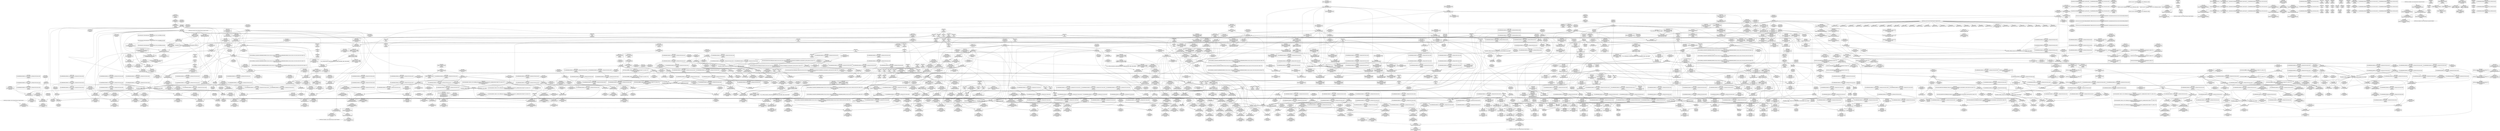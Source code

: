 digraph {
	CE0x5be8a70 [shape=record,shape=Mrecord,label="{CE0x5be8a70|current_has_perm:bb|*SummSink*}"]
	CE0x5c6ed90 [shape=record,shape=Mrecord,label="{CE0x5c6ed90|i64*_getelementptr_inbounds_(_4_x_i64_,_4_x_i64_*___llvm_gcov_ctr133,_i64_0,_i64_2)|*Constant*|*SummSink*}"]
	CE0x5ce2e90 [shape=record,shape=Mrecord,label="{CE0x5ce2e90|_call_void_mcount()_#3}"]
	CE0x5bf44d0 [shape=record,shape=Mrecord,label="{CE0x5bf44d0|selinux_task_setscheduler:tmp3|security/selinux/hooks.c,3639}"]
	CE0x5c79860 [shape=record,shape=Mrecord,label="{CE0x5c79860|rcu_read_lock:bb|*SummSource*}"]
	CE0x5be0e10 [shape=record,shape=Mrecord,label="{CE0x5be0e10|_ret_i32_%call7,_!dbg_!27749|security/selinux/hooks.c,210|*SummSink*}"]
	CE0x5be5120 [shape=record,shape=Mrecord,label="{CE0x5be5120|current_has_perm:call|security/selinux/hooks.c,1542}"]
	CE0x5c3f9f0 [shape=record,shape=Mrecord,label="{CE0x5c3f9f0|_call_void_mcount()_#3|*SummSink*}"]
	CE0x5ce4fa0 [shape=record,shape=Mrecord,label="{CE0x5ce4fa0|i64*_getelementptr_inbounds_(_4_x_i64_,_4_x_i64_*___llvm_gcov_ctr133,_i64_0,_i64_3)|*Constant*}"]
	CE0x5c53030 [shape=record,shape=Mrecord,label="{CE0x5c53030|i64*_getelementptr_inbounds_(_11_x_i64_,_11_x_i64_*___llvm_gcov_ctr132,_i64_0,_i64_1)|*Constant*}"]
	CE0x5c50c80 [shape=record,shape=Mrecord,label="{CE0x5c50c80|rcu_read_lock:tmp3|*SummSink*}"]
	CE0x5c2fcd0 [shape=record,shape=Mrecord,label="{CE0x5c2fcd0|GLOBAL:get_current|*Constant*}"]
	CE0x5c69ff0 [shape=record,shape=Mrecord,label="{CE0x5c69ff0|i64_ptrtoint_(i8*_blockaddress(_rcu_lock_acquire,_%__here)_to_i64)|*Constant*|*SummSource*}"]
	CE0x5bfb790 [shape=record,shape=Mrecord,label="{CE0x5bfb790|GLOBAL:current_sid|*Constant*|*SummSource*}"]
	CE0x5c6b0b0 [shape=record,shape=Mrecord,label="{CE0x5c6b0b0|rcu_lock_acquire:tmp7|*SummSink*}"]
	CE0x5ce2720 [shape=record,shape=Mrecord,label="{CE0x5ce2720|__preempt_count_sub:tmp6|./arch/x86/include/asm/preempt.h,78|*SummSink*}"]
	CE0x5c2b950 [shape=record,shape=Mrecord,label="{CE0x5c2b950|task_sid:do.body5}"]
	CE0x5bef8f0 [shape=record,shape=Mrecord,label="{CE0x5bef8f0|i8*_getelementptr_inbounds_(_41_x_i8_,_41_x_i8_*_.str44,_i32_0,_i32_0)|*Constant*}"]
	CE0x5cccf30 [shape=record,shape=Mrecord,label="{CE0x5cccf30|i64*_getelementptr_inbounds_(_4_x_i64_,_4_x_i64_*___llvm_gcov_ctr133,_i64_0,_i64_1)|*Constant*}"]
	CE0x5be8dd0 [shape=record,shape=Mrecord,label="{CE0x5be8dd0|rcu_lock_release:tmp}"]
	CE0x5bec8e0 [shape=record,shape=Mrecord,label="{CE0x5bec8e0|current_has_perm:entry|*SummSink*}"]
	CE0x5bf5640 [shape=record,shape=Mrecord,label="{CE0x5bf5640|rcu_read_lock:tmp10|include/linux/rcupdate.h,882|*SummSink*}"]
	CE0x5c8e560 [shape=record,shape=Mrecord,label="{CE0x5c8e560|rcu_lock_acquire:tmp4|include/linux/rcupdate.h,418|*SummSource*}"]
	CE0x5c577e0 [shape=record,shape=Mrecord,label="{CE0x5c577e0|_ret_void,_!dbg_!27717|include/linux/rcupdate.h,240|*SummSource*}"]
	CE0x5ca7f90 [shape=record,shape=Mrecord,label="{CE0x5ca7f90|_call_void_rcu_lock_release(%struct.lockdep_map*_rcu_lock_map)_#10,_!dbg_!27733|include/linux/rcupdate.h,935|*SummSink*}"]
	CE0x5c58e40 [shape=record,shape=Mrecord,label="{CE0x5c58e40|rcu_read_unlock:bb}"]
	CE0x5c3e850 [shape=record,shape=Mrecord,label="{CE0x5c3e850|task_sid:tmp10|security/selinux/hooks.c,208|*SummSource*}"]
	CE0x5d0fb90 [shape=record,shape=Mrecord,label="{CE0x5d0fb90|__preempt_count_sub:tmp|*SummSource*}"]
	CE0x5d23c20 [shape=record,shape=Mrecord,label="{CE0x5d23c20|_call_void_asm_addl_$1,_%gs:$0_,_*m,ri,*m,_dirflag_,_fpsr_,_flags_(i32*___preempt_count,_i32_%val,_i32*___preempt_count)_#3,_!dbg_!27714,_!srcloc_!27717|./arch/x86/include/asm/preempt.h,72|*SummSource*}"]
	CE0x5c14dc0 [shape=record,shape=Mrecord,label="{CE0x5c14dc0|current_sid:bb|*SummSink*}"]
	CE0x5c593d0 [shape=record,shape=Mrecord,label="{CE0x5c593d0|task_sid:do.body}"]
	CE0x5c17720 [shape=record,shape=Mrecord,label="{CE0x5c17720|i64_1|*Constant*|*SummSink*}"]
	CE0x5c50540 [shape=record,shape=Mrecord,label="{CE0x5c50540|rcu_read_unlock:bb|*SummSource*}"]
	CE0x5bf21c0 [shape=record,shape=Mrecord,label="{CE0x5bf21c0|VOIDTB_TE:_CE_88,89_}"]
	CE0x5c6bbf0 [shape=record,shape=Mrecord,label="{CE0x5c6bbf0|__rcu_read_lock:tmp3}"]
	CE0x5c306f0 [shape=record,shape=Mrecord,label="{CE0x5c306f0|_ret_%struct.task_struct*_%tmp4,_!dbg_!27714|./arch/x86/include/asm/current.h,14}"]
	CE0x5c00170 [shape=record,shape=Mrecord,label="{CE0x5c00170|current_sid:tmp2|*SummSink*}"]
	CE0x5bdd170 [shape=record,shape=Mrecord,label="{CE0x5bdd170|selinux_task_setscheduler:call1|security/selinux/hooks.c,3642|*SummSource*}"]
	CE0x5c2b450 [shape=record,shape=Mrecord,label="{CE0x5c2b450|current_sid:tmp24|security/selinux/hooks.c,220|*SummSource*}"]
	CE0x5c9dd90 [shape=record,shape=Mrecord,label="{CE0x5c9dd90|i64*_getelementptr_inbounds_(_4_x_i64_,_4_x_i64_*___llvm_gcov_ctr128,_i64_0,_i64_3)|*Constant*|*SummSink*}"]
	CE0x5c8dc90 [shape=record,shape=Mrecord,label="{CE0x5c8dc90|rcu_read_unlock:if.end|*SummSink*}"]
	CE0x5c2bdf0 [shape=record,shape=Mrecord,label="{CE0x5c2bdf0|i64_2|*Constant*}"]
	CE0x5c2ff70 [shape=record,shape=Mrecord,label="{CE0x5c2ff70|GLOBAL:get_current|*Constant*|*SummSource*}"]
	CE0x5c2cf80 [shape=record,shape=Mrecord,label="{CE0x5c2cf80|task_sid:tobool|security/selinux/hooks.c,208}"]
	CE0x5be1f00 [shape=record,shape=Mrecord,label="{CE0x5be1f00|avc_has_perm:entry}"]
	CE0x5c15d20 [shape=record,shape=Mrecord,label="{CE0x5c15d20|task_sid:call7|security/selinux/hooks.c,208|*SummSource*}"]
	CE0x5ce3c50 [shape=record,shape=Mrecord,label="{CE0x5ce3c50|COLLAPSED:_GCMRE___llvm_gcov_ctr134_internal_global_4_x_i64_zeroinitializer:_elem_0:default:}"]
	CE0x5ca6570 [shape=record,shape=Mrecord,label="{CE0x5ca6570|rcu_read_unlock:tmp20|include/linux/rcupdate.h,933|*SummSource*}"]
	CE0x5c93710 [shape=record,shape=Mrecord,label="{CE0x5c93710|_call_void_mcount()_#3|*SummSource*}"]
	CE0x5bf0960 [shape=record,shape=Mrecord,label="{CE0x5bf0960|i64*_getelementptr_inbounds_(_6_x_i64_,_6_x_i64_*___llvm_gcov_ctr287,_i64_0,_i64_4)|*Constant*|*SummSource*}"]
	CE0x5c60eb0 [shape=record,shape=Mrecord,label="{CE0x5c60eb0|GLOBAL:rcu_lock_release|*Constant*|*SummSink*}"]
	CE0x5c535e0 [shape=record,shape=Mrecord,label="{CE0x5c535e0|task_sid:tmp17|security/selinux/hooks.c,208|*SummSource*}"]
	CE0x5bdea20 [shape=record,shape=Mrecord,label="{CE0x5bdea20|selinux_task_setscheduler:entry}"]
	CE0x5c529b0 [shape=record,shape=Mrecord,label="{CE0x5c529b0|task_sid:tmp6|security/selinux/hooks.c,208|*SummSource*}"]
	CE0x5c28800 [shape=record,shape=Mrecord,label="{CE0x5c28800|rcu_read_lock:if.end|*SummSink*}"]
	CE0x5c2c6b0 [shape=record,shape=Mrecord,label="{CE0x5c2c6b0|current_sid:tmp4|security/selinux/hooks.c,218|*SummSink*}"]
	CE0x5beb5e0 [shape=record,shape=Mrecord,label="{CE0x5beb5e0|current_sid:tmp|*SummSink*}"]
	CE0x5c129a0 [shape=record,shape=Mrecord,label="{CE0x5c129a0|task_sid:tmp10|security/selinux/hooks.c,208|*SummSink*}"]
	CE0x5c9bc50 [shape=record,shape=Mrecord,label="{CE0x5c9bc50|rcu_read_lock:tobool1|include/linux/rcupdate.h,882|*SummSink*}"]
	CE0x5c27cc0 [shape=record,shape=Mrecord,label="{CE0x5c27cc0|rcu_read_lock:tmp13|include/linux/rcupdate.h,882|*SummSource*}"]
	CE0x5c8ee40 [shape=record,shape=Mrecord,label="{CE0x5c8ee40|__rcu_read_unlock:tmp5|include/linux/rcupdate.h,244|*SummSource*}"]
	CE0x5be2590 [shape=record,shape=Mrecord,label="{CE0x5be2590|current_sid:tmp5|security/selinux/hooks.c,218|*SummSink*}"]
	CE0x5c50080 [shape=record,shape=Mrecord,label="{CE0x5c50080|task_sid:tmp1|*SummSink*}"]
	CE0x5c88200 [shape=record,shape=Mrecord,label="{CE0x5c88200|i64*_getelementptr_inbounds_(_11_x_i64_,_11_x_i64_*___llvm_gcov_ctr127,_i64_0,_i64_9)|*Constant*}"]
	CE0x5bedae0 [shape=record,shape=Mrecord,label="{CE0x5bedae0|selinux_task_setscheduler:bb|*SummSink*}"]
	CE0x5ca7df0 [shape=record,shape=Mrecord,label="{CE0x5ca7df0|_call_void_rcu_lock_release(%struct.lockdep_map*_rcu_lock_map)_#10,_!dbg_!27733|include/linux/rcupdate.h,935}"]
	CE0x5c13a40 [shape=record,shape=Mrecord,label="{CE0x5c13a40|current_sid:tobool|security/selinux/hooks.c,218|*SummSource*}"]
	CE0x5ccd970 [shape=record,shape=Mrecord,label="{CE0x5ccd970|i64*_getelementptr_inbounds_(_4_x_i64_,_4_x_i64_*___llvm_gcov_ctr133,_i64_0,_i64_0)|*Constant*}"]
	CE0x5c2c740 [shape=record,shape=Mrecord,label="{CE0x5c2c740|i64_2|*Constant*}"]
	CE0x5c92580 [shape=record,shape=Mrecord,label="{CE0x5c92580|rcu_read_unlock:call|include/linux/rcupdate.h,933}"]
	CE0x5c40ba0 [shape=record,shape=Mrecord,label="{CE0x5c40ba0|get_current:tmp3}"]
	CE0x5bf4300 [shape=record,shape=Mrecord,label="{CE0x5bf4300|i64_0|*Constant*|*SummSink*}"]
	CE0x5be9420 [shape=record,shape=Mrecord,label="{CE0x5be9420|GLOBAL:lock_acquire|*Constant*|*SummSource*}"]
	CE0x5c5e080 [shape=record,shape=Mrecord,label="{CE0x5c5e080|rcu_read_unlock:tmp18|include/linux/rcupdate.h,933|*SummSink*}"]
	CE0x5c50460 [shape=record,shape=Mrecord,label="{CE0x5c50460|rcu_read_unlock:do.body|*SummSink*}"]
	CE0x5c62c40 [shape=record,shape=Mrecord,label="{CE0x5c62c40|_ret_void,_!dbg_!27717|include/linux/rcupdate.h,245|*SummSource*}"]
	CE0x5c6df50 [shape=record,shape=Mrecord,label="{CE0x5c6df50|void_(i32*,_i32,_i32*)*_asm_addl_$1,_%gs:$0_,_*m,ri,*m,_dirflag_,_fpsr_,_flags_}"]
	CE0x5c682c0 [shape=record,shape=Mrecord,label="{CE0x5c682c0|__preempt_count_sub:sub|./arch/x86/include/asm/preempt.h,77|*SummSource*}"]
	CE0x5c6cf50 [shape=record,shape=Mrecord,label="{CE0x5c6cf50|__rcu_read_unlock:tmp2}"]
	CE0x5361fe0 [shape=record,shape=Mrecord,label="{CE0x5361fe0|GLOBAL:cap_task_setscheduler|*Constant*|*SummSource*}"]
	CE0x5c0b490 [shape=record,shape=Mrecord,label="{CE0x5c0b490|GLOBAL:__llvm_gcov_ctr125|Global_var:__llvm_gcov_ctr125|*SummSource*}"]
	CE0x5bfa660 [shape=record,shape=Mrecord,label="{CE0x5bfa660|avc_has_perm:tclass|Function::avc_has_perm&Arg::tclass::|*SummSource*}"]
	CE0x5c6bab0 [shape=record,shape=Mrecord,label="{CE0x5c6bab0|__rcu_read_lock:tmp2|*SummSource*}"]
	CE0x5c091f0 [shape=record,shape=Mrecord,label="{CE0x5c091f0|_ret_i32_%retval.0,_!dbg_!27728|security/selinux/avc.c,775|*SummSink*}"]
	CE0x5cebf30 [shape=record,shape=Mrecord,label="{CE0x5cebf30|__rcu_read_unlock:tmp4|include/linux/rcupdate.h,244}"]
	CE0x5c440e0 [shape=record,shape=Mrecord,label="{CE0x5c440e0|task_sid:tmp19|security/selinux/hooks.c,208|*SummSource*}"]
	CE0x5c08fb0 [shape=record,shape=Mrecord,label="{CE0x5c08fb0|avc_has_perm:auditdata|Function::avc_has_perm&Arg::auditdata::|*SummSource*}"]
	CE0x5c50010 [shape=record,shape=Mrecord,label="{CE0x5c50010|task_sid:tmp1|*SummSource*}"]
	CE0x5d1fb80 [shape=record,shape=Mrecord,label="{CE0x5d1fb80|__preempt_count_sub:tmp4|./arch/x86/include/asm/preempt.h,77|*SummSink*}"]
	CE0x5c5f530 [shape=record,shape=Mrecord,label="{CE0x5c5f530|i64*_getelementptr_inbounds_(_11_x_i64_,_11_x_i64_*___llvm_gcov_ctr132,_i64_0,_i64_9)|*Constant*|*SummSink*}"]
	CE0x5ca2b00 [shape=record,shape=Mrecord,label="{CE0x5ca2b00|rcu_read_unlock:land.lhs.true|*SummSink*}"]
	CE0x5bde290 [shape=record,shape=Mrecord,label="{CE0x5bde290|VOIDTB_TE:_CE_96,104_}"]
	CE0x5c73420 [shape=record,shape=Mrecord,label="{CE0x5c73420|_ret_void,_!dbg_!27735|include/linux/rcupdate.h,938|*SummSink*}"]
	CE0x5bf4b70 [shape=record,shape=Mrecord,label="{CE0x5bf4b70|current_sid:land.lhs.true2|*SummSource*}"]
	CE0x5c5f270 [shape=record,shape=Mrecord,label="{CE0x5c5f270|i64*_getelementptr_inbounds_(_11_x_i64_,_11_x_i64_*___llvm_gcov_ctr132,_i64_0,_i64_9)|*Constant*}"]
	CE0x5c45110 [shape=record,shape=Mrecord,label="{CE0x5c45110|get_current:tmp3|*SummSink*}"]
	CE0x5c75dc0 [shape=record,shape=Mrecord,label="{CE0x5c75dc0|rcu_read_lock:tmp6|include/linux/rcupdate.h,882|*SummSource*}"]
	CE0x5ca60c0 [shape=record,shape=Mrecord,label="{CE0x5ca60c0|rcu_read_unlock:tmp19|include/linux/rcupdate.h,933}"]
	CE0x5be9fe0 [shape=record,shape=Mrecord,label="{CE0x5be9fe0|current_sid:land.lhs.true|*SummSource*}"]
	CE0x5c68b40 [shape=record,shape=Mrecord,label="{CE0x5c68b40|__rcu_read_unlock:do.end}"]
	CE0x5c9b020 [shape=record,shape=Mrecord,label="{CE0x5c9b020|rcu_read_lock:do.end|*SummSink*}"]
	CE0x5c003a0 [shape=record,shape=Mrecord,label="{CE0x5c003a0|current_has_perm:bb}"]
	CE0x5bde960 [shape=record,shape=Mrecord,label="{CE0x5bde960|selinux_task_setscheduler:bb}"]
	CE0x5be9860 [shape=record,shape=Mrecord,label="{CE0x5be9860|selinux_task_setscheduler:p|Function::selinux_task_setscheduler&Arg::p::|*SummSource*}"]
	CE0x5ca71f0 [shape=record,shape=Mrecord,label="{CE0x5ca71f0|rcu_read_unlock:tmp21|include/linux/rcupdate.h,935|*SummSink*}"]
	CE0x5c448f0 [shape=record,shape=Mrecord,label="{CE0x5c448f0|rcu_read_lock:tmp1}"]
	CE0x5c7f1a0 [shape=record,shape=Mrecord,label="{CE0x5c7f1a0|__preempt_count_sub:sub|./arch/x86/include/asm/preempt.h,77}"]
	CE0x5c695e0 [shape=record,shape=Mrecord,label="{CE0x5c695e0|%struct.lockdep_map*_null|*Constant*}"]
	CE0x5ce5940 [shape=record,shape=Mrecord,label="{CE0x5ce5940|rcu_lock_release:tmp6}"]
	CE0x5c29fd0 [shape=record,shape=Mrecord,label="{CE0x5c29fd0|i32_1|*Constant*|*SummSink*}"]
	CE0x5c9f770 [shape=record,shape=Mrecord,label="{CE0x5c9f770|rcu_lock_acquire:tmp|*SummSink*}"]
	CE0x5c574c0 [shape=record,shape=Mrecord,label="{CE0x5c574c0|task_sid:tmp7|security/selinux/hooks.c,208|*SummSink*}"]
	CE0x5bf8ef0 [shape=record,shape=Mrecord,label="{CE0x5bf8ef0|current_sid:tmp17|security/selinux/hooks.c,218}"]
	CE0x5c96ec0 [shape=record,shape=Mrecord,label="{CE0x5c96ec0|_call_void___preempt_count_add(i32_1)_#10,_!dbg_!27711|include/linux/rcupdate.h,239|*SummSource*}"]
	CE0x5c73560 [shape=record,shape=Mrecord,label="{CE0x5c73560|get_current:bb|*SummSource*}"]
	"CONST[source:0(mediator),value:2(dynamic)][purpose:{subject}][SrcIdx:4]"
	CE0x5bfa4f0 [shape=record,shape=Mrecord,label="{CE0x5bfa4f0|%struct.common_audit_data*_null|*Constant*}"]
	CE0x5ce4e40 [shape=record,shape=Mrecord,label="{CE0x5ce4e40|i64_ptrtoint_(i8*_blockaddress(_rcu_lock_release,_%__here)_to_i64)|*Constant*|*SummSource*}"]
	CE0x5c73750 [shape=record,shape=Mrecord,label="{CE0x5c73750|i64*_getelementptr_inbounds_(_2_x_i64_,_2_x_i64_*___llvm_gcov_ctr98,_i64_0,_i64_0)|*Constant*}"]
	CE0x5c98220 [shape=record,shape=Mrecord,label="{CE0x5c98220|i64*_getelementptr_inbounds_(_4_x_i64_,_4_x_i64_*___llvm_gcov_ctr128,_i64_0,_i64_3)|*Constant*}"]
	CE0x5d100d0 [shape=record,shape=Mrecord,label="{CE0x5d100d0|__preempt_count_add:tmp3|*SummSink*}"]
	CE0x5c5ab40 [shape=record,shape=Mrecord,label="{CE0x5c5ab40|task_sid:tmp11|security/selinux/hooks.c,208|*SummSink*}"]
	CE0x5ca8250 [shape=record,shape=Mrecord,label="{CE0x5ca8250|i8*_getelementptr_inbounds_(_44_x_i8_,_44_x_i8_*_.str47,_i32_0,_i32_0)|*Constant*|*SummSource*}"]
	CE0x5c74ba0 [shape=record,shape=Mrecord,label="{CE0x5c74ba0|rcu_read_unlock:tmp6|include/linux/rcupdate.h,933|*SummSource*}"]
	CE0x5c8c2e0 [shape=record,shape=Mrecord,label="{CE0x5c8c2e0|cred_sid:sid|security/selinux/hooks.c,197}"]
	CE0x5c0c650 [shape=record,shape=Mrecord,label="{CE0x5c0c650|i64*_getelementptr_inbounds_(_11_x_i64_,_11_x_i64_*___llvm_gcov_ctr125,_i64_0,_i64_8)|*Constant*|*SummSink*}"]
	CE0x5c46670 [shape=record,shape=Mrecord,label="{CE0x5c46670|task_sid:tmp22|security/selinux/hooks.c,208}"]
	CE0x5c29920 [shape=record,shape=Mrecord,label="{CE0x5c29920|current_sid:tmp23|security/selinux/hooks.c,218|*SummSource*}"]
	CE0x5c0d590 [shape=record,shape=Mrecord,label="{CE0x5c0d590|i8_1|*Constant*|*SummSink*}"]
	CE0x5c5a5a0 [shape=record,shape=Mrecord,label="{CE0x5c5a5a0|GLOBAL:task_sid.__warned|Global_var:task_sid.__warned|*SummSink*}"]
	CE0x5beb140 [shape=record,shape=Mrecord,label="{CE0x5beb140|task_sid:if.then}"]
	CE0x5ce1840 [shape=record,shape=Mrecord,label="{CE0x5ce1840|rcu_lock_release:indirectgoto}"]
	CE0x5bf9ab0 [shape=record,shape=Mrecord,label="{CE0x5bf9ab0|avc_has_perm:ssid|Function::avc_has_perm&Arg::ssid::|*SummSource*}"]
	CE0x5c51aa0 [shape=record,shape=Mrecord,label="{CE0x5c51aa0|GLOBAL:__llvm_gcov_ctr126|Global_var:__llvm_gcov_ctr126|*SummSink*}"]
	CE0x5d0b220 [shape=record,shape=Mrecord,label="{CE0x5d0b220|_ret_void,_!dbg_!27720|./arch/x86/include/asm/preempt.h,78}"]
	CE0x5c46370 [shape=record,shape=Mrecord,label="{CE0x5c46370|task_sid:tmp20|security/selinux/hooks.c,208|*SummSource*}"]
	CE0x5c61610 [shape=record,shape=Mrecord,label="{CE0x5c61610|rcu_lock_release:map|Function::rcu_lock_release&Arg::map::|*SummSource*}"]
	CE0x5c6dbe0 [shape=record,shape=Mrecord,label="{CE0x5c6dbe0|__preempt_count_add:tmp4|./arch/x86/include/asm/preempt.h,72|*SummSource*}"]
	CE0x5cd3920 [shape=record,shape=Mrecord,label="{CE0x5cd3920|__preempt_count_sub:sub|./arch/x86/include/asm/preempt.h,77|*SummSink*}"]
	CE0x5c304e0 [shape=record,shape=Mrecord,label="{CE0x5c304e0|_ret_%struct.task_struct*_%tmp4,_!dbg_!27714|./arch/x86/include/asm/current.h,14|*SummSource*}"]
	CE0x5c4e740 [shape=record,shape=Mrecord,label="{CE0x5c4e740|i32_77|*Constant*|*SummSource*}"]
	CE0x5c05ad0 [shape=record,shape=Mrecord,label="{CE0x5c05ad0|selinux_task_setscheduler:tmp7|security/selinux/hooks.c,3640}"]
	CE0x5c56800 [shape=record,shape=Mrecord,label="{CE0x5c56800|rcu_read_lock:if.then|*SummSink*}"]
	CE0x5c10740 [shape=record,shape=Mrecord,label="{CE0x5c10740|GLOBAL:rcu_read_unlock|*Constant*}"]
	CE0x6e454d0 [shape=record,shape=Mrecord,label="{CE0x6e454d0|2472:_%struct.cred*,_:_CRE:_elem_0:default:}"]
	CE0x5c04cd0 [shape=record,shape=Mrecord,label="{CE0x5c04cd0|GLOBAL:current_has_perm|*Constant*|*SummSource*}"]
	CE0x5c86a90 [shape=record,shape=Mrecord,label="{CE0x5c86a90|i8*_getelementptr_inbounds_(_25_x_i8_,_25_x_i8_*_.str45,_i32_0,_i32_0)|*Constant*|*SummSource*}"]
	CE0x5c41cb0 [shape=record,shape=Mrecord,label="{CE0x5c41cb0|_call_void_mcount()_#3}"]
	CE0x5c5aa10 [shape=record,shape=Mrecord,label="{CE0x5c5aa10|cred_sid:tmp}"]
	CE0x5c9fe60 [shape=record,shape=Mrecord,label="{CE0x5c9fe60|rcu_read_unlock:tobool1|include/linux/rcupdate.h,933|*SummSink*}"]
	CE0x5c5b720 [shape=record,shape=Mrecord,label="{CE0x5c5b720|GLOBAL:rcu_lock_map|Global_var:rcu_lock_map}"]
	CE0x5c9aa20 [shape=record,shape=Mrecord,label="{CE0x5c9aa20|rcu_read_lock:call|include/linux/rcupdate.h,882}"]
	CE0x5cecf30 [shape=record,shape=Mrecord,label="{CE0x5cecf30|_call_void_mcount()_#3|*SummSink*}"]
	CE0x5d237c0 [shape=record,shape=Mrecord,label="{CE0x5d237c0|__preempt_count_add:tmp1|*SummSink*}"]
	CE0x5c5b160 [shape=record,shape=Mrecord,label="{CE0x5c5b160|rcu_read_lock:tmp2|*SummSource*}"]
	CE0x5c6f450 [shape=record,shape=Mrecord,label="{CE0x5c6f450|i64*_getelementptr_inbounds_(_4_x_i64_,_4_x_i64_*___llvm_gcov_ctr133,_i64_0,_i64_1)|*Constant*|*SummSource*}"]
	CE0x5becc90 [shape=record,shape=Mrecord,label="{CE0x5becc90|current_has_perm:tsk|Function::current_has_perm&Arg::tsk::|*SummSink*}"]
	CE0x5c7d4d0 [shape=record,shape=Mrecord,label="{CE0x5c7d4d0|rcu_read_lock:bb|*SummSink*}"]
	CE0x5c2d790 [shape=record,shape=Mrecord,label="{CE0x5c2d790|GLOBAL:rcu_read_lock|*Constant*|*SummSource*}"]
	CE0x5c8e2f0 [shape=record,shape=Mrecord,label="{CE0x5c8e2f0|i64*_getelementptr_inbounds_(_4_x_i64_,_4_x_i64_*___llvm_gcov_ctr130,_i64_0,_i64_2)|*Constant*|*SummSink*}"]
	CE0x5c8a7b0 [shape=record,shape=Mrecord,label="{CE0x5c8a7b0|rcu_read_lock:tmp21|include/linux/rcupdate.h,884}"]
	CE0x5bf1040 [shape=record,shape=Mrecord,label="{CE0x5bf1040|selinux_task_setscheduler:tmp8|security/selinux/hooks.c,3642|*SummSink*}"]
	CE0x5c0cd70 [shape=record,shape=Mrecord,label="{CE0x5c0cd70|current_sid:tmp16|security/selinux/hooks.c,218}"]
	CE0x5bfa250 [shape=record,shape=Mrecord,label="{CE0x5bfa250|i16_2|*Constant*|*SummSource*}"]
	CE0x5cd2820 [shape=record,shape=Mrecord,label="{CE0x5cd2820|_call_void_lock_acquire(%struct.lockdep_map*_%map,_i32_0,_i32_0,_i32_2,_i32_0,_%struct.lockdep_map*_null,_i64_ptrtoint_(i8*_blockaddress(_rcu_lock_acquire,_%__here)_to_i64))_#10,_!dbg_!27716|include/linux/rcupdate.h,418}"]
	CE0x5c08270 [shape=record,shape=Mrecord,label="{CE0x5c08270|_ret_void,_!dbg_!27735|include/linux/rcupdate.h,884|*SummSink*}"]
	CE0x5c9b8b0 [shape=record,shape=Mrecord,label="{CE0x5c9b8b0|rcu_lock_acquire:tmp5|include/linux/rcupdate.h,418|*SummSink*}"]
	CE0x5c8e4f0 [shape=record,shape=Mrecord,label="{CE0x5c8e4f0|rcu_lock_acquire:tmp4|include/linux/rcupdate.h,418}"]
	CE0x5c9b740 [shape=record,shape=Mrecord,label="{CE0x5c9b740|rcu_lock_acquire:tmp5|include/linux/rcupdate.h,418|*SummSource*}"]
	CE0x5c332c0 [shape=record,shape=Mrecord,label="{CE0x5c332c0|__preempt_count_add:tmp7|./arch/x86/include/asm/preempt.h,73}"]
	CE0x5c65140 [shape=record,shape=Mrecord,label="{CE0x5c65140|COLLAPSED:_GCMRE___llvm_gcov_ctr130_internal_global_4_x_i64_zeroinitializer:_elem_0:default:}"]
	CE0x5c94ce0 [shape=record,shape=Mrecord,label="{CE0x5c94ce0|rcu_read_unlock:tmp4|include/linux/rcupdate.h,933|*SummSink*}"]
	CE0x5bfdfb0 [shape=record,shape=Mrecord,label="{CE0x5bfdfb0|GLOBAL:__llvm_gcov_ctr287|Global_var:__llvm_gcov_ctr287}"]
	CE0x5bf8cf0 [shape=record,shape=Mrecord,label="{CE0x5bf8cf0|i64*_getelementptr_inbounds_(_11_x_i64_,_11_x_i64_*___llvm_gcov_ctr125,_i64_0,_i64_9)|*Constant*|*SummSource*}"]
	CE0x5c9cbe0 [shape=record,shape=Mrecord,label="{CE0x5c9cbe0|rcu_read_lock:tmp7|include/linux/rcupdate.h,882}"]
	CE0x5be8e40 [shape=record,shape=Mrecord,label="{CE0x5be8e40|COLLAPSED:_GCMRE___llvm_gcov_ctr133_internal_global_4_x_i64_zeroinitializer:_elem_0:default:}"]
	CE0x5ce4340 [shape=record,shape=Mrecord,label="{CE0x5ce4340|rcu_lock_acquire:indirectgoto|*SummSink*}"]
	CE0x5c48140 [shape=record,shape=Mrecord,label="{CE0x5c48140|task_sid:tmp24|security/selinux/hooks.c,208|*SummSource*}"]
	CE0x5ca1c90 [shape=record,shape=Mrecord,label="{CE0x5ca1c90|i64*_getelementptr_inbounds_(_11_x_i64_,_11_x_i64_*___llvm_gcov_ctr132,_i64_0,_i64_0)|*Constant*|*SummSource*}"]
	CE0x5c617e0 [shape=record,shape=Mrecord,label="{CE0x5c617e0|GLOBAL:__rcu_read_unlock|*Constant*}"]
	CE0x5c14fd0 [shape=record,shape=Mrecord,label="{CE0x5c14fd0|current_sid:do.end|*SummSource*}"]
	CE0x5c8b0c0 [shape=record,shape=Mrecord,label="{CE0x5c8b0c0|rcu_read_lock:tmp21|include/linux/rcupdate.h,884|*SummSink*}"]
	CE0x5ce0600 [shape=record,shape=Mrecord,label="{CE0x5ce0600|rcu_lock_release:tmp1}"]
	CE0x5c6b1e0 [shape=record,shape=Mrecord,label="{CE0x5c6b1e0|__rcu_read_lock:tmp1|*SummSource*}"]
	CE0x5c7db80 [shape=record,shape=Mrecord,label="{CE0x5c7db80|__rcu_read_unlock:tmp6|include/linux/rcupdate.h,245|*SummSink*}"]
	CE0x5ca0f30 [shape=record,shape=Mrecord,label="{CE0x5ca0f30|rcu_read_unlock:tmp12|include/linux/rcupdate.h,933|*SummSink*}"]
	CE0x5c90f50 [shape=record,shape=Mrecord,label="{CE0x5c90f50|_call_void_mcount()_#3|*SummSink*}"]
	CE0x5c58540 [shape=record,shape=Mrecord,label="{CE0x5c58540|task_sid:do.end6|*SummSink*}"]
	CE0x5c75110 [shape=record,shape=Mrecord,label="{CE0x5c75110|rcu_read_lock:tmp5|include/linux/rcupdate.h,882|*SummSink*}"]
	CE0x5c105e0 [shape=record,shape=Mrecord,label="{CE0x5c105e0|_call_void_rcu_read_unlock()_#10,_!dbg_!27748|security/selinux/hooks.c,209|*SummSink*}"]
	CE0x5c45bd0 [shape=record,shape=Mrecord,label="{CE0x5c45bd0|GLOBAL:current_task|Global_var:current_task|*SummSink*}"]
	CE0x5bf3230 [shape=record,shape=Mrecord,label="{CE0x5bf3230|i64*_getelementptr_inbounds_(_6_x_i64_,_6_x_i64_*___llvm_gcov_ctr287,_i64_0,_i64_5)|*Constant*|*SummSink*}"]
	CE0x5c31fa0 [shape=record,shape=Mrecord,label="{CE0x5c31fa0|__preempt_count_sub:do.end}"]
	CE0x5c91660 [shape=record,shape=Mrecord,label="{CE0x5c91660|rcu_read_unlock:tmp11|include/linux/rcupdate.h,933}"]
	CE0x5c8c7b0 [shape=record,shape=Mrecord,label="{CE0x5c8c7b0|4:_i32,_:_CRE_4,8_|*MultipleSource*|security/selinux/hooks.c,196|*LoadInst*|security/selinux/hooks.c,196|security/selinux/hooks.c,197}"]
	CE0x5c021b0 [shape=record,shape=Mrecord,label="{CE0x5c021b0|current_sid:tmp1|*SummSource*}"]
	CE0x5c8f2c0 [shape=record,shape=Mrecord,label="{CE0x5c8f2c0|rcu_read_unlock:tmp1}"]
	CE0x5c09cb0 [shape=record,shape=Mrecord,label="{CE0x5c09cb0|current_sid:if.end|*SummSink*}"]
	CE0x5c43a30 [shape=record,shape=Mrecord,label="{CE0x5c43a30|rcu_read_lock:tobool|include/linux/rcupdate.h,882}"]
	CE0x5bfcc10 [shape=record,shape=Mrecord,label="{CE0x5bfcc10|selinux_task_setscheduler:p|Function::selinux_task_setscheduler&Arg::p::|*SummSink*}"]
	CE0x5c067b0 [shape=record,shape=Mrecord,label="{CE0x5c067b0|get_current:tmp4|./arch/x86/include/asm/current.h,14}"]
	CE0x5c2bf70 [shape=record,shape=Mrecord,label="{CE0x5c2bf70|task_sid:do.body5|*SummSource*}"]
	CE0x5c70850 [shape=record,shape=Mrecord,label="{CE0x5c70850|i32_2|*Constant*|*SummSource*}"]
	CE0x773aac0 [shape=record,shape=Mrecord,label="{CE0x773aac0|VOIDTB_TE:_CE_20,24_}"]
	CE0x5c8de00 [shape=record,shape=Mrecord,label="{CE0x5c8de00|rcu_read_unlock:tmp3|*SummSink*}"]
	CE0x5c5a810 [shape=record,shape=Mrecord,label="{CE0x5c5a810|i64*_getelementptr_inbounds_(_2_x_i64_,_2_x_i64_*___llvm_gcov_ctr131,_i64_0,_i64_0)|*Constant*|*SummSource*}"]
	CE0x5c11bc0 [shape=record,shape=Mrecord,label="{CE0x5c11bc0|COLLAPSED:_GCMRE___llvm_gcov_ctr125_internal_global_11_x_i64_zeroinitializer:_elem_0:default:}"]
	CE0x5c2fa20 [shape=record,shape=Mrecord,label="{CE0x5c2fa20|current_sid:call4|security/selinux/hooks.c,218|*SummSource*}"]
	CE0x5c30de0 [shape=record,shape=Mrecord,label="{CE0x5c30de0|current_sid:cred|security/selinux/hooks.c,218}"]
	CE0x5c0a590 [shape=record,shape=Mrecord,label="{CE0x5c0a590|i64_4|*Constant*|*SummSource*}"]
	CE0x5c8b450 [shape=record,shape=Mrecord,label="{CE0x5c8b450|rcu_read_lock:tmp22|include/linux/rcupdate.h,884|*SummSource*}"]
	CE0x5be8bf0 [shape=record,shape=Mrecord,label="{CE0x5be8bf0|selinux_task_setscheduler:return}"]
	CE0x5d0e550 [shape=record,shape=Mrecord,label="{CE0x5d0e550|i64*_getelementptr_inbounds_(_4_x_i64_,_4_x_i64_*___llvm_gcov_ctr135,_i64_0,_i64_2)|*Constant*}"]
	CE0x5ca4250 [shape=record,shape=Mrecord,label="{CE0x5ca4250|GLOBAL:rcu_read_unlock.__warned|Global_var:rcu_read_unlock.__warned|*SummSource*}"]
	CE0x5cd37f0 [shape=record,shape=Mrecord,label="{CE0x5cd37f0|__preempt_count_add:bb|*SummSink*}"]
	CE0x5bfe020 [shape=record,shape=Mrecord,label="{CE0x5bfe020|selinux_task_setscheduler:tmp2|security/selinux/hooks.c,3639|*SummSource*}"]
	CE0x5ccece0 [shape=record,shape=Mrecord,label="{CE0x5ccece0|rcu_lock_release:tmp4|include/linux/rcupdate.h,423}"]
	CE0x5c51ec0 [shape=record,shape=Mrecord,label="{CE0x5c51ec0|i64*_getelementptr_inbounds_(_2_x_i64_,_2_x_i64_*___llvm_gcov_ctr131,_i64_0,_i64_1)|*Constant*|*SummSource*}"]
	CE0x5c91aa0 [shape=record,shape=Mrecord,label="{CE0x5c91aa0|rcu_read_unlock:tmp11|include/linux/rcupdate.h,933|*SummSink*}"]
	CE0x5befe00 [shape=record,shape=Mrecord,label="{CE0x5befe00|i64*_getelementptr_inbounds_(_13_x_i64_,_13_x_i64_*___llvm_gcov_ctr126,_i64_0,_i64_9)|*Constant*}"]
	CE0x5c17790 [shape=record,shape=Mrecord,label="{CE0x5c17790|selinux_task_setscheduler:tmp1}"]
	CE0x5cd0000 [shape=record,shape=Mrecord,label="{CE0x5cd0000|_call_void_mcount()_#3}"]
	CE0x5ce2870 [shape=record,shape=Mrecord,label="{CE0x5ce2870|rcu_lock_release:indirectgoto|*SummSource*}"]
	CE0x5c46840 [shape=record,shape=Mrecord,label="{CE0x5c46840|task_sid:tmp21|security/selinux/hooks.c,208|*SummSink*}"]
	CE0x5c9e060 [shape=record,shape=Mrecord,label="{CE0x5c9e060|__rcu_read_lock:tmp6|include/linux/rcupdate.h,240}"]
	CE0x5c765d0 [shape=record,shape=Mrecord,label="{CE0x5c765d0|rcu_read_lock:tobool1|include/linux/rcupdate.h,882}"]
	CE0x5c45d40 [shape=record,shape=Mrecord,label="{CE0x5c45d40|task_sid:bb|*SummSource*}"]
	CE0x5c41b40 [shape=record,shape=Mrecord,label="{CE0x5c41b40|cred_sid:tmp3|*SummSource*}"]
	CE0x5c3e6d0 [shape=record,shape=Mrecord,label="{CE0x5c3e6d0|task_sid:tmp11|security/selinux/hooks.c,208}"]
	CE0x5c874d0 [shape=record,shape=Mrecord,label="{CE0x5c874d0|i32_883|*Constant*|*SummSink*}"]
	CE0x5bdbb00 [shape=record,shape=Mrecord,label="{CE0x5bdbb00|selinux_task_setscheduler:tmp4|security/selinux/hooks.c,3639}"]
	CE0x5c74a80 [shape=record,shape=Mrecord,label="{CE0x5c74a80|rcu_read_unlock:tmp6|include/linux/rcupdate.h,933}"]
	CE0x5c315c0 [shape=record,shape=Mrecord,label="{CE0x5c315c0|i32_22|*Constant*}"]
	CE0x5c61270 [shape=record,shape=Mrecord,label="{CE0x5c61270|rcu_lock_release:entry|*SummSource*}"]
	CE0x5c895f0 [shape=record,shape=Mrecord,label="{CE0x5c895f0|_call_void_lockdep_rcu_suspicious(i8*_getelementptr_inbounds_(_25_x_i8_,_25_x_i8_*_.str45,_i32_0,_i32_0),_i32_883,_i8*_getelementptr_inbounds_(_42_x_i8_,_42_x_i8_*_.str46,_i32_0,_i32_0))_#10,_!dbg_!27728|include/linux/rcupdate.h,882}"]
	CE0x5be2db0 [shape=record,shape=Mrecord,label="{CE0x5be2db0|current_sid:tmp8|security/selinux/hooks.c,218}"]
	CE0x5c07c40 [shape=record,shape=Mrecord,label="{CE0x5c07c40|GLOBAL:task_sid|*Constant*}"]
	CE0x5ca0bc0 [shape=record,shape=Mrecord,label="{CE0x5ca0bc0|rcu_read_unlock:tmp12|include/linux/rcupdate.h,933}"]
	CE0x5c52550 [shape=record,shape=Mrecord,label="{CE0x5c52550|rcu_read_lock:tmp1|*SummSink*}"]
	CE0x5bf6af0 [shape=record,shape=Mrecord,label="{CE0x5bf6af0|current_sid:tmp20|security/selinux/hooks.c,218}"]
	CE0x5c14310 [shape=record,shape=Mrecord,label="{CE0x5c14310|current_sid:tmp8|security/selinux/hooks.c,218|*SummSink*}"]
	CE0x5ceb2c0 [shape=record,shape=Mrecord,label="{CE0x5ceb2c0|__preempt_count_add:tmp|*SummSource*}"]
	CE0x5ce5c60 [shape=record,shape=Mrecord,label="{CE0x5ce5c60|rcu_lock_release:tmp6|*SummSink*}"]
	CE0x5c33aa0 [shape=record,shape=Mrecord,label="{CE0x5c33aa0|i64*_getelementptr_inbounds_(_13_x_i64_,_13_x_i64_*___llvm_gcov_ctr126,_i64_0,_i64_12)|*Constant*|*SummSink*}"]
	CE0x5be3840 [shape=record,shape=Mrecord,label="{CE0x5be3840|i64*_getelementptr_inbounds_(_2_x_i64_,_2_x_i64_*___llvm_gcov_ctr136,_i64_0,_i64_0)|*Constant*}"]
	CE0x5be79a0 [shape=record,shape=Mrecord,label="{CE0x5be79a0|current_has_perm:tmp|*SummSink*}"]
	CE0x5c6ce50 [shape=record,shape=Mrecord,label="{CE0x5c6ce50|void_(i32*,_i32,_i32*)*_asm_addl_$1,_%gs:$0_,_*m,ri,*m,_dirflag_,_fpsr_,_flags_|*SummSource*}"]
	CE0x5be9700 [shape=record,shape=Mrecord,label="{CE0x5be9700|selinux_task_setscheduler:p|Function::selinux_task_setscheduler&Arg::p::}"]
	CE0x5c3f980 [shape=record,shape=Mrecord,label="{CE0x5c3f980|_call_void_mcount()_#3}"]
	CE0x5c6b040 [shape=record,shape=Mrecord,label="{CE0x5c6b040|rcu_lock_acquire:tmp7|*SummSource*}"]
	CE0x5c89050 [shape=record,shape=Mrecord,label="{CE0x5c89050|rcu_read_lock:tmp18|include/linux/rcupdate.h,882|*SummSource*}"]
	CE0x5c98fd0 [shape=record,shape=Mrecord,label="{CE0x5c98fd0|i64*_getelementptr_inbounds_(_4_x_i64_,_4_x_i64_*___llvm_gcov_ctr134,_i64_0,_i64_0)|*Constant*|*SummSource*}"]
	CE0x5c42f70 [shape=record,shape=Mrecord,label="{CE0x5c42f70|i32_208|*Constant*}"]
	CE0x5c8afa0 [shape=record,shape=Mrecord,label="{CE0x5c8afa0|i64*_getelementptr_inbounds_(_11_x_i64_,_11_x_i64_*___llvm_gcov_ctr127,_i64_0,_i64_10)|*Constant*|*SummSource*}"]
	CE0x5be7590 [shape=record,shape=Mrecord,label="{CE0x5be7590|task_sid:land.lhs.true2}"]
	CE0x5c86700 [shape=record,shape=Mrecord,label="{CE0x5c86700|i64*_getelementptr_inbounds_(_11_x_i64_,_11_x_i64_*___llvm_gcov_ctr127,_i64_0,_i64_8)|*Constant*|*SummSink*}"]
	CE0x5ca2910 [shape=record,shape=Mrecord,label="{CE0x5ca2910|rcu_read_unlock:land.lhs.true}"]
	CE0x5c96d10 [shape=record,shape=Mrecord,label="{CE0x5c96d10|rcu_read_unlock:tobool|include/linux/rcupdate.h,933}"]
	CE0x5c7fb70 [shape=record,shape=Mrecord,label="{CE0x5c7fb70|__preempt_count_sub:bb}"]
	CE0x5c28c40 [shape=record,shape=Mrecord,label="{CE0x5c28c40|i32_22|*Constant*|*SummSink*}"]
	CE0x5c34150 [shape=record,shape=Mrecord,label="{CE0x5c34150|current_sid:tmp10|security/selinux/hooks.c,218|*SummSink*}"]
	CE0x5c0ffe0 [shape=record,shape=Mrecord,label="{CE0x5c0ffe0|cred_sid:cred|Function::cred_sid&Arg::cred::|*SummSource*}"]
	CE0x5bedf80 [shape=record,shape=Mrecord,label="{CE0x5bedf80|selinux_task_setscheduler:tmp6|security/selinux/hooks.c,3640|*SummSource*}"]
	CE0x5c06f50 [shape=record,shape=Mrecord,label="{CE0x5c06f50|current_has_perm:tmp3|*SummSink*}"]
	CE0x5be9c40 [shape=record,shape=Mrecord,label="{CE0x5be9c40|current_sid:tmp3}"]
	CE0x5ce0e70 [shape=record,shape=Mrecord,label="{CE0x5ce0e70|i8*_undef|*Constant*|*SummSource*}"]
	CE0x5cd2ea0 [shape=record,shape=Mrecord,label="{CE0x5cd2ea0|i64*_getelementptr_inbounds_(_4_x_i64_,_4_x_i64_*___llvm_gcov_ctr130,_i64_0,_i64_1)|*Constant*}"]
	CE0x5bdd320 [shape=record,shape=Mrecord,label="{CE0x5bdd320|selinux_task_setscheduler:call1|security/selinux/hooks.c,3642|*SummSink*}"]
	CE0x5c53330 [shape=record,shape=Mrecord,label="{CE0x5c53330|i64*_getelementptr_inbounds_(_13_x_i64_,_13_x_i64_*___llvm_gcov_ctr126,_i64_0,_i64_8)|*Constant*}"]
	CE0x5ca8590 [shape=record,shape=Mrecord,label="{CE0x5ca8590|i32_934|*Constant*}"]
	CE0x5c9acd0 [shape=record,shape=Mrecord,label="{CE0x5c9acd0|GLOBAL:__preempt_count_add|*Constant*|*SummSource*}"]
	CE0x5d238c0 [shape=record,shape=Mrecord,label="{CE0x5d238c0|i64*_getelementptr_inbounds_(_4_x_i64_,_4_x_i64_*___llvm_gcov_ctr129,_i64_0,_i64_1)|*Constant*|*SummSource*}"]
	CE0x5c54e70 [shape=record,shape=Mrecord,label="{CE0x5c54e70|task_sid:call3|security/selinux/hooks.c,208|*SummSource*}"]
	CE0x5c68fb0 [shape=record,shape=Mrecord,label="{CE0x5c68fb0|__rcu_read_unlock:tmp1|*SummSource*}"]
	CE0x5ceb150 [shape=record,shape=Mrecord,label="{CE0x5ceb150|COLLAPSED:_GCMRE___llvm_gcov_ctr129_internal_global_4_x_i64_zeroinitializer:_elem_0:default:}"]
	CE0x5c6d610 [shape=record,shape=Mrecord,label="{CE0x5c6d610|i64*_getelementptr_inbounds_(_4_x_i64_,_4_x_i64_*___llvm_gcov_ctr129,_i64_0,_i64_2)|*Constant*}"]
	CE0x5be7d70 [shape=record,shape=Mrecord,label="{CE0x5be7d70|i64*_getelementptr_inbounds_(_2_x_i64_,_2_x_i64_*___llvm_gcov_ctr136,_i64_0,_i64_1)|*Constant*}"]
	CE0x5c481b0 [shape=record,shape=Mrecord,label="{CE0x5c481b0|task_sid:tmp24|security/selinux/hooks.c,208|*SummSink*}"]
	CE0x5c79580 [shape=record,shape=Mrecord,label="{CE0x5c79580|cred_sid:tmp5|security/selinux/hooks.c,196|*SummSource*}"]
	CE0x5c162c0 [shape=record,shape=Mrecord,label="{CE0x5c162c0|GLOBAL:cred_sid|*Constant*|*SummSink*}"]
	CE0x5c95ca0 [shape=record,shape=Mrecord,label="{CE0x5c95ca0|GLOBAL:__llvm_gcov_ctr132|Global_var:__llvm_gcov_ctr132}"]
	CE0x5be0a50 [shape=record,shape=Mrecord,label="{CE0x5be0a50|task_sid:task|Function::task_sid&Arg::task::|*SummSink*}"]
	CE0x5c317c0 [shape=record,shape=Mrecord,label="{CE0x5c317c0|i8*_undef|*Constant*}"]
	CE0x5c57c60 [shape=record,shape=Mrecord,label="{CE0x5c57c60|i64*_getelementptr_inbounds_(_13_x_i64_,_13_x_i64_*___llvm_gcov_ctr126,_i64_0,_i64_0)|*Constant*|*SummSink*}"]
	CE0x5ce3b50 [shape=record,shape=Mrecord,label="{CE0x5ce3b50|__rcu_read_lock:do.body|*SummSource*}"]
	CE0x5c8b940 [shape=record,shape=Mrecord,label="{CE0x5c8b940|rcu_read_lock:tmp22|include/linux/rcupdate.h,884|*SummSink*}"]
	CE0x5c30f50 [shape=record,shape=Mrecord,label="{CE0x5c30f50|current_sid:cred|security/selinux/hooks.c,218|*SummSource*}"]
	CE0x5c51a10 [shape=record,shape=Mrecord,label="{CE0x5c51a10|GLOBAL:__llvm_gcov_ctr126|Global_var:__llvm_gcov_ctr126|*SummSource*}"]
	CE0x5c86d10 [shape=record,shape=Mrecord,label="{CE0x5c86d10|i8*_getelementptr_inbounds_(_25_x_i8_,_25_x_i8_*_.str45,_i32_0,_i32_0)|*Constant*|*SummSink*}"]
	CE0x5c2c150 [shape=record,shape=Mrecord,label="{CE0x5c2c150|task_sid:tmp|*SummSource*}"]
	CE0x5c0a900 [shape=record,shape=Mrecord,label="{CE0x5c0a900|current_sid:tmp9|security/selinux/hooks.c,218|*SummSink*}"]
	CE0x5c5b4b0 [shape=record,shape=Mrecord,label="{CE0x5c5b4b0|0:_i8,_:_GCMR_task_sid.__warned_internal_global_i8_0,_section_.data.unlikely_,_align_1:_elem_0:default:}"]
	CE0x5c4cb50 [shape=record,shape=Mrecord,label="{CE0x5c4cb50|rcu_lock_release:tmp5|include/linux/rcupdate.h,423|*SummSource*}"]
	CE0x5c6abe0 [shape=record,shape=Mrecord,label="{CE0x5c6abe0|rcu_lock_acquire:tmp6|*SummSink*}"]
	CE0x5c0fd40 [shape=record,shape=Mrecord,label="{CE0x5c0fd40|cred_sid:entry|*SummSink*}"]
	CE0x5c50fe0 [shape=record,shape=Mrecord,label="{CE0x5c50fe0|task_sid:tobool1|security/selinux/hooks.c,208|*SummSource*}"]
	CE0x5c13520 [shape=record,shape=Mrecord,label="{CE0x5c13520|task_sid:tmp12|security/selinux/hooks.c,208|*SummSink*}"]
	CE0x5c4d590 [shape=record,shape=Mrecord,label="{CE0x5c4d590|GLOBAL:lock_release|*Constant*}"]
	CE0x5ce42d0 [shape=record,shape=Mrecord,label="{CE0x5ce42d0|rcu_lock_acquire:indirectgoto|*SummSource*}"]
	CE0x5c4f830 [shape=record,shape=Mrecord,label="{CE0x5c4f830|task_sid:tobool|security/selinux/hooks.c,208|*SummSink*}"]
	CE0x5ca2a40 [shape=record,shape=Mrecord,label="{CE0x5ca2a40|rcu_read_unlock:land.lhs.true|*SummSource*}"]
	CE0x5c62480 [shape=record,shape=Mrecord,label="{CE0x5c62480|GLOBAL:__rcu_read_unlock|*Constant*|*SummSource*}"]
	CE0x5c9c5a0 [shape=record,shape=Mrecord,label="{CE0x5c9c5a0|__rcu_read_lock:tmp3|*SummSink*}"]
	CE0x5c65900 [shape=record,shape=Mrecord,label="{CE0x5c65900|i64*_getelementptr_inbounds_(_4_x_i64_,_4_x_i64_*___llvm_gcov_ctr135,_i64_0,_i64_2)|*Constant*|*SummSource*}"]
	CE0x5c74850 [shape=record,shape=Mrecord,label="{CE0x5c74850|GLOBAL:__llvm_gcov_ctr127|Global_var:__llvm_gcov_ctr127|*SummSink*}"]
	CE0x5c27a80 [shape=record,shape=Mrecord,label="{CE0x5c27a80|rcu_read_lock:tmp13|include/linux/rcupdate.h,882}"]
	CE0x5c77dc0 [shape=record,shape=Mrecord,label="{CE0x5c77dc0|__rcu_read_lock:tmp|*SummSink*}"]
	CE0x5c273f0 [shape=record,shape=Mrecord,label="{CE0x5c273f0|rcu_read_unlock:tmp13|include/linux/rcupdate.h,933|*SummSink*}"]
	CE0x5cebfa0 [shape=record,shape=Mrecord,label="{CE0x5cebfa0|__rcu_read_unlock:tmp4|include/linux/rcupdate.h,244|*SummSource*}"]
	CE0x5c97160 [shape=record,shape=Mrecord,label="{CE0x5c97160|GLOBAL:__preempt_count_add|*Constant*}"]
	CE0x5c79a70 [shape=record,shape=Mrecord,label="{CE0x5c79a70|_call_void_mcount()_#3|*SummSink*}"]
	CE0x5c2d100 [shape=record,shape=Mrecord,label="{CE0x5c2d100|task_sid:tobool|security/selinux/hooks.c,208|*SummSource*}"]
	CE0x5c57a60 [shape=record,shape=Mrecord,label="{CE0x5c57a60|i64*_getelementptr_inbounds_(_13_x_i64_,_13_x_i64_*___llvm_gcov_ctr126,_i64_0,_i64_0)|*Constant*|*SummSource*}"]
	CE0x5d240d0 [shape=record,shape=Mrecord,label="{CE0x5d240d0|__preempt_count_sub:tmp3}"]
	CE0x5ca7180 [shape=record,shape=Mrecord,label="{CE0x5ca7180|i64*_getelementptr_inbounds_(_11_x_i64_,_11_x_i64_*___llvm_gcov_ctr132,_i64_0,_i64_10)|*Constant*|*SummSink*}"]
	CE0x5bd9c80 [shape=record,shape=Mrecord,label="{CE0x5bd9c80|selinux_task_setscheduler:tmp10|security/selinux/hooks.c,3643|*SummSink*}"]
	CE0x5c73d10 [shape=record,shape=Mrecord,label="{CE0x5c73d10|i32_1|*Constant*}"]
	CE0x5c702e0 [shape=record,shape=Mrecord,label="{CE0x5c702e0|__rcu_read_lock:bb|*SummSource*}"]
	CE0x5c9a1d0 [shape=record,shape=Mrecord,label="{CE0x5c9a1d0|rcu_read_lock:tmp8|include/linux/rcupdate.h,882|*SummSource*}"]
	CE0x5c451d0 [shape=record,shape=Mrecord,label="{CE0x5c451d0|_call_void_mcount()_#3}"]
	CE0x5c30450 [shape=record,shape=Mrecord,label="{CE0x5c30450|get_current:entry|*SummSink*}"]
	CE0x5c2b540 [shape=record,shape=Mrecord,label="{CE0x5c2b540|current_sid:tmp24|security/selinux/hooks.c,220|*SummSink*}"]
	CE0x5c8d8e0 [shape=record,shape=Mrecord,label="{CE0x5c8d8e0|rcu_lock_acquire:bb}"]
	CE0x5c30790 [shape=record,shape=Mrecord,label="{CE0x5c30790|_ret_%struct.task_struct*_%tmp4,_!dbg_!27714|./arch/x86/include/asm/current.h,14|*SummSink*}"]
	CE0x5c8df00 [shape=record,shape=Mrecord,label="{CE0x5c8df00|_call_void_mcount()_#3}"]
	CE0x5c9fc10 [shape=record,shape=Mrecord,label="{CE0x5c9fc10|__rcu_read_lock:tmp4|include/linux/rcupdate.h,239}"]
	CE0x5bfe8a0 [shape=record,shape=Mrecord,label="{CE0x5bfe8a0|task_sid:entry}"]
	CE0x5bf8a60 [shape=record,shape=Mrecord,label="{CE0x5bf8a60|i8*_getelementptr_inbounds_(_45_x_i8_,_45_x_i8_*_.str12,_i32_0,_i32_0)|*Constant*|*SummSource*}"]
	CE0x5c07010 [shape=record,shape=Mrecord,label="{CE0x5c07010|_call_void_mcount()_#3}"]
	CE0x5be7ff0 [shape=record,shape=Mrecord,label="{CE0x5be7ff0|i64*_getelementptr_inbounds_(_2_x_i64_,_2_x_i64_*___llvm_gcov_ctr136,_i64_0,_i64_1)|*Constant*|*SummSource*}"]
	CE0x5bf62e0 [shape=record,shape=Mrecord,label="{CE0x5bf62e0|rcu_read_lock:call3|include/linux/rcupdate.h,882}"]
	CE0x5c5c860 [shape=record,shape=Mrecord,label="{CE0x5c5c860|cred_sid:tmp|*SummSource*}"]
	CE0x5c23d20 [shape=record,shape=Mrecord,label="{CE0x5c23d20|__rcu_read_lock:tmp1|*SummSink*}"]
	CE0x5c09f10 [shape=record,shape=Mrecord,label="{CE0x5c09f10|current_sid:if.then|*SummSink*}"]
	CE0x5be4e00 [shape=record,shape=Mrecord,label="{CE0x5be4e00|i64*_getelementptr_inbounds_(_11_x_i64_,_11_x_i64_*___llvm_gcov_ctr125,_i64_0,_i64_8)|*Constant*}"]
	CE0x5c63230 [shape=record,shape=Mrecord,label="{CE0x5c63230|__rcu_read_lock:do.end|*SummSource*}"]
	CE0x5be21c0 [shape=record,shape=Mrecord,label="{CE0x5be21c0|_ret_i32_%call2,_!dbg_!27718|security/selinux/hooks.c,1544}"]
	CE0x5c94290 [shape=record,shape=Mrecord,label="{CE0x5c94290|rcu_lock_acquire:tmp3}"]
	CE0x5be7820 [shape=record,shape=Mrecord,label="{CE0x5be7820|task_sid:land.lhs.true2|*SummSink*}"]
	CE0x5c7cbb0 [shape=record,shape=Mrecord,label="{CE0x5c7cbb0|rcu_read_lock:tmp9|include/linux/rcupdate.h,882|*SummSource*}"]
	CE0x5c326e0 [shape=record,shape=Mrecord,label="{CE0x5c326e0|__preempt_count_sub:tmp7|./arch/x86/include/asm/preempt.h,78|*SummSink*}"]
	CE0x5c54400 [shape=record,shape=Mrecord,label="{CE0x5c54400|rcu_read_unlock:tmp2|*SummSource*}"]
	CE0x5bde300 [shape=record,shape=Mrecord,label="{CE0x5bde300|VOIDTB_TE:_CE_104,112_}"]
	CE0x5bfeb30 [shape=record,shape=Mrecord,label="{CE0x5bfeb30|task_sid:entry|*SummSink*}"]
	CE0x5c9f850 [shape=record,shape=Mrecord,label="{CE0x5c9f850|rcu_lock_acquire:tmp1|*SummSource*}"]
	CE0x6f77f70 [shape=record,shape=Mrecord,label="{CE0x6f77f70|selinux_task_setscheduler:tmp|*SummSource*}"]
	CE0x5c15800 [shape=record,shape=Mrecord,label="{CE0x5c15800|task_sid:tmp27|security/selinux/hooks.c,208|*SummSink*}"]
	CE0x5c04e50 [shape=record,shape=Mrecord,label="{CE0x5c04e50|current_has_perm:entry}"]
	CE0x5c5bfd0 [shape=record,shape=Mrecord,label="{CE0x5c5bfd0|rcu_read_lock:land.lhs.true2|*SummSource*}"]
	CE0x5c586d0 [shape=record,shape=Mrecord,label="{CE0x5c586d0|cred_sid:tmp1|*SummSink*}"]
	CE0x5c099b0 [shape=record,shape=Mrecord,label="{CE0x5c099b0|current_sid:do.body}"]
	CE0x5c622d0 [shape=record,shape=Mrecord,label="{CE0x5c622d0|GLOBAL:__rcu_read_unlock|*Constant*|*SummSink*}"]
	CE0x5c401a0 [shape=record,shape=Mrecord,label="{CE0x5c401a0|task_sid:tmp3|*SummSource*}"]
	CE0x5c73100 [shape=record,shape=Mrecord,label="{CE0x5c73100|_ret_void,_!dbg_!27735|include/linux/rcupdate.h,938}"]
	CE0x5c9a950 [shape=record,shape=Mrecord,label="{CE0x5c9a950|rcu_lock_acquire:map|Function::rcu_lock_acquire&Arg::map::|*SummSink*}"]
	CE0x5ce0520 [shape=record,shape=Mrecord,label="{CE0x5ce0520|rcu_lock_release:tmp|*SummSink*}"]
	CE0x5c73310 [shape=record,shape=Mrecord,label="{CE0x5c73310|_ret_void,_!dbg_!27735|include/linux/rcupdate.h,938|*SummSource*}"]
	CE0x5c7cfd0 [shape=record,shape=Mrecord,label="{CE0x5c7cfd0|i64*_getelementptr_inbounds_(_11_x_i64_,_11_x_i64_*___llvm_gcov_ctr127,_i64_0,_i64_0)|*Constant*|*SummSink*}"]
	CE0x5c2a210 [shape=record,shape=Mrecord,label="{CE0x5c2a210|current_sid:sid|security/selinux/hooks.c,220}"]
	CE0x5c2c820 [shape=record,shape=Mrecord,label="{CE0x5c2c820|current_sid:tmp4|security/selinux/hooks.c,218|*SummSource*}"]
	CE0x5be8eb0 [shape=record,shape=Mrecord,label="{CE0x5be8eb0|rcu_lock_release:tmp|*SummSource*}"]
	CE0x5c6b7b0 [shape=record,shape=Mrecord,label="{CE0x5c6b7b0|i64*_getelementptr_inbounds_(_4_x_i64_,_4_x_i64_*___llvm_gcov_ctr130,_i64_0,_i64_0)|*Constant*|*SummSource*}"]
	CE0x5bfa0b0 [shape=record,shape=Mrecord,label="{CE0x5bfa0b0|i16_2|*Constant*}"]
	CE0x5c72a90 [shape=record,shape=Mrecord,label="{CE0x5c72a90|rcu_read_unlock:entry}"]
	CE0x5c9e300 [shape=record,shape=Mrecord,label="{CE0x5c9e300|rcu_read_unlock:tmp}"]
	CE0x5c6c770 [shape=record,shape=Mrecord,label="{CE0x5c6c770|_ret_void,_!dbg_!27720|./arch/x86/include/asm/preempt.h,78|*SummSink*}"]
	CE0x5c6c8f0 [shape=record,shape=Mrecord,label="{CE0x5c6c8f0|i64*_getelementptr_inbounds_(_4_x_i64_,_4_x_i64_*___llvm_gcov_ctr134,_i64_0,_i64_3)|*Constant*}"]
	CE0x5c91970 [shape=record,shape=Mrecord,label="{CE0x5c91970|rcu_read_unlock:tmp11|include/linux/rcupdate.h,933|*SummSource*}"]
	CE0x5c53650 [shape=record,shape=Mrecord,label="{CE0x5c53650|task_sid:tmp17|security/selinux/hooks.c,208|*SummSink*}"]
	CE0x5c32010 [shape=record,shape=Mrecord,label="{CE0x5c32010|__preempt_count_sub:do.end|*SummSource*}"]
	CE0x5c3f460 [shape=record,shape=Mrecord,label="{CE0x5c3f460|task_sid:tmp18|security/selinux/hooks.c,208|*SummSource*}"]
	CE0x5c52700 [shape=record,shape=Mrecord,label="{CE0x5c52700|i64*_getelementptr_inbounds_(_11_x_i64_,_11_x_i64_*___llvm_gcov_ctr127,_i64_0,_i64_1)|*Constant*|*SummSource*}"]
	CE0x5be4610 [shape=record,shape=Mrecord,label="{CE0x5be4610|current_sid:tmp14|security/selinux/hooks.c,218|*SummSink*}"]
	CE0x5be42f0 [shape=record,shape=Mrecord,label="{CE0x5be42f0|current_sid:tmp14|security/selinux/hooks.c,218}"]
	CE0x63f35c0 [shape=record,shape=Mrecord,label="{CE0x63f35c0|selinux_task_setscheduler:tmp4|security/selinux/hooks.c,3639|*SummSink*}"]
	CE0x5c31830 [shape=record,shape=Mrecord,label="{CE0x5c31830|__rcu_read_unlock:do.body}"]
	CE0x5d22b00 [shape=record,shape=Mrecord,label="{CE0x5d22b00|i64*_getelementptr_inbounds_(_4_x_i64_,_4_x_i64_*___llvm_gcov_ctr135,_i64_0,_i64_0)|*Constant*|*SummSource*}"]
	CE0x5c83a50 [shape=record,shape=Mrecord,label="{CE0x5c83a50|i64_1|*Constant*}"]
	CE0x5c6b900 [shape=record,shape=Mrecord,label="{CE0x5c6b900|rcu_lock_acquire:tmp}"]
	CE0x5c60040 [shape=record,shape=Mrecord,label="{CE0x5c60040|task_sid:tobool4|security/selinux/hooks.c,208|*SummSink*}"]
	CE0x5ca6df0 [shape=record,shape=Mrecord,label="{CE0x5ca6df0|rcu_read_unlock:tmp21|include/linux/rcupdate.h,935|*SummSource*}"]
	CE0x5c2ac30 [shape=record,shape=Mrecord,label="{CE0x5c2ac30|GLOBAL:rcu_read_lock.__warned|Global_var:rcu_read_lock.__warned|*SummSink*}"]
	CE0x5c9f7e0 [shape=record,shape=Mrecord,label="{CE0x5c9f7e0|rcu_lock_acquire:tmp1}"]
	CE0x5c08f10 [shape=record,shape=Mrecord,label="{CE0x5c08f10|avc_has_perm:auditdata|Function::avc_has_perm&Arg::auditdata::}"]
	CE0x5bfbcd0 [shape=record,shape=Mrecord,label="{CE0x5bfbcd0|selinux_task_setscheduler:return|*SummSink*}"]
	CE0x5be3640 [shape=record,shape=Mrecord,label="{CE0x5be3640|i64*_getelementptr_inbounds_(_2_x_i64_,_2_x_i64_*___llvm_gcov_ctr136,_i64_0,_i64_0)|*Constant*|*SummSink*}"]
	CE0x5c8a150 [shape=record,shape=Mrecord,label="{CE0x5c8a150|rcu_read_lock:tmp19|include/linux/rcupdate.h,882|*SummSource*}"]
	CE0x5ce26b0 [shape=record,shape=Mrecord,label="{CE0x5ce26b0|__preempt_count_sub:tmp6|./arch/x86/include/asm/preempt.h,78|*SummSource*}"]
	CE0x5be0720 [shape=record,shape=Mrecord,label="{CE0x5be0720|i64*_getelementptr_inbounds_(_11_x_i64_,_11_x_i64_*___llvm_gcov_ctr125,_i64_0,_i64_6)|*Constant*|*SummSource*}"]
	CE0x5bf0060 [shape=record,shape=Mrecord,label="{CE0x5bf0060|i64*_getelementptr_inbounds_(_13_x_i64_,_13_x_i64_*___llvm_gcov_ctr126,_i64_0,_i64_9)|*Constant*|*SummSink*}"]
	CE0x5c53a90 [shape=record,shape=Mrecord,label="{CE0x5c53a90|rcu_lock_acquire:entry}"]
	CE0x5c06d30 [shape=record,shape=Mrecord,label="{CE0x5c06d30|current_has_perm:tmp3}"]
	CE0x5c532a0 [shape=record,shape=Mrecord,label="{CE0x5c532a0|task_sid:tmp16|security/selinux/hooks.c,208|*SummSink*}"]
	CE0x5c509c0 [shape=record,shape=Mrecord,label="{CE0x5c509c0|task_sid:tmp6|security/selinux/hooks.c,208}"]
	CE0x5c55b70 [shape=record,shape=Mrecord,label="{CE0x5c55b70|task_sid:tmp14|security/selinux/hooks.c,208|*SummSink*}"]
	CE0x5c9e0d0 [shape=record,shape=Mrecord,label="{CE0x5c9e0d0|__rcu_read_lock:tmp6|include/linux/rcupdate.h,240|*SummSource*}"]
	CE0x5c528b0 [shape=record,shape=Mrecord,label="{CE0x5c528b0|i64*_getelementptr_inbounds_(_11_x_i64_,_11_x_i64_*___llvm_gcov_ctr127,_i64_0,_i64_1)|*Constant*|*SummSink*}"]
	CE0x5c6b500 [shape=record,shape=Mrecord,label="{CE0x5c6b500|GLOBAL:__preempt_count_sub|*Constant*}"]
	CE0x5bf5ff0 [shape=record,shape=Mrecord,label="{CE0x5bf5ff0|rcu_read_lock:tmp12|include/linux/rcupdate.h,882|*SummSource*}"]
	CE0x5c7c510 [shape=record,shape=Mrecord,label="{CE0x5c7c510|rcu_read_lock:tmp9|include/linux/rcupdate.h,882}"]
	CE0x5bf20b0 [shape=record,shape=Mrecord,label="{CE0x5bf20b0|VOIDTB_TE:_CE_112,120_}"]
	CE0x5be3fa0 [shape=record,shape=Mrecord,label="{CE0x5be3fa0|task_sid:tmp15|security/selinux/hooks.c,208|*SummSource*}"]
	CE0x5ce16f0 [shape=record,shape=Mrecord,label="{CE0x5ce16f0|i8*_undef|*Constant*|*SummSink*}"]
	CE0x5c41bb0 [shape=record,shape=Mrecord,label="{CE0x5c41bb0|cred_sid:tmp3|*SummSink*}"]
	CE0x5c158d0 [shape=record,shape=Mrecord,label="{CE0x5c158d0|GLOBAL:cred_sid|*Constant*}"]
	CE0x5c30330 [shape=record,shape=Mrecord,label="{CE0x5c30330|get_current:entry|*SummSource*}"]
	CE0x5be40a0 [shape=record,shape=Mrecord,label="{CE0x5be40a0|task_sid:tmp17|security/selinux/hooks.c,208}"]
	CE0x5c7c390 [shape=record,shape=Mrecord,label="{CE0x5c7c390|i64_4|*Constant*}"]
	CE0x5c2d8e0 [shape=record,shape=Mrecord,label="{CE0x5c2d8e0|rcu_read_lock:entry|*SummSource*}"]
	CE0x5c42c40 [shape=record,shape=Mrecord,label="{CE0x5c42c40|GLOBAL:__rcu_read_lock|*Constant*}"]
	"CONST[source:0(mediator),value:2(dynamic)][purpose:{object}][SnkIdx:1]"
	CE0x5c43ba0 [shape=record,shape=Mrecord,label="{CE0x5c43ba0|rcu_read_lock:tobool|include/linux/rcupdate.h,882|*SummSink*}"]
	CE0x5c8a1c0 [shape=record,shape=Mrecord,label="{CE0x5c8a1c0|rcu_read_lock:tmp19|include/linux/rcupdate.h,882|*SummSink*}"]
	CE0x5bf9f40 [shape=record,shape=Mrecord,label="{CE0x5bf9f40|avc_has_perm:tsid|Function::avc_has_perm&Arg::tsid::|*SummSink*}"]
	CE0x5bd9c10 [shape=record,shape=Mrecord,label="{CE0x5bd9c10|selinux_task_setscheduler:tmp10|security/selinux/hooks.c,3643|*SummSource*}"]
	CE0x5bffee0 [shape=record,shape=Mrecord,label="{CE0x5bffee0|i64*_getelementptr_inbounds_(_11_x_i64_,_11_x_i64_*___llvm_gcov_ctr125,_i64_0,_i64_1)|*Constant*|*SummSink*}"]
	CE0x5be10d0 [shape=record,shape=Mrecord,label="{CE0x5be10d0|i32_(i32,_i32,_i16,_i32,_%struct.common_audit_data*)*_bitcast_(i32_(i32,_i32,_i16,_i32,_%struct.common_audit_data.495*)*_avc_has_perm_to_i32_(i32,_i32,_i16,_i32,_%struct.common_audit_data*)*)|*Constant*}"]
	CE0x5bfae10 [shape=record,shape=Mrecord,label="{CE0x5bfae10|%struct.common_audit_data*_null|*Constant*|*SummSource*}"]
	CE0x5c05bd0 [shape=record,shape=Mrecord,label="{CE0x5c05bd0|selinux_task_setscheduler:tmp7|security/selinux/hooks.c,3640|*SummSource*}"]
	CE0x5c6fba0 [shape=record,shape=Mrecord,label="{CE0x5c6fba0|__rcu_read_unlock:bb}"]
	CE0x5bea7a0 [shape=record,shape=Mrecord,label="{CE0x5bea7a0|selinux_task_setscheduler:tmp2|security/selinux/hooks.c,3639}"]
	CE0x5c14eb0 [shape=record,shape=Mrecord,label="{CE0x5c14eb0|current_sid:do.end}"]
	CE0x5c424a0 [shape=record,shape=Mrecord,label="{CE0x5c424a0|_ret_void,_!dbg_!27717|include/linux/rcupdate.h,419|*SummSource*}"]
	CE0x5c33b10 [shape=record,shape=Mrecord,label="{CE0x5c33b10|task_sid:tmp26|security/selinux/hooks.c,208|*SummSource*}"]
	CE0x5c041e0 [shape=record,shape=Mrecord,label="{CE0x5c041e0|selinux_task_setscheduler:tmp9|security/selinux/hooks.c,3642|*SummSource*}"]
	CE0x5c78a70 [shape=record,shape=Mrecord,label="{CE0x5c78a70|rcu_lock_acquire:entry|*SummSource*}"]
	CE0x5beed70 [shape=record,shape=Mrecord,label="{CE0x5beed70|i64*_getelementptr_inbounds_(_2_x_i64_,_2_x_i64_*___llvm_gcov_ctr98,_i64_0,_i64_1)|*Constant*|*SummSource*}"]
	CE0x5c6bf50 [shape=record,shape=Mrecord,label="{CE0x5c6bf50|__rcu_read_unlock:tmp3|*SummSink*}"]
	CE0x5c3f3f0 [shape=record,shape=Mrecord,label="{CE0x5c3f3f0|task_sid:tmp19|security/selinux/hooks.c,208}"]
	CE0x5bf6a10 [shape=record,shape=Mrecord,label="{CE0x5bf6a10|i64*_getelementptr_inbounds_(_11_x_i64_,_11_x_i64_*___llvm_gcov_ctr125,_i64_0,_i64_10)|*Constant*|*SummSink*}"]
	CE0x5c9b970 [shape=record,shape=Mrecord,label="{CE0x5c9b970|rcu_read_lock:tmp8|include/linux/rcupdate.h,882|*SummSink*}"]
	CE0x5c278d0 [shape=record,shape=Mrecord,label="{CE0x5c278d0|rcu_read_unlock:tmp14|include/linux/rcupdate.h,933|*SummSource*}"]
	CE0x5c51750 [shape=record,shape=Mrecord,label="{CE0x5c51750|cred_sid:tmp4|*LoadInst*|security/selinux/hooks.c,196|*SummSink*}"]
	CE0x5c2e9c0 [shape=record,shape=Mrecord,label="{CE0x5c2e9c0|i64_5|*Constant*|*SummSource*}"]
	CE0x5c2dd70 [shape=record,shape=Mrecord,label="{CE0x5c2dd70|task_sid:tmp3}"]
	CE0x5c0b700 [shape=record,shape=Mrecord,label="{CE0x5c0b700|current_sid:tmp5|security/selinux/hooks.c,218}"]
	CE0x5bff8e0 [shape=record,shape=Mrecord,label="{CE0x5bff8e0|GLOBAL:__llvm_gcov_ctr287|Global_var:__llvm_gcov_ctr287|*SummSource*}"]
	CE0x5c4e8a0 [shape=record,shape=Mrecord,label="{CE0x5c4e8a0|i32_77|*Constant*|*SummSink*}"]
	CE0x5c5b1d0 [shape=record,shape=Mrecord,label="{CE0x5c5b1d0|rcu_read_lock:tmp2|*SummSink*}"]
	CE0x5c85f90 [shape=record,shape=Mrecord,label="{CE0x5c85f90|rcu_read_lock:tmp16|include/linux/rcupdate.h,882|*SummSink*}"]
	CE0x5ca2fe0 [shape=record,shape=Mrecord,label="{CE0x5ca2fe0|rcu_read_unlock:tmp7|include/linux/rcupdate.h,933|*SummSource*}"]
	CE0x5d0b130 [shape=record,shape=Mrecord,label="{CE0x5d0b130|__preempt_count_sub:entry|*SummSink*}"]
	CE0x5c0a700 [shape=record,shape=Mrecord,label="{CE0x5c0a700|current_sid:tmp9|security/selinux/hooks.c,218}"]
	CE0x5c95e10 [shape=record,shape=Mrecord,label="{CE0x5c95e10|__rcu_read_lock:tmp6|include/linux/rcupdate.h,240|*SummSink*}"]
	CE0x5c6d7f0 [shape=record,shape=Mrecord,label="{CE0x5c6d7f0|i64*_getelementptr_inbounds_(_4_x_i64_,_4_x_i64_*___llvm_gcov_ctr135,_i64_0,_i64_3)|*Constant*|*SummSource*}"]
	CE0x5ca0580 [shape=record,shape=Mrecord,label="{CE0x5ca0580|__preempt_count_sub:entry|*SummSource*}"]
	CE0x5c6f5c0 [shape=record,shape=Mrecord,label="{CE0x5c6f5c0|i64*_getelementptr_inbounds_(_4_x_i64_,_4_x_i64_*___llvm_gcov_ctr133,_i64_0,_i64_1)|*Constant*|*SummSink*}"]
	CE0x5c61b10 [shape=record,shape=Mrecord,label="{CE0x5c61b10|_ret_void,_!dbg_!27717|include/linux/rcupdate.h,424|*SummSource*}"]
	CE0x5c5b8f0 [shape=record,shape=Mrecord,label="{CE0x5c5b8f0|GLOBAL:rcu_lock_map|Global_var:rcu_lock_map|*SummSource*}"]
	CE0x5bee9b0 [shape=record,shape=Mrecord,label="{CE0x5bee9b0|i64*_getelementptr_inbounds_(_6_x_i64_,_6_x_i64_*___llvm_gcov_ctr287,_i64_0,_i64_0)|*Constant*|*SummSource*}"]
	CE0x5c9fd60 [shape=record,shape=Mrecord,label="{CE0x5c9fd60|i64*_getelementptr_inbounds_(_4_x_i64_,_4_x_i64_*___llvm_gcov_ctr128,_i64_0,_i64_2)|*Constant*|*SummSource*}"]
	CE0x5c104b0 [shape=record,shape=Mrecord,label="{CE0x5c104b0|_ret_i32_%tmp6,_!dbg_!27716|security/selinux/hooks.c,197|*SummSink*}"]
	CE0x5ca2b90 [shape=record,shape=Mrecord,label="{CE0x5ca2b90|i64*_getelementptr_inbounds_(_4_x_i64_,_4_x_i64_*___llvm_gcov_ctr133,_i64_0,_i64_2)|*Constant*}"]
	CE0x5c89c10 [shape=record,shape=Mrecord,label="{CE0x5c89c10|_call_void_lockdep_rcu_suspicious(i8*_getelementptr_inbounds_(_25_x_i8_,_25_x_i8_*_.str45,_i32_0,_i32_0),_i32_883,_i8*_getelementptr_inbounds_(_42_x_i8_,_42_x_i8_*_.str46,_i32_0,_i32_0))_#10,_!dbg_!27728|include/linux/rcupdate.h,882|*SummSink*}"]
	CE0x5ce1d30 [shape=record,shape=Mrecord,label="{CE0x5ce1d30|rcu_lock_release:bb|*SummSink*}"]
	CE0x5c30c50 [shape=record,shape=Mrecord,label="{CE0x5c30c50|i32_78|*Constant*|*SummSink*}"]
	CE0x5cec8e0 [shape=record,shape=Mrecord,label="{CE0x5cec8e0|__preempt_count_add:tmp2|*SummSink*}"]
	CE0x5c441e0 [shape=record,shape=Mrecord,label="{CE0x5c441e0|_call_void_lockdep_rcu_suspicious(i8*_getelementptr_inbounds_(_25_x_i8_,_25_x_i8_*_.str3,_i32_0,_i32_0),_i32_208,_i8*_getelementptr_inbounds_(_41_x_i8_,_41_x_i8_*_.str44,_i32_0,_i32_0))_#10,_!dbg_!27732|security/selinux/hooks.c,208|*SummSource*}"]
	CE0x5c10120 [shape=record,shape=Mrecord,label="{CE0x5c10120|_ret_i32_%tmp6,_!dbg_!27716|security/selinux/hooks.c,197}"]
	CE0x5c16400 [shape=record,shape=Mrecord,label="{CE0x5c16400|cred_sid:entry|*SummSource*}"]
	CE0x5c467d0 [shape=record,shape=Mrecord,label="{CE0x5c467d0|task_sid:tmp21|security/selinux/hooks.c,208|*SummSource*}"]
	CE0x5c68ce0 [shape=record,shape=Mrecord,label="{CE0x5c68ce0|__preempt_count_add:tmp|*SummSink*}"]
	CE0x5bf9e10 [shape=record,shape=Mrecord,label="{CE0x5bf9e10|avc_has_perm:tsid|Function::avc_has_perm&Arg::tsid::|*SummSource*}"]
	CE0x5bf5390 [shape=record,shape=Mrecord,label="{CE0x5bf5390|current_sid:tmp17|security/selinux/hooks.c,218|*SummSink*}"]
	CE0x5c57de0 [shape=record,shape=Mrecord,label="{CE0x5c57de0|COLLAPSED:_GCMRE___llvm_gcov_ctr126_internal_global_13_x_i64_zeroinitializer:_elem_0:default:}"]
	CE0x5c2c7b0 [shape=record,shape=Mrecord,label="{CE0x5c2c7b0|current_sid:tmp4|security/selinux/hooks.c,218}"]
	CE0x5ca19a0 [shape=record,shape=Mrecord,label="{CE0x5ca19a0|_call_void___preempt_count_sub(i32_1)_#10,_!dbg_!27715|include/linux/rcupdate.h,244|*SummSource*}"]
	CE0x5c58350 [shape=record,shape=Mrecord,label="{CE0x5c58350|task_sid:do.end6}"]
	CE0x5c92820 [shape=record,shape=Mrecord,label="{CE0x5c92820|i64*_getelementptr_inbounds_(_4_x_i64_,_4_x_i64_*___llvm_gcov_ctr128,_i64_0,_i64_3)|*Constant*|*SummSource*}"]
	CE0x5bee670 [shape=record,shape=Mrecord,label="{CE0x5bee670|VOIDTB_TE:_CE_36,40_}"]
	CE0x5c402d0 [shape=record,shape=Mrecord,label="{CE0x5c402d0|_call_void_mcount()_#3|*SummSource*}"]
	CE0x5c8a0e0 [shape=record,shape=Mrecord,label="{CE0x5c8a0e0|rcu_read_lock:tmp19|include/linux/rcupdate.h,882}"]
	CE0x5be36e0 [shape=record,shape=Mrecord,label="{CE0x5be36e0|current_has_perm:tmp}"]
	CE0x5cebd20 [shape=record,shape=Mrecord,label="{CE0x5cebd20|__preempt_count_add:tmp2|*SummSource*}"]
	CE0x5c749e0 [shape=record,shape=Mrecord,label="{CE0x5c749e0|rcu_read_lock:tmp5|include/linux/rcupdate.h,882}"]
	CE0x5ccd670 [shape=record,shape=Mrecord,label="{CE0x5ccd670|__preempt_count_add:tmp6|./arch/x86/include/asm/preempt.h,73}"]
	CE0x5c85970 [shape=record,shape=Mrecord,label="{CE0x5c85970|rcu_read_lock:tmp15|include/linux/rcupdate.h,882|*SummSource*}"]
	CE0x5bee600 [shape=record,shape=Mrecord,label="{CE0x5bee600|VOIDTB_TE:_CE_32,36_}"]
	CE0x5bdd740 [shape=record,shape=Mrecord,label="{CE0x5bdd740|_call_void_mcount()_#3|*SummSink*}"]
	CE0x5cd2110 [shape=record,shape=Mrecord,label="{CE0x5cd2110|__preempt_count_add:tmp6|./arch/x86/include/asm/preempt.h,73|*SummSink*}"]
	CE0x5d11f60 [shape=record,shape=Mrecord,label="{CE0x5d11f60|__preempt_count_sub:tmp1|*SummSource*}"]
	CE0x5c9bbc0 [shape=record,shape=Mrecord,label="{CE0x5c9bbc0|rcu_read_lock:tobool1|include/linux/rcupdate.h,882|*SummSource*}"]
	CE0x5c17800 [shape=record,shape=Mrecord,label="{CE0x5c17800|selinux_task_setscheduler:tmp1|*SummSink*}"]
	CE0x79e4a90 [shape=record,shape=Mrecord,label="{CE0x79e4a90|VOIDTB_TE:_CE_4,8_}"]
	CE0x5c837d0 [shape=record,shape=Mrecord,label="{CE0x5c837d0|i64*_getelementptr_inbounds_(_4_x_i64_,_4_x_i64_*___llvm_gcov_ctr129,_i64_0,_i64_2)|*Constant*|*SummSink*}"]
	CE0x5c72df0 [shape=record,shape=Mrecord,label="{CE0x5c72df0|rcu_read_unlock:entry|*SummSink*}"]
	CE0x5c76f60 [shape=record,shape=Mrecord,label="{CE0x5c76f60|cred_sid:security|security/selinux/hooks.c,196|*SummSink*}"]
	CE0x5bda4b0 [shape=record,shape=Mrecord,label="{CE0x5bda4b0|selinux_task_setscheduler:tmp11|security/selinux/hooks.c,3643|*SummSink*}"]
	CE0x5bef9b0 [shape=record,shape=Mrecord,label="{CE0x5bef9b0|i8*_getelementptr_inbounds_(_41_x_i8_,_41_x_i8_*_.str44,_i32_0,_i32_0)|*Constant*|*SummSource*}"]
	CE0x5beec10 [shape=record,shape=Mrecord,label="{CE0x5beec10|selinux_task_setscheduler:if.end|*SummSink*}"]
	CE0x5cd2b80 [shape=record,shape=Mrecord,label="{CE0x5cd2b80|_call_void_mcount()_#3|*SummSource*}"]
	CE0x5ce2b50 [shape=record,shape=Mrecord,label="{CE0x5ce2b50|rcu_lock_release:tmp3}"]
	CE0x5c329f0 [shape=record,shape=Mrecord,label="{CE0x5c329f0|_call_void_mcount()_#3}"]
	CE0x5ce07c0 [shape=record,shape=Mrecord,label="{CE0x5ce07c0|rcu_lock_release:tmp1|*SummSource*}"]
	CE0x5c15040 [shape=record,shape=Mrecord,label="{CE0x5c15040|current_sid:do.end|*SummSink*}"]
	CE0x5c00100 [shape=record,shape=Mrecord,label="{CE0x5c00100|current_sid:tmp2|*SummSource*}"]
	CE0x5c88e00 [shape=record,shape=Mrecord,label="{CE0x5c88e00|rcu_read_lock:tmp18|include/linux/rcupdate.h,882}"]
	CE0x5c938c0 [shape=record,shape=Mrecord,label="{CE0x5c938c0|i64*_getelementptr_inbounds_(_4_x_i64_,_4_x_i64_*___llvm_gcov_ctr130,_i64_0,_i64_2)|*Constant*}"]
	CE0x5bf73f0 [shape=record,shape=Mrecord,label="{CE0x5bf73f0|i64*_getelementptr_inbounds_(_11_x_i64_,_11_x_i64_*___llvm_gcov_ctr125,_i64_0,_i64_9)|*Constant*}"]
	CE0x5be7cb0 [shape=record,shape=Mrecord,label="{CE0x5be7cb0|current_has_perm:tmp1|*SummSource*}"]
	CE0x5c72d80 [shape=record,shape=Mrecord,label="{CE0x5c72d80|rcu_read_unlock:entry|*SummSource*}"]
	CE0x5c23bc0 [shape=record,shape=Mrecord,label="{CE0x5c23bc0|i64*_getelementptr_inbounds_(_4_x_i64_,_4_x_i64_*___llvm_gcov_ctr128,_i64_0,_i64_1)|*Constant*}"]
	CE0x5c2ee20 [shape=record,shape=Mrecord,label="{CE0x5c2ee20|task_sid:real_cred|security/selinux/hooks.c,208|*SummSink*}"]
	CE0x5ccd8e0 [shape=record,shape=Mrecord,label="{CE0x5ccd8e0|rcu_lock_release:__here|*SummSink*}"]
	CE0x5bf6650 [shape=record,shape=Mrecord,label="{CE0x5bf6650|i64*_getelementptr_inbounds_(_11_x_i64_,_11_x_i64_*___llvm_gcov_ctr125,_i64_0,_i64_10)|*Constant*}"]
	CE0x5c55c70 [shape=record,shape=Mrecord,label="{CE0x5c55c70|i64_7|*Constant*|*SummSource*}"]
	CE0x5cebcb0 [shape=record,shape=Mrecord,label="{CE0x5cebcb0|__preempt_count_add:tmp2}"]
	CE0x5cecb50 [shape=record,shape=Mrecord,label="{CE0x5cecb50|__preempt_count_sub:tmp5|./arch/x86/include/asm/preempt.h,77|*SummSource*}"]
	CE0x5be7930 [shape=record,shape=Mrecord,label="{CE0x5be7930|i64*_getelementptr_inbounds_(_13_x_i64_,_13_x_i64_*___llvm_gcov_ctr126,_i64_0,_i64_0)|*Constant*}"]
	CE0x5bf49d0 [shape=record,shape=Mrecord,label="{CE0x5bf49d0|current_sid:land.lhs.true2}"]
	CE0x5c15540 [shape=record,shape=Mrecord,label="{CE0x5c15540|get_current:tmp}"]
	CE0x5c56c60 [shape=record,shape=Mrecord,label="{CE0x5c56c60|rcu_read_lock:tmp3}"]
	CE0x5d073f0 [shape=record,shape=Mrecord,label="{CE0x5d073f0|__preempt_count_sub:bb|*SummSource*}"]
	CE0x5c7c680 [shape=record,shape=Mrecord,label="{CE0x5c7c680|rcu_read_lock:tmp10|include/linux/rcupdate.h,882|*SummSource*}"]
	CE0x5bf5b50 [shape=record,shape=Mrecord,label="{CE0x5bf5b50|rcu_read_lock:tmp11|include/linux/rcupdate.h,882|*SummSource*}"]
	CE0x5be2c80 [shape=record,shape=Mrecord,label="{CE0x5be2c80|GLOBAL:current_sid.__warned|Global_var:current_sid.__warned|*SummSink*}"]
	CE0x5cd1fc0 [shape=record,shape=Mrecord,label="{CE0x5cd1fc0|__rcu_read_lock:bb|*SummSink*}"]
	CE0x5be13a0 [shape=record,shape=Mrecord,label="{CE0x5be13a0|current_sid:tmp18|security/selinux/hooks.c,218}"]
	CE0x5c773e0 [shape=record,shape=Mrecord,label="{CE0x5c773e0|%struct.task_struct*_(%struct.task_struct**)*_asm_movq_%gs:$_1:P_,$0_,_r,im,_dirflag_,_fpsr_,_flags_}"]
	CE0x5c51150 [shape=record,shape=Mrecord,label="{CE0x5c51150|task_sid:tobool1|security/selinux/hooks.c,208|*SummSink*}"]
	CE0x5c42350 [shape=record,shape=Mrecord,label="{CE0x5c42350|_ret_void,_!dbg_!27717|include/linux/rcupdate.h,419}"]
	CE0x5bf2b90 [shape=record,shape=Mrecord,label="{CE0x5bf2b90|selinux_task_setscheduler:retval.0|*SummSource*}"]
	CE0x5c31980 [shape=record,shape=Mrecord,label="{CE0x5c31980|__rcu_read_unlock:do.body|*SummSink*}"]
	CE0x5c91060 [shape=record,shape=Mrecord,label="{CE0x5c91060|i64*_getelementptr_inbounds_(_4_x_i64_,_4_x_i64_*___llvm_gcov_ctr128,_i64_0,_i64_2)|*Constant*}"]
	CE0x5c2ce40 [shape=record,shape=Mrecord,label="{CE0x5c2ce40|task_sid:call|security/selinux/hooks.c,208|*SummSource*}"]
	CE0x5c6fe20 [shape=record,shape=Mrecord,label="{CE0x5c6fe20|_call_void_mcount()_#3|*SummSource*}"]
	CE0x5bf5320 [shape=record,shape=Mrecord,label="{CE0x5bf5320|current_sid:tmp17|security/selinux/hooks.c,218|*SummSource*}"]
	CE0x5bec850 [shape=record,shape=Mrecord,label="{CE0x5bec850|i64_1|*Constant*}"]
	CE0x5c3ec10 [shape=record,shape=Mrecord,label="{CE0x5c3ec10|%struct.task_struct*_(%struct.task_struct**)*_asm_movq_%gs:$_1:P_,$0_,_r,im,_dirflag_,_fpsr_,_flags_|*SummSink*}"]
	CE0x5ced040 [shape=record,shape=Mrecord,label="{CE0x5ced040|i64*_getelementptr_inbounds_(_4_x_i64_,_4_x_i64_*___llvm_gcov_ctr134,_i64_0,_i64_2)|*Constant*}"]
	CE0x5c88b00 [shape=record,shape=Mrecord,label="{CE0x5c88b00|rcu_read_lock:tmp17|include/linux/rcupdate.h,882|*SummSource*}"]
	CE0x5ce3830 [shape=record,shape=Mrecord,label="{CE0x5ce3830|i64*_getelementptr_inbounds_(_4_x_i64_,_4_x_i64_*___llvm_gcov_ctr134,_i64_0,_i64_2)|*Constant*|*SummSource*}"]
	CE0x5c6ab70 [shape=record,shape=Mrecord,label="{CE0x5c6ab70|rcu_lock_acquire:tmp6|*SummSource*}"]
	CE0x5bf7db0 [shape=record,shape=Mrecord,label="{CE0x5bf7db0|i8*_getelementptr_inbounds_(_25_x_i8_,_25_x_i8_*_.str3,_i32_0,_i32_0)|*Constant*|*SummSink*}"]
	CE0x5bfef50 [shape=record,shape=Mrecord,label="{CE0x5bfef50|i64*_getelementptr_inbounds_(_6_x_i64_,_6_x_i64_*___llvm_gcov_ctr287,_i64_0,_i64_3)|*Constant*}"]
	CE0x5bdac10 [shape=record,shape=Mrecord,label="{CE0x5bdac10|current_has_perm:bb|*SummSource*}"]
	CE0x5bf4d20 [shape=record,shape=Mrecord,label="{CE0x5bf4d20|i64*_getelementptr_inbounds_(_11_x_i64_,_11_x_i64_*___llvm_gcov_ctr125,_i64_0,_i64_0)|*Constant*}"]
	"CONST[source:1(input),value:2(dynamic)][purpose:{object}][SrcIdx:1]"
	CE0x5c30280 [shape=record,shape=Mrecord,label="{CE0x5c30280|get_current:entry}"]
	CE0x5c12520 [shape=record,shape=Mrecord,label="{CE0x5c12520|GLOBAL:current_task|Global_var:current_task}"]
	CE0x5c58660 [shape=record,shape=Mrecord,label="{CE0x5c58660|cred_sid:tmp1|*SummSource*}"]
	CE0x5c69020 [shape=record,shape=Mrecord,label="{CE0x5c69020|__rcu_read_unlock:tmp1|*SummSink*}"]
	CE0x5c985d0 [shape=record,shape=Mrecord,label="{CE0x5c985d0|rcu_read_unlock:tmp14|include/linux/rcupdate.h,933|*SummSink*}"]
	CE0x5cd2d90 [shape=record,shape=Mrecord,label="{CE0x5cd2d90|rcu_lock_acquire:tmp1|*SummSink*}"]
	CE0x5c84fc0 [shape=record,shape=Mrecord,label="{CE0x5c84fc0|__preempt_count_add:tmp1|*SummSource*}"]
	CE0x5c46c50 [shape=record,shape=Mrecord,label="{CE0x5c46c50|task_sid:tmp23|security/selinux/hooks.c,208}"]
	CE0x5ca05f0 [shape=record,shape=Mrecord,label="{CE0x5ca05f0|__preempt_count_sub:entry}"]
	CE0x5c062f0 [shape=record,shape=Mrecord,label="{CE0x5c062f0|i32_0|*Constant*|*SummSink*}"]
	CE0x5c600b0 [shape=record,shape=Mrecord,label="{CE0x5c600b0|i64_6|*Constant*}"]
	CE0x5c8fe70 [shape=record,shape=Mrecord,label="{CE0x5c8fe70|rcu_read_unlock:tmp3}"]
	CE0x5bec620 [shape=record,shape=Mrecord,label="{CE0x5bec620|_call_void_mcount()_#3}"]
	CE0x5c428b0 [shape=record,shape=Mrecord,label="{CE0x5c428b0|task_sid:call|security/selinux/hooks.c,208|*SummSink*}"]
	CE0x5bfba90 [shape=record,shape=Mrecord,label="{CE0x5bfba90|VOIDTB_TE:_CE_8,16_}"]
	CE0x5c2ed50 [shape=record,shape=Mrecord,label="{CE0x5c2ed50|task_sid:real_cred|security/selinux/hooks.c,208|*SummSource*}"]
	CE0x5c65a80 [shape=record,shape=Mrecord,label="{CE0x5c65a80|i64*_getelementptr_inbounds_(_4_x_i64_,_4_x_i64_*___llvm_gcov_ctr135,_i64_0,_i64_2)|*Constant*|*SummSink*}"]
	CE0x5c406b0 [shape=record,shape=Mrecord,label="{CE0x5c406b0|task_sid:do.end|*SummSink*}"]
	CE0x5c94dd0 [shape=record,shape=Mrecord,label="{CE0x5c94dd0|__rcu_read_lock:tmp5|include/linux/rcupdate.h,239|*SummSource*}"]
	CE0x5d24040 [shape=record,shape=Mrecord,label="{CE0x5d24040|__preempt_count_sub:tmp2|*SummSink*}"]
	CE0x5bf2360 [shape=record,shape=Mrecord,label="{CE0x5bf2360|_ret_i32_%call2,_!dbg_!27718|security/selinux/hooks.c,1544|*SummSource*}"]
	CE0x5c11350 [shape=record,shape=Mrecord,label="{CE0x5c11350|current_sid:tobool|security/selinux/hooks.c,218}"]
	CE0x5bf3cc0 [shape=record,shape=Mrecord,label="{CE0x5bf3cc0|i32_512|*Constant*|*SummSink*}"]
	CE0x5c08af0 [shape=record,shape=Mrecord,label="{CE0x5c08af0|i64*_getelementptr_inbounds_(_6_x_i64_,_6_x_i64_*___llvm_gcov_ctr287,_i64_0,_i64_4)|*Constant*|*SummSink*}"]
	CE0x5c51c30 [shape=record,shape=Mrecord,label="{CE0x5c51c30|i64*_getelementptr_inbounds_(_2_x_i64_,_2_x_i64_*___llvm_gcov_ctr131,_i64_0,_i64_1)|*Constant*}"]
	CE0x5c0ca70 [shape=record,shape=Mrecord,label="{CE0x5c0ca70|current_sid:tmp15|security/selinux/hooks.c,218|*SummSource*}"]
	CE0x5be0cb0 [shape=record,shape=Mrecord,label="{CE0x5be0cb0|_ret_i32_%call7,_!dbg_!27749|security/selinux/hooks.c,210|*SummSource*}"]
	CE0x5c96ff0 [shape=record,shape=Mrecord,label="{CE0x5c96ff0|_call_void___preempt_count_add(i32_1)_#10,_!dbg_!27711|include/linux/rcupdate.h,239|*SummSink*}"]
	CE0x5ccd6e0 [shape=record,shape=Mrecord,label="{CE0x5ccd6e0|__preempt_count_add:tmp6|./arch/x86/include/asm/preempt.h,73|*SummSource*}"]
	CE0x5c42e70 [shape=record,shape=Mrecord,label="{CE0x5c42e70|_call_void_lockdep_rcu_suspicious(i8*_getelementptr_inbounds_(_25_x_i8_,_25_x_i8_*_.str3,_i32_0,_i32_0),_i32_208,_i8*_getelementptr_inbounds_(_41_x_i8_,_41_x_i8_*_.str44,_i32_0,_i32_0))_#10,_!dbg_!27732|security/selinux/hooks.c,208|*SummSink*}"]
	CE0x5c9c530 [shape=record,shape=Mrecord,label="{CE0x5c9c530|__rcu_read_lock:tmp3|*SummSource*}"]
	CE0x5c87130 [shape=record,shape=Mrecord,label="{CE0x5c87130|GLOBAL:lockdep_rcu_suspicious|*Constant*}"]
	CE0x5ccd7f0 [shape=record,shape=Mrecord,label="{CE0x5ccd7f0|rcu_lock_release:__here|*SummSource*}"]
	CE0x5bde170 [shape=record,shape=Mrecord,label="{CE0x5bde170|selinux_task_setscheduler:bb|*SummSource*}"]
	CE0x5c52020 [shape=record,shape=Mrecord,label="{CE0x5c52020|task_sid:do.body5|*SummSink*}"]
	CE0x5c8a330 [shape=record,shape=Mrecord,label="{CE0x5c8a330|rcu_read_lock:tmp20|include/linux/rcupdate.h,882}"]
	CE0x5cd3ae0 [shape=record,shape=Mrecord,label="{CE0x5cd3ae0|_call_void_asm_addl_$1,_%gs:$0_,_*m,ri,*m,_dirflag_,_fpsr_,_flags_(i32*___preempt_count,_i32_%sub,_i32*___preempt_count)_#3,_!dbg_!27717,_!srcloc_!27718|./arch/x86/include/asm/preempt.h,77|*SummSource*}"]
	CE0x5c85e10 [shape=record,shape=Mrecord,label="{CE0x5c85e10|rcu_read_lock:tmp16|include/linux/rcupdate.h,882|*SummSource*}"]
	CE0x5c07ba0 [shape=record,shape=Mrecord,label="{CE0x5c07ba0|current_has_perm:call1|security/selinux/hooks.c,1543|*SummSink*}"]
	CE0x5c8abe0 [shape=record,shape=Mrecord,label="{CE0x5c8abe0|i64*_getelementptr_inbounds_(_11_x_i64_,_11_x_i64_*___llvm_gcov_ctr127,_i64_0,_i64_10)|*Constant*}"]
	CE0x5c701b0 [shape=record,shape=Mrecord,label="{CE0x5c701b0|rcu_lock_acquire:tmp2|*SummSink*}"]
	CE0x5c3feb0 [shape=record,shape=Mrecord,label="{CE0x5c3feb0|cred_sid:tmp2|*SummSink*}"]
	CE0x5c34560 [shape=record,shape=Mrecord,label="{CE0x5c34560|current_sid:tmp12|security/selinux/hooks.c,218}"]
	CE0x5c0cae0 [shape=record,shape=Mrecord,label="{CE0x5c0cae0|current_sid:tmp15|security/selinux/hooks.c,218|*SummSink*}"]
	CE0x5c5b520 [shape=record,shape=Mrecord,label="{CE0x5c5b520|task_sid:tmp9|security/selinux/hooks.c,208|*SummSource*}"]
	CE0x5c33450 [shape=record,shape=Mrecord,label="{CE0x5c33450|__preempt_count_add:tmp7|./arch/x86/include/asm/preempt.h,73|*SummSource*}"]
	CE0x5c07d60 [shape=record,shape=Mrecord,label="{CE0x5c07d60|current_has_perm:call1|security/selinux/hooks.c,1543}"]
	CE0x5c86100 [shape=record,shape=Mrecord,label="{CE0x5c86100|i64*_getelementptr_inbounds_(_11_x_i64_,_11_x_i64_*___llvm_gcov_ctr127,_i64_0,_i64_8)|*Constant*}"]
	CE0x5c61dc0 [shape=record,shape=Mrecord,label="{CE0x5c61dc0|_call_void___rcu_read_unlock()_#10,_!dbg_!27734|include/linux/rcupdate.h,937}"]
	CE0x5c02500 [shape=record,shape=Mrecord,label="{CE0x5c02500|selinux_task_setscheduler:call|security/selinux/hooks.c,3638|*SummSink*}"]
	CE0x5c66290 [shape=record,shape=Mrecord,label="{CE0x5c66290|i64*_getelementptr_inbounds_(_4_x_i64_,_4_x_i64_*___llvm_gcov_ctr135,_i64_0,_i64_0)|*Constant*|*SummSink*}"]
	CE0x5c97870 [shape=record,shape=Mrecord,label="{CE0x5c97870|rcu_read_unlock:tmp10|include/linux/rcupdate.h,933|*SummSink*}"]
	CE0x5ccd780 [shape=record,shape=Mrecord,label="{CE0x5ccd780|rcu_lock_release:__here}"]
	CE0x5cce1d0 [shape=record,shape=Mrecord,label="{CE0x5cce1d0|__preempt_count_sub:tmp5|./arch/x86/include/asm/preempt.h,77}"]
	CE0x5c9e370 [shape=record,shape=Mrecord,label="{CE0x5c9e370|COLLAPSED:_GCMRE___llvm_gcov_ctr132_internal_global_11_x_i64_zeroinitializer:_elem_0:default:}"]
	CE0x5c8bcf0 [shape=record,shape=Mrecord,label="{CE0x5c8bcf0|cred_sid:bb|*SummSource*}"]
	CE0x5c87460 [shape=record,shape=Mrecord,label="{CE0x5c87460|i32_883|*Constant*|*SummSource*}"]
	CE0x5c01fc0 [shape=record,shape=Mrecord,label="{CE0x5c01fc0|i64_1|*Constant*}"]
	CE0x5c698d0 [shape=record,shape=Mrecord,label="{CE0x5c698d0|%struct.lockdep_map*_null|*Constant*|*SummSink*}"]
	CE0x5c4ccc0 [shape=record,shape=Mrecord,label="{CE0x5c4ccc0|rcu_lock_release:tmp5|include/linux/rcupdate.h,423|*SummSink*}"]
	CE0x5c58c50 [shape=record,shape=Mrecord,label="{CE0x5c58c50|task_sid:tmp8|security/selinux/hooks.c,208|*SummSink*}"]
	CE0x5c8ed30 [shape=record,shape=Mrecord,label="{CE0x5c8ed30|rcu_read_unlock:tmp17|include/linux/rcupdate.h,933|*SummSource*}"]
	CE0x5be2a30 [shape=record,shape=Mrecord,label="{CE0x5be2a30|current_sid:tmp6|security/selinux/hooks.c,218|*SummSink*}"]
	CE0x5c2fba0 [shape=record,shape=Mrecord,label="{CE0x5c2fba0|current_sid:call4|security/selinux/hooks.c,218|*SummSink*}"]
	CE0x5c7c010 [shape=record,shape=Mrecord,label="{CE0x5c7c010|_call_void_asm_sideeffect_,_memory_,_dirflag_,_fpsr_,_flags_()_#3,_!dbg_!27714,_!srcloc_!27715|include/linux/rcupdate.h,239|*SummSource*}"]
	CE0x5be28b0 [shape=record,shape=Mrecord,label="{CE0x5be28b0|current_sid:tmp6|security/selinux/hooks.c,218|*SummSource*}"]
	CE0x5c272c0 [shape=record,shape=Mrecord,label="{CE0x5c272c0|rcu_read_unlock:tmp13|include/linux/rcupdate.h,933|*SummSource*}"]
	CE0x5bec7e0 [shape=record,shape=Mrecord,label="{CE0x5bec7e0|i64_1|*Constant*|*SummSource*}"]
	CE0x5bfa5f0 [shape=record,shape=Mrecord,label="{CE0x5bfa5f0|avc_has_perm:tclass|Function::avc_has_perm&Arg::tclass::}"]
	CE0x5c57650 [shape=record,shape=Mrecord,label="{CE0x5c57650|_ret_void,_!dbg_!27717|include/linux/rcupdate.h,240}"]
	CE0x5c07a90 [shape=record,shape=Mrecord,label="{CE0x5c07a90|_ret_i32_%tmp24,_!dbg_!27742|security/selinux/hooks.c,220|*SummSink*}"]
	CE0x5c31310 [shape=record,shape=Mrecord,label="{CE0x5c31310|current_sid:tmp21|security/selinux/hooks.c,218}"]
	CE0x5be8640 [shape=record,shape=Mrecord,label="{CE0x5be8640|current_sid:tmp1|*SummSink*}"]
	CE0x5c45e40 [shape=record,shape=Mrecord,label="{CE0x5c45e40|task_sid:do.end}"]
	CE0x5ccf280 [shape=record,shape=Mrecord,label="{CE0x5ccf280|rcu_lock_release:tmp5|include/linux/rcupdate.h,423}"]
	CE0x5c9cd80 [shape=record,shape=Mrecord,label="{CE0x5c9cd80|rcu_read_lock:tmp7|include/linux/rcupdate.h,882|*SummSource*}"]
	CE0x5c0b310 [shape=record,shape=Mrecord,label="{CE0x5c0b310|GLOBAL:__llvm_gcov_ctr125|Global_var:__llvm_gcov_ctr125}"]
	CE0x5bf26a0 [shape=record,shape=Mrecord,label="{CE0x5bf26a0|selinux_task_setscheduler:retval.0}"]
	CE0x5c606c0 [shape=record,shape=Mrecord,label="{CE0x5c606c0|__rcu_read_lock:entry}"]
	CE0x5bfea10 [shape=record,shape=Mrecord,label="{CE0x5bfea10|task_sid:entry|*SummSource*}"]
	CE0x5ca2780 [shape=record,shape=Mrecord,label="{CE0x5ca2780|rcu_read_unlock:do.end|*SummSource*}"]
	CE0x5c2da80 [shape=record,shape=Mrecord,label="{CE0x5c2da80|current_sid:bb|*SummSource*}"]
	CE0x5c06b20 [shape=record,shape=Mrecord,label="{CE0x5c06b20|current_has_perm:tmp2|*SummSink*}"]
	CE0x5c68440 [shape=record,shape=Mrecord,label="{CE0x5c68440|_call_void_asm_addl_$1,_%gs:$0_,_*m,ri,*m,_dirflag_,_fpsr_,_flags_(i32*___preempt_count,_i32_%sub,_i32*___preempt_count)_#3,_!dbg_!27717,_!srcloc_!27718|./arch/x86/include/asm/preempt.h,77}"]
	CE0x5c26cf0 [shape=record,shape=Mrecord,label="{CE0x5c26cf0|i64_6|*Constant*}"]
	CE0x5c5f050 [shape=record,shape=Mrecord,label="{CE0x5c5f050|i8*_getelementptr_inbounds_(_44_x_i8_,_44_x_i8_*_.str47,_i32_0,_i32_0)|*Constant*}"]
	CE0x5c5f2e0 [shape=record,shape=Mrecord,label="{CE0x5c5f2e0|i64*_getelementptr_inbounds_(_11_x_i64_,_11_x_i64_*___llvm_gcov_ctr132,_i64_0,_i64_9)|*Constant*|*SummSource*}"]
	CE0x5c79d20 [shape=record,shape=Mrecord,label="{CE0x5c79d20|i64*_getelementptr_inbounds_(_2_x_i64_,_2_x_i64_*___llvm_gcov_ctr98,_i64_0,_i64_1)|*Constant*}"]
	CE0x5c72bb0 [shape=record,shape=Mrecord,label="{CE0x5c72bb0|GLOBAL:rcu_read_unlock|*Constant*|*SummSource*}"]
	CE0x5c40210 [shape=record,shape=Mrecord,label="{CE0x5c40210|task_sid:tmp3|*SummSink*}"]
	CE0x5d07250 [shape=record,shape=Mrecord,label="{CE0x5d07250|i64*_getelementptr_inbounds_(_4_x_i64_,_4_x_i64_*___llvm_gcov_ctr135,_i64_0,_i64_1)|*Constant*}"]
	CE0x5c3fe40 [shape=record,shape=Mrecord,label="{CE0x5c3fe40|cred_sid:tmp2|*SummSource*}"]
	CE0x5c9b5c0 [shape=record,shape=Mrecord,label="{CE0x5c9b5c0|rcu_lock_acquire:tmp5|include/linux/rcupdate.h,418}"]
	CE0x5c508b0 [shape=record,shape=Mrecord,label="{CE0x5c508b0|task_sid:tmp5|security/selinux/hooks.c,208|*SummSink*}"]
	CE0x5ceb800 [shape=record,shape=Mrecord,label="{CE0x5ceb800|__rcu_read_unlock:tmp4|include/linux/rcupdate.h,244|*SummSink*}"]
	CE0x5c549a0 [shape=record,shape=Mrecord,label="{CE0x5c549a0|task_sid:tmp13|security/selinux/hooks.c,208|*SummSink*}"]
	CE0x5ccf940 [shape=record,shape=Mrecord,label="{CE0x5ccf940|__rcu_read_unlock:tmp1}"]
	CE0x5c55c00 [shape=record,shape=Mrecord,label="{CE0x5c55c00|i64_7|*Constant*}"]
	CE0x5c96710 [shape=record,shape=Mrecord,label="{CE0x5c96710|i64*_getelementptr_inbounds_(_4_x_i64_,_4_x_i64_*___llvm_gcov_ctr130,_i64_0,_i64_2)|*Constant*|*SummSource*}"]
	CE0x5c339a0 [shape=record,shape=Mrecord,label="{CE0x5c339a0|i64*_getelementptr_inbounds_(_13_x_i64_,_13_x_i64_*___llvm_gcov_ctr126,_i64_0,_i64_12)|*Constant*|*SummSource*}"]
	CE0x5d17950 [shape=record,shape=Mrecord,label="{CE0x5d17950|GLOBAL:__preempt_count|Global_var:__preempt_count}"]
	CE0x5c01db0 [shape=record,shape=Mrecord,label="{CE0x5c01db0|selinux_task_setscheduler:tmp4|security/selinux/hooks.c,3639|*SummSource*}"]
	CE0x5c55340 [shape=record,shape=Mrecord,label="{CE0x5c55340|rcu_read_lock:tmp4|include/linux/rcupdate.h,882}"]
	CE0x5c4e4a0 [shape=record,shape=Mrecord,label="{CE0x5c4e4a0|_call_void_mcount()_#3|*SummSource*}"]
	CE0x5c2f4b0 [shape=record,shape=Mrecord,label="{CE0x5c2f4b0|i64*_getelementptr_inbounds_(_2_x_i64_,_2_x_i64_*___llvm_gcov_ctr98,_i64_0,_i64_0)|*Constant*|*SummSink*}"]
	CE0x5c88270 [shape=record,shape=Mrecord,label="{CE0x5c88270|i64*_getelementptr_inbounds_(_11_x_i64_,_11_x_i64_*___llvm_gcov_ctr127,_i64_0,_i64_9)|*Constant*|*SummSource*}"]
	CE0x5c93f80 [shape=record,shape=Mrecord,label="{CE0x5c93f80|rcu_read_unlock:tmp8|include/linux/rcupdate.h,933|*SummSource*}"]
	CE0x5be0490 [shape=record,shape=Mrecord,label="{CE0x5be0490|i64*_getelementptr_inbounds_(_11_x_i64_,_11_x_i64_*___llvm_gcov_ctr125,_i64_0,_i64_6)|*Constant*}"]
	CE0x5c69eb0 [shape=record,shape=Mrecord,label="{CE0x5c69eb0|i64_ptrtoint_(i8*_blockaddress(_rcu_lock_acquire,_%__here)_to_i64)|*Constant*}"]
	CE0x5cced50 [shape=record,shape=Mrecord,label="{CE0x5cced50|rcu_lock_release:tmp4|include/linux/rcupdate.h,423|*SummSource*}"]
	CE0x5bfabd0 [shape=record,shape=Mrecord,label="{CE0x5bfabd0|avc_has_perm:requested|Function::avc_has_perm&Arg::requested::|*SummSink*}"]
	CE0x5be1bd0 [shape=record,shape=Mrecord,label="{CE0x5be1bd0|current_has_perm:call2|security/selinux/hooks.c,1544|*SummSource*}"]
	CE0x5bf2520 [shape=record,shape=Mrecord,label="{CE0x5bf2520|i64*_getelementptr_inbounds_(_6_x_i64_,_6_x_i64_*___llvm_gcov_ctr287,_i64_0,_i64_5)|*Constant*}"]
	CE0x5bf8410 [shape=record,shape=Mrecord,label="{CE0x5bf8410|i32_218|*Constant*|*SummSink*}"]
	CE0x5c2df70 [shape=record,shape=Mrecord,label="{CE0x5c2df70|i64*_getelementptr_inbounds_(_2_x_i64_,_2_x_i64_*___llvm_gcov_ctr131,_i64_0,_i64_1)|*Constant*|*SummSink*}"]
	CE0x5c2e600 [shape=record,shape=Mrecord,label="{CE0x5c2e600|current_sid:tobool1|security/selinux/hooks.c,218|*SummSink*}"]
	CE0x5ca6130 [shape=record,shape=Mrecord,label="{CE0x5ca6130|rcu_read_unlock:tmp19|include/linux/rcupdate.h,933|*SummSource*}"]
	CE0x5c4eb70 [shape=record,shape=Mrecord,label="{CE0x5c4eb70|__rcu_read_lock:entry|*SummSource*}"]
	CE0x5beb280 [shape=record,shape=Mrecord,label="{CE0x5beb280|task_sid:if.then|*SummSource*}"]
	CE0x5bef4b0 [shape=record,shape=Mrecord,label="{CE0x5bef4b0|i32_208|*Constant*|*SummSink*}"]
	CE0x5c9c6e0 [shape=record,shape=Mrecord,label="{CE0x5c9c6e0|get_current:tmp1|*SummSink*}"]
	CE0x5c88b70 [shape=record,shape=Mrecord,label="{CE0x5c88b70|rcu_read_lock:tmp17|include/linux/rcupdate.h,882|*SummSink*}"]
	CE0x5c87d80 [shape=record,shape=Mrecord,label="{CE0x5c87d80|i8*_getelementptr_inbounds_(_42_x_i8_,_42_x_i8_*_.str46,_i32_0,_i32_0)|*Constant*|*SummSource*}"]
	CE0x5ca3ab0 [shape=record,shape=Mrecord,label="{CE0x5ca3ab0|rcu_read_unlock:tobool1|include/linux/rcupdate.h,933|*SummSource*}"]
	CE0x5c7c900 [shape=record,shape=Mrecord,label="{CE0x5c7c900|rcu_read_lock:tmp10|include/linux/rcupdate.h,882}"]
	CE0x5ca73e0 [shape=record,shape=Mrecord,label="{CE0x5ca73e0|rcu_read_unlock:tmp22|include/linux/rcupdate.h,935}"]
	CE0x5bf8e80 [shape=record,shape=Mrecord,label="{CE0x5bf8e80|i64*_getelementptr_inbounds_(_11_x_i64_,_11_x_i64_*___llvm_gcov_ctr125,_i64_0,_i64_9)|*Constant*|*SummSink*}"]
	CE0x5c59630 [shape=record,shape=Mrecord,label="{CE0x5c59630|rcu_read_lock:call|include/linux/rcupdate.h,882|*SummSink*}"]
	CE0x5c7ae10 [shape=record,shape=Mrecord,label="{CE0x5c7ae10|rcu_read_unlock:tmp6|include/linux/rcupdate.h,933|*SummSink*}"]
	CE0x5c60850 [shape=record,shape=Mrecord,label="{CE0x5c60850|GLOBAL:__rcu_read_lock|*Constant*|*SummSink*}"]
	CE0x5c09bb0 [shape=record,shape=Mrecord,label="{CE0x5c09bb0|current_sid:if.end|*SummSource*}"]
	CE0x5be5010 [shape=record,shape=Mrecord,label="{CE0x5be5010|_call_void_mcount()_#3|*SummSink*}"]
	CE0x5be0f40 [shape=record,shape=Mrecord,label="{CE0x5be0f40|current_has_perm:call2|security/selinux/hooks.c,1544|*SummSink*}"]
	CE0x5c09d50 [shape=record,shape=Mrecord,label="{CE0x5c09d50|current_sid:if.then}"]
	CE0x5c78030 [shape=record,shape=Mrecord,label="{CE0x5c78030|rcu_read_lock:tmp|*SummSource*}"]
	CE0x5bfd230 [shape=record,shape=Mrecord,label="{CE0x5bfd230|current_sid:entry|*SummSink*}"]
	CE0x5c46460 [shape=record,shape=Mrecord,label="{CE0x5c46460|task_sid:tmp20|security/selinux/hooks.c,208|*SummSink*}"]
	CE0x5c96b90 [shape=record,shape=Mrecord,label="{CE0x5c96b90|rcu_read_unlock:tmp4|include/linux/rcupdate.h,933}"]
	CE0x5c73c00 [shape=record,shape=Mrecord,label="{CE0x5c73c00|__preempt_count_add:entry|*SummSink*}"]
	CE0x5c74690 [shape=record,shape=Mrecord,label="{CE0x5c74690|GLOBAL:__llvm_gcov_ctr127|Global_var:__llvm_gcov_ctr127|*SummSource*}"]
	CE0x5c52ca0 [shape=record,shape=Mrecord,label="{CE0x5c52ca0|task_sid:tmp7|security/selinux/hooks.c,208|*SummSource*}"]
	CE0x5c13110 [shape=record,shape=Mrecord,label="{CE0x5c13110|GLOBAL:current_sid.__warned|Global_var:current_sid.__warned}"]
	CE0x5ca6810 [shape=record,shape=Mrecord,label="{CE0x5ca6810|rcu_read_unlock:tmp21|include/linux/rcupdate.h,935}"]
	CE0x5ca4490 [shape=record,shape=Mrecord,label="{CE0x5ca4490|__rcu_read_lock:tmp5|include/linux/rcupdate.h,239}"]
	CE0x5bed200 [shape=record,shape=Mrecord,label="{CE0x5bed200|VOIDTB_TE:_CE_168,176_}"]
	CE0x5ca02e0 [shape=record,shape=Mrecord,label="{CE0x5ca02e0|rcu_read_unlock:tmp10|include/linux/rcupdate.h,933}"]
	CE0x5c56140 [shape=record,shape=Mrecord,label="{CE0x5c56140|_call_void___rcu_read_lock()_#10,_!dbg_!27710|include/linux/rcupdate.h,879}"]
	CE0x5c2bd80 [shape=record,shape=Mrecord,label="{CE0x5c2bd80|i64_3|*Constant*}"]
	CE0x5c763b0 [shape=record,shape=Mrecord,label="{CE0x5c763b0|128:_i8*,_:_CRE_128,136_|*MultipleSource*|Function::cred_sid&Arg::cred::|*LoadInst*|security/selinux/hooks.c,208|security/selinux/hooks.c,196}"]
	CE0x5ce2a90 [shape=record,shape=Mrecord,label="{CE0x5ce2a90|rcu_lock_acquire:indirectgoto}"]
	CE0x5c99860 [shape=record,shape=Mrecord,label="{CE0x5c99860|rcu_read_unlock:call3|include/linux/rcupdate.h,933|*SummSink*}"]
	CE0x5c4d2e0 [shape=record,shape=Mrecord,label="{CE0x5c4d2e0|i32_1|*Constant*}"]
	CE0x5c90990 [shape=record,shape=Mrecord,label="{CE0x5c90990|i64*_getelementptr_inbounds_(_11_x_i64_,_11_x_i64_*___llvm_gcov_ctr132,_i64_0,_i64_8)|*Constant*}"]
	CE0x5c0a4b0 [shape=record,shape=Mrecord,label="{CE0x5c0a4b0|current_sid:tmp10|security/selinux/hooks.c,218}"]
	CE0x5c07e90 [shape=record,shape=Mrecord,label="{CE0x5c07e90|current_has_perm:call1|security/selinux/hooks.c,1543|*SummSource*}"]
	CE0x5c57d70 [shape=record,shape=Mrecord,label="{CE0x5c57d70|task_sid:tmp}"]
	CE0x5c07650 [shape=record,shape=Mrecord,label="{CE0x5c07650|current_sid:tmp13|security/selinux/hooks.c,218}"]
	CE0x5be4740 [shape=record,shape=Mrecord,label="{CE0x5be4740|i1_true|*Constant*}"]
	CE0x5be2230 [shape=record,shape=Mrecord,label="{CE0x5be2230|current_has_perm:perms|Function::current_has_perm&Arg::perms::}"]
	CE0x5c47710 [shape=record,shape=Mrecord,label="{CE0x5c47710|task_sid:tmp23|security/selinux/hooks.c,208|*SummSink*}"]
	CE0x5ca2850 [shape=record,shape=Mrecord,label="{CE0x5ca2850|rcu_read_unlock:do.end|*SummSink*}"]
	CE0x5c42120 [shape=record,shape=Mrecord,label="{CE0x5c42120|task_sid:tmp2|*SummSource*}"]
	CE0x5ca37e0 [shape=record,shape=Mrecord,label="{CE0x5ca37e0|rcu_read_unlock:tmp8|include/linux/rcupdate.h,933|*SummSink*}"]
	CE0x5bdeaf0 [shape=record,shape=Mrecord,label="{CE0x5bdeaf0|selinux_task_setscheduler:entry|*SummSource*}"]
	CE0x5ce6f10 [shape=record,shape=Mrecord,label="{CE0x5ce6f10|i64*_getelementptr_inbounds_(_4_x_i64_,_4_x_i64_*___llvm_gcov_ctr134,_i64_0,_i64_1)|*Constant*|*SummSink*}"]
	CE0x5c4eaa0 [shape=record,shape=Mrecord,label="{CE0x5c4eaa0|i32_77|*Constant*}"]
	CE0x5c891d0 [shape=record,shape=Mrecord,label="{CE0x5c891d0|rcu_read_lock:tmp18|include/linux/rcupdate.h,882|*SummSink*}"]
	CE0x5c48820 [shape=record,shape=Mrecord,label="{CE0x5c48820|task_sid:tmp25|security/selinux/hooks.c,208|*SummSink*}"]
	CE0x5c63490 [shape=record,shape=Mrecord,label="{CE0x5c63490|__rcu_read_lock:bb}"]
	CE0x5c4e510 [shape=record,shape=Mrecord,label="{CE0x5c4e510|_call_void_mcount()_#3|*SummSink*}"]
	CE0x5bf8ad0 [shape=record,shape=Mrecord,label="{CE0x5bf8ad0|i8*_getelementptr_inbounds_(_45_x_i8_,_45_x_i8_*_.str12,_i32_0,_i32_0)|*Constant*|*SummSink*}"]
	CE0x5c55a40 [shape=record,shape=Mrecord,label="{CE0x5c55a40|i64_6|*Constant*|*SummSink*}"]
	CE0x5c89770 [shape=record,shape=Mrecord,label="{CE0x5c89770|_call_void_lockdep_rcu_suspicious(i8*_getelementptr_inbounds_(_25_x_i8_,_25_x_i8_*_.str45,_i32_0,_i32_0),_i32_883,_i8*_getelementptr_inbounds_(_42_x_i8_,_42_x_i8_*_.str46,_i32_0,_i32_0))_#10,_!dbg_!27728|include/linux/rcupdate.h,882|*SummSource*}"]
	CE0x5ca6c80 [shape=record,shape=Mrecord,label="{CE0x5ca6c80|i64*_getelementptr_inbounds_(_11_x_i64_,_11_x_i64_*___llvm_gcov_ctr132,_i64_0,_i64_10)|*Constant*}"]
	CE0x5bf0300 [shape=record,shape=Mrecord,label="{CE0x5bf0300|i64_2|*Constant*}"]
	CE0x5c6d9c0 [shape=record,shape=Mrecord,label="{CE0x5c6d9c0|i64*_getelementptr_inbounds_(_4_x_i64_,_4_x_i64_*___llvm_gcov_ctr135,_i64_0,_i64_3)|*Constant*|*SummSink*}"]
	CE0x5c9e5b0 [shape=record,shape=Mrecord,label="{CE0x5c9e5b0|rcu_lock_acquire:tmp3|*SummSource*}"]
	CE0x5cd3c30 [shape=record,shape=Mrecord,label="{CE0x5cd3c30|_call_void_asm_addl_$1,_%gs:$0_,_*m,ri,*m,_dirflag_,_fpsr_,_flags_(i32*___preempt_count,_i32_%sub,_i32*___preempt_count)_#3,_!dbg_!27717,_!srcloc_!27718|./arch/x86/include/asm/preempt.h,77|*SummSink*}"]
	CE0x5c651b0 [shape=record,shape=Mrecord,label="{CE0x5c651b0|rcu_lock_acquire:tmp|*SummSource*}"]
	CE0x5c55ce0 [shape=record,shape=Mrecord,label="{CE0x5c55ce0|i64_7|*Constant*|*SummSink*}"]
	CE0x5bdb620 [shape=record,shape=Mrecord,label="{CE0x5bdb620|0:_i32,_4:_i32,_8:_i32,_12:_i32,_:_CMRE_4,8_|*MultipleSource*|security/selinux/hooks.c,218|security/selinux/hooks.c,218|security/selinux/hooks.c,220}"]
	CE0x5c9f4f0 [shape=record,shape=Mrecord,label="{CE0x5c9f4f0|__preempt_count_add:tmp4|./arch/x86/include/asm/preempt.h,72}"]
	CE0x5bf5e40 [shape=record,shape=Mrecord,label="{CE0x5bf5e40|rcu_read_lock:tmp12|include/linux/rcupdate.h,882}"]
	CE0x5c8bc80 [shape=record,shape=Mrecord,label="{CE0x5c8bc80|cred_sid:bb}"]
	CE0x5c73e50 [shape=record,shape=Mrecord,label="{CE0x5c73e50|rcu_read_lock:tmp|*SummSink*}"]
	CE0x5c872e0 [shape=record,shape=Mrecord,label="{CE0x5c872e0|i32_883|*Constant*}"]
	CE0x5c26b80 [shape=record,shape=Mrecord,label="{CE0x5c26b80|rcu_read_lock:call3|include/linux/rcupdate.h,882|*SummSink*}"]
	CE0x5d228f0 [shape=record,shape=Mrecord,label="{CE0x5d228f0|__preempt_count_sub:bb|*SummSink*}"]
	CE0x5bdbb70 [shape=record,shape=Mrecord,label="{CE0x5bdbb70|selinux_task_setscheduler:tmp3|security/selinux/hooks.c,3639|*SummSink*}"]
	CE0x5bea920 [shape=record,shape=Mrecord,label="{CE0x5bea920|COLLAPSED:_GCMRE___llvm_gcov_ctr136_internal_global_2_x_i64_zeroinitializer:_elem_0:default:}"]
	CE0x5c61a20 [shape=record,shape=Mrecord,label="{CE0x5c61a20|_ret_void,_!dbg_!27717|include/linux/rcupdate.h,424}"]
	CE0x5c6b170 [shape=record,shape=Mrecord,label="{CE0x5c6b170|__rcu_read_lock:tmp1}"]
	CE0x5c4dd50 [shape=record,shape=Mrecord,label="{CE0x5c4dd50|i64*_getelementptr_inbounds_(_13_x_i64_,_13_x_i64_*___llvm_gcov_ctr126,_i64_0,_i64_12)|*Constant*}"]
	CE0x5bf7c40 [shape=record,shape=Mrecord,label="{CE0x5bf7c40|GLOBAL:lockdep_rcu_suspicious|*Constant*|*SummSink*}"]
	CE0x5c12220 [shape=record,shape=Mrecord,label="{CE0x5c12220|current_sid:call|security/selinux/hooks.c,218|*SummSource*}"]
	CE0x5c6d950 [shape=record,shape=Mrecord,label="{CE0x5c6d950|__preempt_count_sub:tmp6|./arch/x86/include/asm/preempt.h,78}"]
	CE0x5c9ac60 [shape=record,shape=Mrecord,label="{CE0x5c9ac60|GLOBAL:__preempt_count_add|*Constant*|*SummSink*}"]
	CE0x5bfafd0 [shape=record,shape=Mrecord,label="{CE0x5bfafd0|avc_has_perm:auditdata|Function::avc_has_perm&Arg::auditdata::|*SummSink*}"]
	CE0x5c09180 [shape=record,shape=Mrecord,label="{CE0x5c09180|_ret_i32_%retval.0,_!dbg_!27728|security/selinux/avc.c,775|*SummSource*}"]
	CE0x5c2ada0 [shape=record,shape=Mrecord,label="{CE0x5c2ada0|rcu_read_lock:tmp8|include/linux/rcupdate.h,882}"]
	CE0x5ce5ee0 [shape=record,shape=Mrecord,label="{CE0x5ce5ee0|rcu_lock_release:tmp7}"]
	CE0x5c7be90 [shape=record,shape=Mrecord,label="{CE0x5c7be90|_call_void_asm_sideeffect_,_memory_,_dirflag_,_fpsr_,_flags_()_#3,_!dbg_!27714,_!srcloc_!27715|include/linux/rcupdate.h,239}"]
	CE0x5ce39b0 [shape=record,shape=Mrecord,label="{CE0x5ce39b0|i64*_getelementptr_inbounds_(_4_x_i64_,_4_x_i64_*___llvm_gcov_ctr134,_i64_0,_i64_2)|*Constant*|*SummSink*}"]
	CE0x5c98100 [shape=record,shape=Mrecord,label="{CE0x5c98100|_call_void_asm_sideeffect_,_memory_,_dirflag_,_fpsr_,_flags_()_#3,_!dbg_!27714,_!srcloc_!27715|include/linux/rcupdate.h,239|*SummSink*}"]
	CE0x5bda890 [shape=record,shape=Mrecord,label="{CE0x5bda890|_ret_i32_%retval.0,_!dbg_!27722|security/selinux/hooks.c,3643|*SummSource*}"]
	CE0x5c9e3e0 [shape=record,shape=Mrecord,label="{CE0x5c9e3e0|rcu_read_unlock:tmp|*SummSource*}"]
	CE0x5bf0f60 [shape=record,shape=Mrecord,label="{CE0x5bf0f60|selinux_task_setscheduler:tmp8|security/selinux/hooks.c,3642}"]
	CE0x5c72c20 [shape=record,shape=Mrecord,label="{CE0x5c72c20|GLOBAL:rcu_read_unlock|*Constant*|*SummSink*}"]
	CE0x5c41490 [shape=record,shape=Mrecord,label="{CE0x5c41490|rcu_read_lock:land.lhs.true}"]
	CE0x5c280d0 [shape=record,shape=Mrecord,label="{CE0x5c280d0|rcu_read_lock:tmp14|include/linux/rcupdate.h,882|*SummSource*}"]
	CE0x5c118f0 [shape=record,shape=Mrecord,label="{CE0x5c118f0|i64*_getelementptr_inbounds_(_11_x_i64_,_11_x_i64_*___llvm_gcov_ctr125,_i64_0,_i64_0)|*Constant*|*SummSource*}"]
	CE0x5c74fa0 [shape=record,shape=Mrecord,label="{CE0x5c74fa0|rcu_read_lock:tmp6|include/linux/rcupdate.h,882}"]
	CE0x5c140e0 [shape=record,shape=Mrecord,label="{CE0x5c140e0|get_current:tmp|*SummSource*}"]
	CE0x5c293a0 [shape=record,shape=Mrecord,label="{CE0x5c293a0|current_sid:tmp22|security/selinux/hooks.c,218}"]
	CE0x5bed0f0 [shape=record,shape=Mrecord,label="{CE0x5bed0f0|VOIDTB_TE:_CE_160,168_}"]
	CE0x5be3350 [shape=record,shape=Mrecord,label="{CE0x5be3350|current_sid:tmp8|security/selinux/hooks.c,218|*SummSource*}"]
	CE0x5bf23d0 [shape=record,shape=Mrecord,label="{CE0x5bf23d0|_ret_i32_%call2,_!dbg_!27718|security/selinux/hooks.c,1544|*SummSink*}"]
	CE0x5c937a0 [shape=record,shape=Mrecord,label="{CE0x5c937a0|_call_void_mcount()_#3|*SummSink*}"]
	CE0x5c33fd0 [shape=record,shape=Mrecord,label="{CE0x5c33fd0|current_sid:tmp10|security/selinux/hooks.c,218|*SummSource*}"]
	CE0x5ce52e0 [shape=record,shape=Mrecord,label="{CE0x5ce52e0|i64_ptrtoint_(i8*_blockaddress(_rcu_lock_release,_%__here)_to_i64)|*Constant*|*SummSink*}"]
	CE0x5c90050 [shape=record,shape=Mrecord,label="{CE0x5c90050|rcu_read_unlock:tmp3|*SummSource*}"]
	CE0x5c5dd30 [shape=record,shape=Mrecord,label="{CE0x5c5dd30|rcu_read_unlock:tmp18|include/linux/rcupdate.h,933}"]
	CE0x5c45930 [shape=record,shape=Mrecord,label="{CE0x5c45930|GLOBAL:current_task|Global_var:current_task|*SummSource*}"]
	CE0x5c9dd20 [shape=record,shape=Mrecord,label="{CE0x5c9dd20|rcu_read_unlock:call|include/linux/rcupdate.h,933|*SummSource*}"]
	CE0x5be2300 [shape=record,shape=Mrecord,label="{CE0x5be2300|current_has_perm:perms|Function::current_has_perm&Arg::perms::|*SummSource*}"]
	CE0x5be3540 [shape=record,shape=Mrecord,label="{CE0x5be3540|i64*_getelementptr_inbounds_(_2_x_i64_,_2_x_i64_*___llvm_gcov_ctr136,_i64_0,_i64_0)|*Constant*|*SummSource*}"]
	CE0x5ca6390 [shape=record,shape=Mrecord,label="{CE0x5ca6390|rcu_read_unlock:tmp20|include/linux/rcupdate.h,933}"]
	CE0x5be4bc0 [shape=record,shape=Mrecord,label="{CE0x5be4bc0|i64*_getelementptr_inbounds_(_11_x_i64_,_11_x_i64_*___llvm_gcov_ctr125,_i64_0,_i64_8)|*Constant*|*SummSource*}"]
	CE0x5c079f0 [shape=record,shape=Mrecord,label="{CE0x5c079f0|_ret_i32_%tmp24,_!dbg_!27742|security/selinux/hooks.c,220|*SummSource*}"]
	CE0x5c5df50 [shape=record,shape=Mrecord,label="{CE0x5c5df50|rcu_read_unlock:tmp18|include/linux/rcupdate.h,933|*SummSource*}"]
	CE0x5c52b30 [shape=record,shape=Mrecord,label="{CE0x5c52b30|task_sid:tmp7|security/selinux/hooks.c,208}"]
	CE0x5c99730 [shape=record,shape=Mrecord,label="{CE0x5c99730|rcu_read_unlock:call3|include/linux/rcupdate.h,933|*SummSource*}"]
	CE0x5c2bb00 [shape=record,shape=Mrecord,label="{CE0x5c2bb00|rcu_read_lock:tobool|include/linux/rcupdate.h,882|*SummSource*}"]
	CE0x5c0b8d0 [shape=record,shape=Mrecord,label="{CE0x5c0b8d0|current_sid:land.lhs.true}"]
	CE0x5c9d9b0 [shape=record,shape=Mrecord,label="{CE0x5c9d9b0|rcu_read_unlock:call|include/linux/rcupdate.h,933|*SummSink*}"]
	CE0x5c0d6c0 [shape=record,shape=Mrecord,label="{CE0x5c0d6c0|i8*_getelementptr_inbounds_(_25_x_i8_,_25_x_i8_*_.str3,_i32_0,_i32_0)|*Constant*}"]
	CE0x5c3fab0 [shape=record,shape=Mrecord,label="{CE0x5c3fab0|GLOBAL:rcu_read_lock|*Constant*}"]
	CE0x5d11800 [shape=record,shape=Mrecord,label="{CE0x5d11800|i64*_getelementptr_inbounds_(_4_x_i64_,_4_x_i64_*___llvm_gcov_ctr129,_i64_0,_i64_0)|*Constant*}"]
	CE0x5c4cfd0 [shape=record,shape=Mrecord,label="{CE0x5c4cfd0|_call_void_lock_release(%struct.lockdep_map*_%map,_i32_1,_i64_ptrtoint_(i8*_blockaddress(_rcu_lock_release,_%__here)_to_i64))_#10,_!dbg_!27716|include/linux/rcupdate.h,423}"]
	CE0x5c04340 [shape=record,shape=Mrecord,label="{CE0x5c04340|selinux_task_setscheduler:tmp9|security/selinux/hooks.c,3642|*SummSink*}"]
	CE0x5c76cd0 [shape=record,shape=Mrecord,label="{CE0x5c76cd0|cred_sid:security|security/selinux/hooks.c,196}"]
	CE0x5c484d0 [shape=record,shape=Mrecord,label="{CE0x5c484d0|task_sid:tmp25|security/selinux/hooks.c,208|*SummSource*}"]
	CE0x5d17e50 [shape=record,shape=Mrecord,label="{CE0x5d17e50|_call_void_mcount()_#3|*SummSource*}"]
	CE0x5d17b50 [shape=record,shape=Mrecord,label="{CE0x5d17b50|__preempt_count_add:tmp3}"]
	CE0x5c28250 [shape=record,shape=Mrecord,label="{CE0x5c28250|rcu_read_lock:tmp14|include/linux/rcupdate.h,882|*SummSink*}"]
	CE0x5c5f0c0 [shape=record,shape=Mrecord,label="{CE0x5c5f0c0|i8*_getelementptr_inbounds_(_44_x_i8_,_44_x_i8_*_.str47,_i32_0,_i32_0)|*Constant*|*SummSink*}"]
	CE0x5c795f0 [shape=record,shape=Mrecord,label="{CE0x5c795f0|cred_sid:tmp5|security/selinux/hooks.c,196|*SummSink*}"]
	CE0x5c45700 [shape=record,shape=Mrecord,label="{CE0x5c45700|rcu_read_lock:entry|*SummSink*}"]
	CE0x5c43f80 [shape=record,shape=Mrecord,label="{CE0x5c43f80|_call_void_lockdep_rcu_suspicious(i8*_getelementptr_inbounds_(_25_x_i8_,_25_x_i8_*_.str3,_i32_0,_i32_0),_i32_208,_i8*_getelementptr_inbounds_(_41_x_i8_,_41_x_i8_*_.str44,_i32_0,_i32_0))_#10,_!dbg_!27732|security/selinux/hooks.c,208}"]
	CE0x5c6a8c0 [shape=record,shape=Mrecord,label="{CE0x5c6a8c0|rcu_lock_acquire:tmp6}"]
	CE0x5c08080 [shape=record,shape=Mrecord,label="{CE0x5c08080|_ret_void,_!dbg_!27735|include/linux/rcupdate.h,884}"]
	CE0x5bda330 [shape=record,shape=Mrecord,label="{CE0x5bda330|selinux_task_setscheduler:tmp11|security/selinux/hooks.c,3643|*SummSource*}"]
	CE0x5c792d0 [shape=record,shape=Mrecord,label="{CE0x5c792d0|_ret_void,_!dbg_!27719|./arch/x86/include/asm/preempt.h,73|*SummSink*}"]
	CE0x5cd2bf0 [shape=record,shape=Mrecord,label="{CE0x5cd2bf0|_call_void_mcount()_#3|*SummSink*}"]
	CE0x5c12070 [shape=record,shape=Mrecord,label="{CE0x5c12070|COLLAPSED:_GCMRE___llvm_gcov_ctr98_internal_global_2_x_i64_zeroinitializer:_elem_0:default:}"]
	CE0x5c7da00 [shape=record,shape=Mrecord,label="{CE0x5c7da00|__rcu_read_unlock:tmp6|include/linux/rcupdate.h,245|*SummSource*}"]
	CE0x5c4ddc0 [shape=record,shape=Mrecord,label="{CE0x5c4ddc0|task_sid:tmp27|security/selinux/hooks.c,208}"]
	CE0x5be3c10 [shape=record,shape=Mrecord,label="{CE0x5be3c10|task_sid:tmp14|security/selinux/hooks.c,208|*SummSource*}"]
	CE0x5c8bfe0 [shape=record,shape=Mrecord,label="{CE0x5c8bfe0|i64*_getelementptr_inbounds_(_2_x_i64_,_2_x_i64_*___llvm_gcov_ctr131,_i64_0,_i64_0)|*Constant*}"]
	CE0x5beb440 [shape=record,shape=Mrecord,label="{CE0x5beb440|task_sid:land.lhs.true}"]
	CE0x5c2aab0 [shape=record,shape=Mrecord,label="{CE0x5c2aab0|GLOBAL:rcu_read_lock.__warned|Global_var:rcu_read_lock.__warned|*SummSource*}"]
	CE0x5c44ea0 [shape=record,shape=Mrecord,label="{CE0x5c44ea0|task_sid:tmp4|*LoadInst*|security/selinux/hooks.c,208|*SummSource*}"]
	CE0x5c31490 [shape=record,shape=Mrecord,label="{CE0x5c31490|current_sid:tmp21|security/selinux/hooks.c,218|*SummSource*}"]
	CE0x5bfcce0 [shape=record,shape=Mrecord,label="{CE0x5bfcce0|GLOBAL:cap_task_setscheduler|*Constant*}"]
	CE0x5bf7cf0 [shape=record,shape=Mrecord,label="{CE0x5bf7cf0|i8*_getelementptr_inbounds_(_25_x_i8_,_25_x_i8_*_.str3,_i32_0,_i32_0)|*Constant*|*SummSource*}"]
	CE0x5c58f00 [shape=record,shape=Mrecord,label="{CE0x5c58f00|rcu_read_unlock:bb|*SummSink*}"]
	CE0x5c8e8e0 [shape=record,shape=Mrecord,label="{CE0x5c8e8e0|i64*_getelementptr_inbounds_(_11_x_i64_,_11_x_i64_*___llvm_gcov_ctr132,_i64_0,_i64_8)|*Constant*|*SummSink*}"]
	CE0x5c45db0 [shape=record,shape=Mrecord,label="{CE0x5c45db0|task_sid:bb|*SummSink*}"]
	CE0x5c00a60 [shape=record,shape=Mrecord,label="{CE0x5c00a60|current_sid:call|security/selinux/hooks.c,218}"]
	CE0x5c64cc0 [shape=record,shape=Mrecord,label="{CE0x5c64cc0|i64*_getelementptr_inbounds_(_4_x_i64_,_4_x_i64_*___llvm_gcov_ctr133,_i64_0,_i64_0)|*Constant*|*SummSource*}"]
	CE0x5bea080 [shape=record,shape=Mrecord,label="{CE0x5bea080|current_sid:land.lhs.true|*SummSink*}"]
	CE0x5c4f020 [shape=record,shape=Mrecord,label="{CE0x5c4f020|_call_void_rcu_read_lock()_#10,_!dbg_!27712|security/selinux/hooks.c,207|*SummSink*}"]
	CE0x5c92410 [shape=record,shape=Mrecord,label="{CE0x5c92410|_call_void_mcount()_#3|*SummSource*}"]
	CE0x5c44bc0 [shape=record,shape=Mrecord,label="{CE0x5c44bc0|i64*_getelementptr_inbounds_(_11_x_i64_,_11_x_i64_*___llvm_gcov_ctr127,_i64_0,_i64_1)|*Constant*}"]
	CE0x5c503d0 [shape=record,shape=Mrecord,label="{CE0x5c503d0|rcu_read_unlock:do.body|*SummSource*}"]
	CE0x5bea990 [shape=record,shape=Mrecord,label="{CE0x5bea990|current_has_perm:tmp|*SummSource*}"]
	CE0x5c8ad50 [shape=record,shape=Mrecord,label="{CE0x5c8ad50|rcu_read_lock:tmp21|include/linux/rcupdate.h,884|*SummSource*}"]
	CE0x5c0d110 [shape=record,shape=Mrecord,label="{CE0x5c0d110|current_sid:tmp16|security/selinux/hooks.c,218|*SummSink*}"]
	CE0x5c2c5d0 [shape=record,shape=Mrecord,label="{CE0x5c2c5d0|i64_3|*Constant*|*SummSink*}"]
	CE0x63f3740 [shape=record,shape=Mrecord,label="{CE0x63f3740|selinux_task_setscheduler:tmp5|security/selinux/hooks.c,3639|*SummSource*}"]
	CE0x5c10050 [shape=record,shape=Mrecord,label="{CE0x5c10050|cred_sid:cred|Function::cred_sid&Arg::cred::|*SummSink*}"]
	CE0x5c8d6c0 [shape=record,shape=Mrecord,label="{CE0x5c8d6c0|rcu_read_unlock:if.then}"]
	CE0x5bfd1a0 [shape=record,shape=Mrecord,label="{CE0x5bfd1a0|current_sid:entry|*SummSource*}"]
	CE0x5c5e530 [shape=record,shape=Mrecord,label="{CE0x5c5e530|_call_void_lockdep_rcu_suspicious(i8*_getelementptr_inbounds_(_25_x_i8_,_25_x_i8_*_.str45,_i32_0,_i32_0),_i32_934,_i8*_getelementptr_inbounds_(_44_x_i8_,_44_x_i8_*_.str47,_i32_0,_i32_0))_#10,_!dbg_!27726|include/linux/rcupdate.h,933|*SummSource*}"]
	CE0x5c33b80 [shape=record,shape=Mrecord,label="{CE0x5c33b80|task_sid:tmp26|security/selinux/hooks.c,208|*SummSink*}"]
	CE0x5c624f0 [shape=record,shape=Mrecord,label="{CE0x5c624f0|__rcu_read_unlock:entry}"]
	CE0x5c6dc50 [shape=record,shape=Mrecord,label="{CE0x5c6dc50|__preempt_count_add:tmp4|./arch/x86/include/asm/preempt.h,72|*SummSink*}"]
	CE0x5c97c50 [shape=record,shape=Mrecord,label="{CE0x5c97c50|i64*_getelementptr_inbounds_(_4_x_i64_,_4_x_i64_*___llvm_gcov_ctr129,_i64_0,_i64_3)|*Constant*|*SummSink*}"]
	CE0x5be1290 [shape=record,shape=Mrecord,label="{CE0x5be1290|current_has_perm:call2|security/selinux/hooks.c,1544}"]
	CE0x5bf9b50 [shape=record,shape=Mrecord,label="{CE0x5bf9b50|avc_has_perm:ssid|Function::avc_has_perm&Arg::ssid::|*SummSink*}"]
	CE0x5bedf10 [shape=record,shape=Mrecord,label="{CE0x5bedf10|selinux_task_setscheduler:tmp6|security/selinux/hooks.c,3640}"]
	CE0x5be2070 [shape=record,shape=Mrecord,label="{CE0x5be2070|avc_has_perm:entry|*SummSource*}"]
	CE0x5c10350 [shape=record,shape=Mrecord,label="{CE0x5c10350|_ret_i32_%tmp6,_!dbg_!27716|security/selinux/hooks.c,197|*SummSource*}"]
	CE0x5c7aa60 [shape=record,shape=Mrecord,label="{CE0x5c7aa60|GLOBAL:rcu_read_lock.__warned|Global_var:rcu_read_lock.__warned}"]
	CE0x5c60ac0 [shape=record,shape=Mrecord,label="{CE0x5c60ac0|rcu_lock_release:entry}"]
	CE0x5c29c30 [shape=record,shape=Mrecord,label="{CE0x5c29c30|i32_1|*Constant*}"]
	CE0x5bde370 [shape=record,shape=Mrecord,label="{CE0x5bde370|VOIDTB_TE:_CE_120,128_}"]
	CE0x5c949c0 [shape=record,shape=Mrecord,label="{CE0x5c949c0|rcu_read_unlock:tobool|include/linux/rcupdate.h,933|*SummSource*}"]
	CE0x5c29520 [shape=record,shape=Mrecord,label="{CE0x5c29520|current_sid:tmp22|security/selinux/hooks.c,218|*SummSource*}"]
	CE0x5bff7b0 [shape=record,shape=Mrecord,label="{CE0x5bff7b0|i64_0|*Constant*}"]
	CE0x5bdd100 [shape=record,shape=Mrecord,label="{CE0x5bdd100|selinux_task_setscheduler:call1|security/selinux/hooks.c,3642}"]
	CE0x5c77d10 [shape=record,shape=Mrecord,label="{CE0x5c77d10|__rcu_read_lock:tmp}"]
	CE0x5d17f50 [shape=record,shape=Mrecord,label="{CE0x5d17f50|_call_void_mcount()_#3|*SummSink*}"]
	CE0x5bf6960 [shape=record,shape=Mrecord,label="{CE0x5bf6960|i64*_getelementptr_inbounds_(_11_x_i64_,_11_x_i64_*___llvm_gcov_ctr125,_i64_0,_i64_10)|*Constant*|*SummSource*}"]
	CE0x5c75ef0 [shape=record,shape=Mrecord,label="{CE0x5c75ef0|rcu_read_lock:tmp6|include/linux/rcupdate.h,882|*SummSink*}"]
	CE0x5c2d1c0 [shape=record,shape=Mrecord,label="{CE0x5c2d1c0|current_sid:call|security/selinux/hooks.c,218|*SummSink*}"]
	CE0x5c06220 [shape=record,shape=Mrecord,label="{CE0x5c06220|i32_0|*Constant*|*SummSource*}"]
	CE0x5c58ce0 [shape=record,shape=Mrecord,label="{CE0x5c58ce0|task_sid:tmp9|security/selinux/hooks.c,208}"]
	CE0x5be3ae0 [shape=record,shape=Mrecord,label="{CE0x5be3ae0|task_sid:tmp15|security/selinux/hooks.c,208}"]
	CE0x5c676f0 [shape=record,shape=Mrecord,label="{CE0x5c676f0|_call_void_mcount()_#3|*SummSource*}"]
	CE0x5c7ccb0 [shape=record,shape=Mrecord,label="{CE0x5c7ccb0|i64*_getelementptr_inbounds_(_11_x_i64_,_11_x_i64_*___llvm_gcov_ctr127,_i64_0,_i64_0)|*Constant*}"]
	CE0x5c30ff0 [shape=record,shape=Mrecord,label="{CE0x5c30ff0|current_sid:cred|security/selinux/hooks.c,218|*SummSink*}"]
	CE0x5c98f60 [shape=record,shape=Mrecord,label="{CE0x5c98f60|i64*_getelementptr_inbounds_(_4_x_i64_,_4_x_i64_*___llvm_gcov_ctr128,_i64_0,_i64_0)|*Constant*}"]
	CE0x5c2f6f0 [shape=record,shape=Mrecord,label="{CE0x5c2f6f0|get_current:tmp4|./arch/x86/include/asm/current.h,14|*SummSource*}"]
	CE0x5bfe440 [shape=record,shape=Mrecord,label="{CE0x5bfe440|current_has_perm:call|security/selinux/hooks.c,1542|*SummSink*}"]
	CE0x5c58280 [shape=record,shape=Mrecord,label="{CE0x5c58280|task_sid:if.end|*SummSink*}"]
	CE0x5ce30e0 [shape=record,shape=Mrecord,label="{CE0x5ce30e0|i64*_getelementptr_inbounds_(_4_x_i64_,_4_x_i64_*___llvm_gcov_ctr130,_i64_0,_i64_1)|*Constant*|*SummSource*}"]
	CE0x5be4490 [shape=record,shape=Mrecord,label="{CE0x5be4490|current_sid:tmp14|security/selinux/hooks.c,218|*SummSource*}"]
	CE0x5ce0590 [shape=record,shape=Mrecord,label="{CE0x5ce0590|i64_1|*Constant*}"]
	CE0x5c05750 [shape=record,shape=Mrecord,label="{CE0x5c05750|selinux_task_setscheduler:call|security/selinux/hooks.c,3638|*SummSource*}"]
	CE0x5c44960 [shape=record,shape=Mrecord,label="{CE0x5c44960|rcu_read_lock:tmp1|*SummSource*}"]
	CE0x5c7b370 [shape=record,shape=Mrecord,label="{CE0x5c7b370|rcu_read_lock:call|include/linux/rcupdate.h,882|*SummSource*}"]
	CE0x5c53d70 [shape=record,shape=Mrecord,label="{CE0x5c53d70|cred_sid:tmp5|security/selinux/hooks.c,196}"]
	CE0x5c28910 [shape=record,shape=Mrecord,label="{CE0x5c28910|rcu_read_lock:do.end}"]
	CE0x5d08ac0 [shape=record,shape=Mrecord,label="{CE0x5d08ac0|COLLAPSED:_GCMRE___llvm_gcov_ctr135_internal_global_4_x_i64_zeroinitializer:_elem_0:default:}"]
	CE0x5c54390 [shape=record,shape=Mrecord,label="{CE0x5c54390|rcu_read_unlock:tmp2}"]
	CE0x5ca1700 [shape=record,shape=Mrecord,label="{CE0x5ca1700|_call_void_asm_sideeffect_,_memory_,_dirflag_,_fpsr_,_flags_()_#3,_!dbg_!27711,_!srcloc_!27714|include/linux/rcupdate.h,244|*SummSink*}"]
	CE0x5c68210 [shape=record,shape=Mrecord,label="{CE0x5c68210|__preempt_count_add:do.body|*SummSource*}"]
	CE0x5ce2d40 [shape=record,shape=Mrecord,label="{CE0x5ce2d40|rcu_lock_release:tmp3|*SummSink*}"]
	CE0x5c797b0 [shape=record,shape=Mrecord,label="{CE0x5c797b0|rcu_read_lock:bb}"]
	CE0x5bfae80 [shape=record,shape=Mrecord,label="{CE0x5bfae80|%struct.common_audit_data*_null|*Constant*|*SummSink*}"]
	CE0x5bdd920 [shape=record,shape=Mrecord,label="{CE0x5bdd920|selinux_task_setscheduler:if.then|*SummSource*}"]
	CE0x5c01650 [shape=record,shape=Mrecord,label="{CE0x5c01650|VOIDTB_TE:_CE_144,152_}"]
	CE0x5c79260 [shape=record,shape=Mrecord,label="{CE0x5c79260|_ret_void,_!dbg_!27719|./arch/x86/include/asm/preempt.h,73|*SummSource*}"]
	CE0x5be1880 [shape=record,shape=Mrecord,label="{CE0x5be1880|current_sid:tmp19|security/selinux/hooks.c,218}"]
	CE0x5c594b0 [shape=record,shape=Mrecord,label="{CE0x5c594b0|task_sid:do.body|*SummSource*}"]
	CE0x5c607e0 [shape=record,shape=Mrecord,label="{CE0x5c607e0|GLOBAL:__rcu_read_lock|*Constant*|*SummSource*}"]
	CE0x5c13f90 [shape=record,shape=Mrecord,label="{CE0x5c13f90|i64_1|*Constant*}"]
	CE0x5c420b0 [shape=record,shape=Mrecord,label="{CE0x5c420b0|task_sid:tmp2}"]
	CE0x5ccf8b0 [shape=record,shape=Mrecord,label="{CE0x5ccf8b0|__rcu_read_unlock:tmp|*SummSink*}"]
	CE0x5c94490 [shape=record,shape=Mrecord,label="{CE0x5c94490|rcu_read_unlock:land.lhs.true2|*SummSource*}"]
	CE0x5c838e0 [shape=record,shape=Mrecord,label="{CE0x5c838e0|__rcu_read_unlock:bb|*SummSink*}"]
	CE0x5c55f30 [shape=record,shape=Mrecord,label="{CE0x5c55f30|_call_void___rcu_read_lock()_#10,_!dbg_!27710|include/linux/rcupdate.h,879|*SummSink*}"]
	CE0x5be1d60 [shape=record,shape=Mrecord,label="{CE0x5be1d60|i32_(i32,_i32,_i16,_i32,_%struct.common_audit_data*)*_bitcast_(i32_(i32,_i32,_i16,_i32,_%struct.common_audit_data.495*)*_avc_has_perm_to_i32_(i32,_i32,_i16,_i32,_%struct.common_audit_data*)*)|*Constant*|*SummSource*}"]
	CE0x5c419f0 [shape=record,shape=Mrecord,label="{CE0x5c419f0|cred_sid:tmp3}"]
	CE0x5c42730 [shape=record,shape=Mrecord,label="{CE0x5c42730|task_sid:call|security/selinux/hooks.c,208}"]
	CE0x5c31cf0 [shape=record,shape=Mrecord,label="{CE0x5c31cf0|__rcu_read_unlock:do.body|*SummSource*}"]
	CE0x5c6eba0 [shape=record,shape=Mrecord,label="{CE0x5c6eba0|i64*_getelementptr_inbounds_(_4_x_i64_,_4_x_i64_*___llvm_gcov_ctr133,_i64_0,_i64_2)|*Constant*|*SummSource*}"]
	CE0x5c52090 [shape=record,shape=Mrecord,label="{CE0x5c52090|task_sid:bb}"]
	CE0x5d10640 [shape=record,shape=Mrecord,label="{CE0x5d10640|__preempt_count_sub:tmp4|./arch/x86/include/asm/preempt.h,77|*SummSource*}"]
	CE0x5c12eb0 [shape=record,shape=Mrecord,label="{CE0x5c12eb0|current_sid:tmp7|security/selinux/hooks.c,218|*SummSource*}"]
	CE0x5c480d0 [shape=record,shape=Mrecord,label="{CE0x5c480d0|i64*_getelementptr_inbounds_(_13_x_i64_,_13_x_i64_*___llvm_gcov_ctr126,_i64_0,_i64_11)|*Constant*|*SummSink*}"]
	CE0x5c43dd0 [shape=record,shape=Mrecord,label="{CE0x5c43dd0|task_sid:tmp18|security/selinux/hooks.c,208|*SummSink*}"]
	CE0x5c536e0 [shape=record,shape=Mrecord,label="{CE0x5c536e0|i64*_getelementptr_inbounds_(_13_x_i64_,_13_x_i64_*___llvm_gcov_ctr126,_i64_0,_i64_8)|*Constant*|*SummSource*}"]
	CE0x5c6a150 [shape=record,shape=Mrecord,label="{CE0x5c6a150|i64_ptrtoint_(i8*_blockaddress(_rcu_lock_acquire,_%__here)_to_i64)|*Constant*|*SummSink*}"]
	CE0x5c3f570 [shape=record,shape=Mrecord,label="{CE0x5c3f570|GLOBAL:rcu_lock_acquire|*Constant*}"]
	CE0x5c9ef00 [shape=record,shape=Mrecord,label="{CE0x5c9ef00|__preempt_count_add:do.body}"]
	CE0x5bf6780 [shape=record,shape=Mrecord,label="{CE0x5bf6780|current_sid:tmp19|security/selinux/hooks.c,218|*SummSource*}"]
	CE0x5bf6a80 [shape=record,shape=Mrecord,label="{CE0x5bf6a80|current_sid:tmp19|security/selinux/hooks.c,218|*SummSink*}"]
	CE0x5c0b5c0 [shape=record,shape=Mrecord,label="{CE0x5c0b5c0|GLOBAL:__llvm_gcov_ctr125|Global_var:__llvm_gcov_ctr125|*SummSink*}"]
	CE0x5ca1830 [shape=record,shape=Mrecord,label="{CE0x5ca1830|_call_void___preempt_count_sub(i32_1)_#10,_!dbg_!27715|include/linux/rcupdate.h,244}"]
	CE0x5c99f80 [shape=record,shape=Mrecord,label="{CE0x5c99f80|0:_i8,_:_GCMR_rcu_read_lock.__warned_internal_global_i8_0,_section_.data.unlikely_,_align_1:_elem_0:default:}"]
	CE0x5ca7e60 [shape=record,shape=Mrecord,label="{CE0x5ca7e60|_call_void_rcu_lock_release(%struct.lockdep_map*_rcu_lock_map)_#10,_!dbg_!27733|include/linux/rcupdate.h,935|*SummSource*}"]
	CE0x5c956f0 [shape=record,shape=Mrecord,label="{CE0x5c956f0|rcu_lock_release:tmp2|*SummSource*}"]
	CE0x5bf2150 [shape=record,shape=Mrecord,label="{CE0x5bf2150|VOIDTB_TE:_CE_80,88_}"]
	CE0x5d0b470 [shape=record,shape=Mrecord,label="{CE0x5d0b470|__preempt_count_sub:val|Function::__preempt_count_sub&Arg::val::|*SummSource*}"]
	CE0x5be7a10 [shape=record,shape=Mrecord,label="{CE0x5be7a10|i64_1|*Constant*}"]
	CE0x5c592c0 [shape=record,shape=Mrecord,label="{CE0x5c592c0|task_sid:land.lhs.true|*SummSink*}"]
	CE0x5ce6b50 [shape=record,shape=Mrecord,label="{CE0x5ce6b50|GLOBAL:lock_acquire|*Constant*}"]
	CE0x5ce6100 [shape=record,shape=Mrecord,label="{CE0x5ce6100|rcu_lock_release:tmp7|*SummSource*}"]
	CE0x5bf1b80 [shape=record,shape=Mrecord,label="{CE0x5bf1b80|rcu_read_lock:land.lhs.true2}"]
	CE0x5ca70d0 [shape=record,shape=Mrecord,label="{CE0x5ca70d0|i64*_getelementptr_inbounds_(_11_x_i64_,_11_x_i64_*___llvm_gcov_ctr132,_i64_0,_i64_10)|*Constant*|*SummSource*}"]
	CE0x5c94540 [shape=record,shape=Mrecord,label="{CE0x5c94540|rcu_read_unlock:land.lhs.true2|*SummSink*}"]
	CE0x5c53960 [shape=record,shape=Mrecord,label="{CE0x5c53960|_call_void_rcu_lock_acquire(%struct.lockdep_map*_rcu_lock_map)_#10,_!dbg_!27711|include/linux/rcupdate.h,881|*SummSink*}"]
	CE0x5bfaa60 [shape=record,shape=Mrecord,label="{CE0x5bfaa60|avc_has_perm:requested|Function::avc_has_perm&Arg::requested::|*SummSource*}"]
	CE0x5c11c30 [shape=record,shape=Mrecord,label="{CE0x5c11c30|current_sid:tmp|*SummSource*}"]
	CE0x5c2c3d0 [shape=record,shape=Mrecord,label="{CE0x5c2c3d0|task_sid:tmp|*SummSink*}"]
	CE0x5c9fb70 [shape=record,shape=Mrecord,label="{CE0x5c9fb70|i64*_getelementptr_inbounds_(_4_x_i64_,_4_x_i64_*___llvm_gcov_ctr128,_i64_0,_i64_2)|*Constant*|*SummSink*}"]
	CE0x5c85af0 [shape=record,shape=Mrecord,label="{CE0x5c85af0|rcu_read_lock:tmp15|include/linux/rcupdate.h,882|*SummSink*}"]
	CE0x5c3fdd0 [shape=record,shape=Mrecord,label="{CE0x5c3fdd0|cred_sid:tmp2}"]
	CE0x5d15e70 [shape=record,shape=Mrecord,label="{CE0x5d15e70|__preempt_count_sub:tmp|*SummSink*}"]
	CE0x5d107b0 [shape=record,shape=Mrecord,label="{CE0x5d107b0|i64_1|*Constant*}"]
	CE0x5c0a520 [shape=record,shape=Mrecord,label="{CE0x5c0a520|i64_4|*Constant*}"]
	CE0x5ccedc0 [shape=record,shape=Mrecord,label="{CE0x5ccedc0|rcu_lock_release:tmp4|include/linux/rcupdate.h,423|*SummSink*}"]
	CE0x5be3e90 [shape=record,shape=Mrecord,label="{CE0x5be3e90|task_sid:tmp16|security/selinux/hooks.c,208}"]
	CE0x5c6e270 [shape=record,shape=Mrecord,label="{CE0x5c6e270|GLOBAL:__preempt_count|Global_var:__preempt_count|*SummSource*}"]
	CE0x5ca33d0 [shape=record,shape=Mrecord,label="{CE0x5ca33d0|__rcu_read_lock:tmp7|include/linux/rcupdate.h,240|*SummSource*}"]
	CE0x5bf7bb0 [shape=record,shape=Mrecord,label="{CE0x5bf7bb0|GLOBAL:lockdep_rcu_suspicious|*Constant*|*SummSource*}"]
	CE0x5ca66a0 [shape=record,shape=Mrecord,label="{CE0x5ca66a0|rcu_read_unlock:tmp20|include/linux/rcupdate.h,933|*SummSink*}"]
	CE0x5bde7a0 [shape=record,shape=Mrecord,label="{CE0x5bde7a0|selinux_task_setscheduler:if.then|*SummSink*}"]
	CE0x5c9d850 [shape=record,shape=Mrecord,label="{CE0x5c9d850|rcu_read_lock:land.lhs.true2|*SummSink*}"]
	CE0x5c00950 [shape=record,shape=Mrecord,label="{CE0x5c00950|_call_void_mcount()_#3|*SummSink*}"]
	CE0x5c472a0 [shape=record,shape=Mrecord,label="{CE0x5c472a0|task_sid:tmp24|security/selinux/hooks.c,208}"]
	CE0x5c4f8c0 [shape=record,shape=Mrecord,label="{CE0x5c4f8c0|task_sid:tmp5|security/selinux/hooks.c,208}"]
	CE0x5c61e30 [shape=record,shape=Mrecord,label="{CE0x5c61e30|_call_void___rcu_read_unlock()_#10,_!dbg_!27734|include/linux/rcupdate.h,937|*SummSource*}"]
	CE0x5c95b30 [shape=record,shape=Mrecord,label="{CE0x5c95b30|rcu_read_unlock:tmp5|include/linux/rcupdate.h,933}"]
	CE0x5c50c10 [shape=record,shape=Mrecord,label="{CE0x5c50c10|rcu_read_lock:tmp3|*SummSource*}"]
	CE0x5ceccd0 [shape=record,shape=Mrecord,label="{CE0x5ceccd0|__preempt_count_sub:tmp5|./arch/x86/include/asm/preempt.h,77|*SummSink*}"]
	CE0x5c2eaf0 [shape=record,shape=Mrecord,label="{CE0x5c2eaf0|i64_5|*Constant*|*SummSink*}"]
	CE0x5c788d0 [shape=record,shape=Mrecord,label="{CE0x5c788d0|GLOBAL:rcu_lock_acquire|*Constant*|*SummSource*}"]
	CE0x5c9edd0 [shape=record,shape=Mrecord,label="{CE0x5c9edd0|__preempt_count_add:bb|*SummSource*}"]
	CE0x5ca7580 [shape=record,shape=Mrecord,label="{CE0x5ca7580|rcu_read_unlock:tmp22|include/linux/rcupdate.h,935|*SummSource*}"]
	CE0x5ceba00 [shape=record,shape=Mrecord,label="{CE0x5ceba00|_call_void_asm_sideeffect_,_memory_,_dirflag_,_fpsr_,_flags_()_#3,_!dbg_!27711,_!srcloc_!27714|include/linux/rcupdate.h,244}"]
	CE0x5c74e90 [shape=record,shape=Mrecord,label="{CE0x5c74e90|rcu_read_lock:tmp5|include/linux/rcupdate.h,882|*SummSource*}"]
	CE0x5bec5b0 [shape=record,shape=Mrecord,label="{CE0x5bec5b0|_call_void_mcount()_#3|*SummSource*}"]
	CE0x5bfe3a0 [shape=record,shape=Mrecord,label="{CE0x5bfe3a0|current_has_perm:call|security/selinux/hooks.c,1542|*SummSource*}"]
	CE0x5c76dd0 [shape=record,shape=Mrecord,label="{CE0x5c76dd0|cred_sid:security|security/selinux/hooks.c,196|*SummSource*}"]
	CE0x5bf7960 [shape=record,shape=Mrecord,label="{CE0x5bf7960|GLOBAL:lockdep_rcu_suspicious|*Constant*}"]
	CE0x5c7f130 [shape=record,shape=Mrecord,label="{CE0x5c7f130|i32_0|*Constant*}"]
	CE0x5c076c0 [shape=record,shape=Mrecord,label="{CE0x5c076c0|current_sid:tmp13|security/selinux/hooks.c,218|*SummSource*}"]
	CE0x5c8d3c0 [shape=record,shape=Mrecord,label="{CE0x5c8d3c0|cred_sid:tmp6|security/selinux/hooks.c,197|*SummSource*}"]
	CE0x5be4a90 [shape=record,shape=Mrecord,label="{CE0x5be4a90|i1_true|*Constant*|*SummSink*}"]
	CE0x5c6a930 [shape=record,shape=Mrecord,label="{CE0x5c6a930|i64*_getelementptr_inbounds_(_4_x_i64_,_4_x_i64_*___llvm_gcov_ctr130,_i64_0,_i64_3)|*Constant*|*SummSink*}"]
	CE0x5bfe0c0 [shape=record,shape=Mrecord,label="{CE0x5bfe0c0|selinux_task_setscheduler:tmp2|security/selinux/hooks.c,3639|*SummSink*}"]
	CE0x5c29080 [shape=record,shape=Mrecord,label="{CE0x5c29080|current_sid:security|security/selinux/hooks.c,218|*SummSink*}"]
	CE0x5c46300 [shape=record,shape=Mrecord,label="{CE0x5c46300|task_sid:tmp21|security/selinux/hooks.c,208}"]
	CE0x773ab30 [shape=record,shape=Mrecord,label="{CE0x773ab30|VOIDTB_TE:_CE_28,32_}"]
	CE0x5c9a7d0 [shape=record,shape=Mrecord,label="{CE0x5c9a7d0|rcu_lock_acquire:map|Function::rcu_lock_acquire&Arg::map::|*SummSource*}"]
	CE0x5befa20 [shape=record,shape=Mrecord,label="{CE0x5befa20|i8*_getelementptr_inbounds_(_41_x_i8_,_41_x_i8_*_.str44,_i32_0,_i32_0)|*Constant*|*SummSink*}"]
	CE0x5bec510 [shape=record,shape=Mrecord,label="{CE0x5bec510|selinux_task_setscheduler:tmp1|*SummSource*}"]
	CE0x5c902b0 [shape=record,shape=Mrecord,label="{CE0x5c902b0|__preempt_count_add:val|Function::__preempt_count_add&Arg::val::}"]
	CE0x5bec770 [shape=record,shape=Mrecord,label="{CE0x5bec770|selinux_task_setscheduler:tmp|*SummSink*}"]
	CE0x5d239c0 [shape=record,shape=Mrecord,label="{CE0x5d239c0|__preempt_count_sub:tmp3|*SummSource*}"]
	CE0x5be7e10 [shape=record,shape=Mrecord,label="{CE0x5be7e10|current_has_perm:tmp1|*SummSink*}"]
	CE0x5bfda00 [shape=record,shape=Mrecord,label="{CE0x5bfda00|VOIDTB_TE:_CE_48,52_}"]
	CE0x5c77320 [shape=record,shape=Mrecord,label="{CE0x5c77320|get_current:tmp4|./arch/x86/include/asm/current.h,14|*SummSink*}"]
	CE0x5be9590 [shape=record,shape=Mrecord,label="{CE0x5be9590|i64*_getelementptr_inbounds_(_4_x_i64_,_4_x_i64_*___llvm_gcov_ctr130,_i64_0,_i64_3)|*Constant*}"]
	CE0x5c27560 [shape=record,shape=Mrecord,label="{CE0x5c27560|rcu_read_unlock:tmp14|include/linux/rcupdate.h,933}"]
	CE0x5c0baa0 [shape=record,shape=Mrecord,label="{CE0x5c0baa0|current_sid:tmp3|*SummSink*}"]
	CE0x5c770e0 [shape=record,shape=Mrecord,label="{CE0x5c770e0|rcu_read_lock:do.body|*SummSink*}"]
	CE0x5c30cc0 [shape=record,shape=Mrecord,label="{CE0x5c30cc0|i32_78|*Constant*|*SummSource*}"]
	CE0x5ce6170 [shape=record,shape=Mrecord,label="{CE0x5ce6170|rcu_lock_release:tmp7|*SummSink*}"]
	CE0x5be7a80 [shape=record,shape=Mrecord,label="{CE0x5be7a80|current_has_perm:tmp1}"]
	CE0x5bed310 [shape=record,shape=Mrecord,label="{CE0x5bed310|i32_0|*Constant*}"]
	CE0x5c12d40 [shape=record,shape=Mrecord,label="{CE0x5c12d40|current_sid:tmp7|security/selinux/hooks.c,218}"]
	CE0x5c610d0 [shape=record,shape=Mrecord,label="{CE0x5c610d0|GLOBAL:rcu_lock_release|*Constant*|*SummSource*}"]
	CE0x5c9b400 [shape=record,shape=Mrecord,label="{CE0x5c9b400|rcu_read_unlock:tmp5|include/linux/rcupdate.h,933|*SummSink*}"]
	CE0x5c67f40 [shape=record,shape=Mrecord,label="{CE0x5c67f40|__preempt_count_add:tmp5|./arch/x86/include/asm/preempt.h,72|*SummSource*}"]
	CE0x5c994e0 [shape=record,shape=Mrecord,label="{CE0x5c994e0|i64*_getelementptr_inbounds_(_4_x_i64_,_4_x_i64_*___llvm_gcov_ctr128,_i64_0,_i64_0)|*Constant*|*SummSink*}"]
	CE0x5bf6c70 [shape=record,shape=Mrecord,label="{CE0x5bf6c70|current_sid:tmp20|security/selinux/hooks.c,218|*SummSource*}"]
	CE0x5c008b0 [shape=record,shape=Mrecord,label="{CE0x5c008b0|_call_void_mcount()_#3|*SummSource*}"]
	CE0x5c56610 [shape=record,shape=Mrecord,label="{CE0x5c56610|rcu_read_lock:if.then}"]
	CE0x5c12c60 [shape=record,shape=Mrecord,label="{CE0x5c12c60|task_sid:tmp12|security/selinux/hooks.c,208}"]
	CE0x5ca1b00 [shape=record,shape=Mrecord,label="{CE0x5ca1b00|i64*_getelementptr_inbounds_(_11_x_i64_,_11_x_i64_*___llvm_gcov_ctr132,_i64_0,_i64_0)|*Constant*}"]
	CE0x5c47040 [shape=record,shape=Mrecord,label="{CE0x5c47040|i64*_getelementptr_inbounds_(_13_x_i64_,_13_x_i64_*___llvm_gcov_ctr126,_i64_0,_i64_10)|*Constant*|*SummSink*}"]
	CE0x5bf3b70 [shape=record,shape=Mrecord,label="{CE0x5bf3b70|i32_512|*Constant*|*SummSource*}"]
	CE0x5be4010 [shape=record,shape=Mrecord,label="{CE0x5be4010|task_sid:tmp15|security/selinux/hooks.c,208|*SummSink*}"]
	CE0x5c3ea90 [shape=record,shape=Mrecord,label="{CE0x5c3ea90|%struct.task_struct*_(%struct.task_struct**)*_asm_movq_%gs:$_1:P_,$0_,_r,im,_dirflag_,_fpsr_,_flags_|*SummSource*}"]
	CE0x5c8d560 [shape=record,shape=Mrecord,label="{CE0x5c8d560|cred_sid:tmp6|security/selinux/hooks.c,197|*SummSink*}"]
	CE0x5ce1c70 [shape=record,shape=Mrecord,label="{CE0x5ce1c70|rcu_lock_release:bb|*SummSource*}"]
	CE0x5bffa80 [shape=record,shape=Mrecord,label="{CE0x5bffa80|GLOBAL:__llvm_gcov_ctr287|Global_var:__llvm_gcov_ctr287|*SummSink*}"]
	CE0x5d24170 [shape=record,shape=Mrecord,label="{CE0x5d24170|i64*_getelementptr_inbounds_(_4_x_i64_,_4_x_i64_*___llvm_gcov_ctr129,_i64_0,_i64_1)|*Constant*}"]
	CE0x5c98b50 [shape=record,shape=Mrecord,label="{CE0x5c98b50|rcu_read_unlock:tmp15|include/linux/rcupdate.h,933|*SummSink*}"]
	CE0x5c06ee0 [shape=record,shape=Mrecord,label="{CE0x5c06ee0|current_has_perm:tmp3|*SummSource*}"]
	CE0x5c13c40 [shape=record,shape=Mrecord,label="{CE0x5c13c40|i64_3|*Constant*}"]
	CE0x5c5eb90 [shape=record,shape=Mrecord,label="{CE0x5c5eb90|i32_934|*Constant*|*SummSink*}"]
	CE0x5c633b0 [shape=record,shape=Mrecord,label="{CE0x5c633b0|__rcu_read_lock:do.end|*SummSink*}"]
	CE0x5c98a20 [shape=record,shape=Mrecord,label="{CE0x5c98a20|rcu_read_unlock:tmp15|include/linux/rcupdate.h,933|*SummSource*}"]
	CE0x5c95760 [shape=record,shape=Mrecord,label="{CE0x5c95760|rcu_lock_release:tmp2|*SummSink*}"]
	CE0x5c5e660 [shape=record,shape=Mrecord,label="{CE0x5c5e660|_call_void_lockdep_rcu_suspicious(i8*_getelementptr_inbounds_(_25_x_i8_,_25_x_i8_*_.str45,_i32_0,_i32_0),_i32_934,_i8*_getelementptr_inbounds_(_44_x_i8_,_44_x_i8_*_.str47,_i32_0,_i32_0))_#10,_!dbg_!27726|include/linux/rcupdate.h,933|*SummSink*}"]
	CE0x5c693f0 [shape=record,shape=Mrecord,label="{CE0x5c693f0|i32_2|*Constant*|*SummSink*}"]
	CE0x5c40640 [shape=record,shape=Mrecord,label="{CE0x5c40640|task_sid:do.end|*SummSource*}"]
	CE0x5d10950 [shape=record,shape=Mrecord,label="{CE0x5d10950|i64*_getelementptr_inbounds_(_4_x_i64_,_4_x_i64_*___llvm_gcov_ctr129,_i64_0,_i64_0)|*Constant*|*SummSink*}"]
	CE0x5bf50b0 [shape=record,shape=Mrecord,label="{CE0x5bf50b0|_call_void_lockdep_rcu_suspicious(i8*_getelementptr_inbounds_(_25_x_i8_,_25_x_i8_*_.str3,_i32_0,_i32_0),_i32_218,_i8*_getelementptr_inbounds_(_45_x_i8_,_45_x_i8_*_.str12,_i32_0,_i32_0))_#10,_!dbg_!27727|security/selinux/hooks.c,218|*SummSink*}"]
	CE0x5c3ef40 [shape=record,shape=Mrecord,label="{CE0x5c3ef40|i64*_getelementptr_inbounds_(_13_x_i64_,_13_x_i64_*___llvm_gcov_ctr126,_i64_0,_i64_8)|*Constant*|*SummSink*}"]
	CE0x6f77fe0 [shape=record,shape=Mrecord,label="{CE0x6f77fe0|COLLAPSED:_GCMRE___llvm_gcov_ctr287_internal_global_6_x_i64_zeroinitializer:_elem_0:default:}"]
	CE0x5bee6e0 [shape=record,shape=Mrecord,label="{CE0x5bee6e0|VOIDTB_TE:_CE_40,44_}"]
	CE0x5be4910 [shape=record,shape=Mrecord,label="{CE0x5be4910|i1_true|*Constant*|*SummSource*}"]
	CE0x5c47ca0 [shape=record,shape=Mrecord,label="{CE0x5c47ca0|task_sid:tmp25|security/selinux/hooks.c,208}"]
	CE0x5c42a50 [shape=record,shape=Mrecord,label="{CE0x5c42a50|_call_void_mcount()_#3|*SummSource*}"]
	CE0x5c999d0 [shape=record,shape=Mrecord,label="{CE0x5c999d0|rcu_read_unlock:tmp13|include/linux/rcupdate.h,933}"]
	CE0x5c4fb00 [shape=record,shape=Mrecord,label="{CE0x5c4fb00|task_sid:tmp5|security/selinux/hooks.c,208|*SummSource*}"]
	CE0x5c992c0 [shape=record,shape=Mrecord,label="{CE0x5c992c0|i64*_getelementptr_inbounds_(_4_x_i64_,_4_x_i64_*___llvm_gcov_ctr128,_i64_0,_i64_0)|*Constant*|*SummSource*}"]
	CE0x5c63070 [shape=record,shape=Mrecord,label="{CE0x5c63070|_ret_void,_!dbg_!27717|include/linux/rcupdate.h,245|*SummSink*}"]
	CE0x5c6c700 [shape=record,shape=Mrecord,label="{CE0x5c6c700|_ret_void,_!dbg_!27720|./arch/x86/include/asm/preempt.h,78|*SummSource*}"]
	CE0x5bf9c10 [shape=record,shape=Mrecord,label="{CE0x5bf9c10|avc_has_perm:tsid|Function::avc_has_perm&Arg::tsid::}"]
	CE0x5bf4290 [shape=record,shape=Mrecord,label="{CE0x5bf4290|i64_0|*Constant*|*SummSource*}"]
	CE0x5c76c60 [shape=record,shape=Mrecord,label="{CE0x5c76c60|i32_22|*Constant*}"]
	CE0x5c025a0 [shape=record,shape=Mrecord,label="{CE0x5c025a0|selinux_task_setscheduler:return|*SummSource*}"]
	CE0x5c68dc0 [shape=record,shape=Mrecord,label="{CE0x5c68dc0|__rcu_read_unlock:do.end|*SummSink*}"]
	CE0x5c52f20 [shape=record,shape=Mrecord,label="{CE0x5c52f20|rcu_read_unlock:tmp1|*SummSink*}"]
	CE0x5bdaa50 [shape=record,shape=Mrecord,label="{CE0x5bdaa50|_ret_i32_%retval.0,_!dbg_!27722|security/selinux/hooks.c,3643|*SummSink*}"]
	CE0x5c69650 [shape=record,shape=Mrecord,label="{CE0x5c69650|%struct.lockdep_map*_null|*Constant*|*SummSource*}"]
	CE0x5c7dde0 [shape=record,shape=Mrecord,label="{CE0x5c7dde0|__rcu_read_unlock:bb|*SummSource*}"]
	CE0x5c109f0 [shape=record,shape=Mrecord,label="{CE0x5c109f0|_call_void_rcu_read_unlock()_#10,_!dbg_!27748|security/selinux/hooks.c,209|*SummSource*}"]
	CE0x5c62650 [shape=record,shape=Mrecord,label="{CE0x5c62650|__rcu_read_unlock:entry|*SummSource*}"]
	CE0x5ca22a0 [shape=record,shape=Mrecord,label="{CE0x5ca22a0|rcu_read_unlock:land.lhs.true2}"]
	CE0x5c2b360 [shape=record,shape=Mrecord,label="{CE0x5c2b360|current_sid:tmp24|security/selinux/hooks.c,220}"]
	"CONST[source:0(mediator),value:0(static)][purpose:{operation}][SrcIdx:2]"
	CE0x5c0b000 [shape=record,shape=Mrecord,label="{CE0x5c0b000|i64_0|*Constant*}"]
	CE0x5bfec40 [shape=record,shape=Mrecord,label="{CE0x5bfec40|task_sid:task|Function::task_sid&Arg::task::}"]
	CE0x5c34280 [shape=record,shape=Mrecord,label="{CE0x5c34280|current_sid:tmp11|security/selinux/hooks.c,218|*SummSource*}"]
	CE0x5c14190 [shape=record,shape=Mrecord,label="{CE0x5c14190|current_sid:tobool1|security/selinux/hooks.c,218}"]
	CE0x5d10b20 [shape=record,shape=Mrecord,label="{CE0x5d10b20|__preempt_count_add:do.end|*SummSource*}"]
	CE0x5c6ca70 [shape=record,shape=Mrecord,label="{CE0x5c6ca70|i64*_getelementptr_inbounds_(_4_x_i64_,_4_x_i64_*___llvm_gcov_ctr134,_i64_0,_i64_3)|*Constant*|*SummSource*}"]
	CE0x5befe70 [shape=record,shape=Mrecord,label="{CE0x5befe70|i64*_getelementptr_inbounds_(_13_x_i64_,_13_x_i64_*___llvm_gcov_ctr126,_i64_0,_i64_9)|*Constant*|*SummSource*}"]
	CE0x5bfa380 [shape=record,shape=Mrecord,label="{CE0x5bfa380|i16_2|*Constant*|*SummSink*}"]
	CE0x5c5e1f0 [shape=record,shape=Mrecord,label="{CE0x5c5e1f0|_call_void_lockdep_rcu_suspicious(i8*_getelementptr_inbounds_(_25_x_i8_,_25_x_i8_*_.str45,_i32_0,_i32_0),_i32_934,_i8*_getelementptr_inbounds_(_44_x_i8_,_44_x_i8_*_.str47,_i32_0,_i32_0))_#10,_!dbg_!27726|include/linux/rcupdate.h,933}"]
	CE0x5bf58d0 [shape=record,shape=Mrecord,label="{CE0x5bf58d0|rcu_read_lock:tmp11|include/linux/rcupdate.h,882}"]
	CE0x5c04b10 [shape=record,shape=Mrecord,label="{CE0x5c04b10|GLOBAL:current_has_perm|*Constant*|*SummSink*}"]
	CE0x5c5c7f0 [shape=record,shape=Mrecord,label="{CE0x5c5c7f0|COLLAPSED:_GCMRE___llvm_gcov_ctr131_internal_global_2_x_i64_zeroinitializer:_elem_0:default:}"]
	CE0x5ce0950 [shape=record,shape=Mrecord,label="{CE0x5ce0950|rcu_lock_acquire:bb|*SummSource*}"]
	CE0x5c70140 [shape=record,shape=Mrecord,label="{CE0x5c70140|rcu_lock_acquire:tmp2}"]
	CE0x5c88a90 [shape=record,shape=Mrecord,label="{CE0x5c88a90|rcu_read_lock:tmp17|include/linux/rcupdate.h,882}"]
	CE0x5c3efd0 [shape=record,shape=Mrecord,label="{CE0x5c3efd0|task_sid:tmp18|security/selinux/hooks.c,208}"]
	CE0x5c7d560 [shape=record,shape=Mrecord,label="{CE0x5c7d560|rcu_read_lock:do.body}"]
	CE0x5c6e200 [shape=record,shape=Mrecord,label="{CE0x5c6e200|GLOBAL:__preempt_count|Global_var:__preempt_count}"]
	CE0x5c73a40 [shape=record,shape=Mrecord,label="{CE0x5c73a40|__preempt_count_add:entry}"]
	CE0x5c9a680 [shape=record,shape=Mrecord,label="{CE0x5c9a680|rcu_lock_acquire:map|Function::rcu_lock_acquire&Arg::map::}"]
	CE0x5d15da0 [shape=record,shape=Mrecord,label="{CE0x5d15da0|__preempt_count_add:do.end|*SummSink*}"]
	CE0x5c300f0 [shape=record,shape=Mrecord,label="{CE0x5c300f0|GLOBAL:get_current|*Constant*|*SummSink*}"]
	CE0x5c7b750 [shape=record,shape=Mrecord,label="{CE0x5c7b750|__rcu_read_lock:tmp4|include/linux/rcupdate.h,239|*SummSink*}"]
	CE0x5c4e180 [shape=record,shape=Mrecord,label="{CE0x5c4e180|i64*_getelementptr_inbounds_(_13_x_i64_,_13_x_i64_*___llvm_gcov_ctr126,_i64_0,_i64_1)|*Constant*|*SummSource*}"]
	CE0x5c6b890 [shape=record,shape=Mrecord,label="{CE0x5c6b890|i64*_getelementptr_inbounds_(_4_x_i64_,_4_x_i64_*___llvm_gcov_ctr130,_i64_0,_i64_0)|*Constant*|*SummSink*}"]
	CE0x5d16220 [shape=record,shape=Mrecord,label="{CE0x5d16220|__preempt_count_add:do.end}"]
	CE0x5c54aa0 [shape=record,shape=Mrecord,label="{CE0x5c54aa0|task_sid:tobool4|security/selinux/hooks.c,208}"]
	CE0x5bfe700 [shape=record,shape=Mrecord,label="{CE0x5bfe700|GLOBAL:task_sid|*Constant*|*SummSource*}"]
	CE0x5bf8250 [shape=record,shape=Mrecord,label="{CE0x5bf8250|i32_218|*Constant*|*SummSource*}"]
	CE0x5c57550 [shape=record,shape=Mrecord,label="{CE0x5c57550|task_sid:tmp8|security/selinux/hooks.c,208}"]
	CE0x5ce09e0 [shape=record,shape=Mrecord,label="{CE0x5ce09e0|rcu_lock_acquire:bb|*SummSink*}"]
	CE0x5c44150 [shape=record,shape=Mrecord,label="{CE0x5c44150|task_sid:tmp19|security/selinux/hooks.c,208|*SummSink*}"]
	CE0x5ca04b0 [shape=record,shape=Mrecord,label="{CE0x5ca04b0|GLOBAL:__preempt_count_sub|*Constant*|*SummSource*}"]
	CE0x5c59220 [shape=record,shape=Mrecord,label="{CE0x5c59220|task_sid:land.lhs.true|*SummSource*}"]
	CE0x5c289a0 [shape=record,shape=Mrecord,label="{CE0x5c289a0|current_sid:tmp21|security/selinux/hooks.c,218|*SummSink*}"]
	CE0x5c54a10 [shape=record,shape=Mrecord,label="{CE0x5c54a10|task_sid:tmp13|security/selinux/hooks.c,208|*SummSource*}"]
	CE0x5bfe770 [shape=record,shape=Mrecord,label="{CE0x5bfe770|GLOBAL:task_sid|*Constant*|*SummSink*}"]
	CE0x5c32080 [shape=record,shape=Mrecord,label="{CE0x5c32080|__preempt_count_sub:do.body|*SummSink*}"]
	CE0x5c028e0 [shape=record,shape=Mrecord,label="{CE0x5c028e0|selinux_task_setscheduler:entry|*SummSink*}"]
	CE0x5ce0c00 [shape=record,shape=Mrecord,label="{CE0x5ce0c00|i8*_undef|*Constant*}"]
	CE0x5c796c0 [shape=record,shape=Mrecord,label="{CE0x5c796c0|i32_1|*Constant*}"]
	CE0x5ca3c40 [shape=record,shape=Mrecord,label="{CE0x5ca3c40|_call_void_lock_acquire(%struct.lockdep_map*_%map,_i32_0,_i32_0,_i32_2,_i32_0,_%struct.lockdep_map*_null,_i64_ptrtoint_(i8*_blockaddress(_rcu_lock_acquire,_%__here)_to_i64))_#10,_!dbg_!27716|include/linux/rcupdate.h,418|*SummSink*}"]
	CE0x5c85c60 [shape=record,shape=Mrecord,label="{CE0x5c85c60|rcu_read_lock:tmp16|include/linux/rcupdate.h,882}"]
	CE0x5c6d030 [shape=record,shape=Mrecord,label="{CE0x5c6d030|__rcu_read_unlock:tmp2|*SummSink*}"]
	CE0x5c4d040 [shape=record,shape=Mrecord,label="{CE0x5c4d040|_call_void_lock_release(%struct.lockdep_map*_%map,_i32_1,_i64_ptrtoint_(i8*_blockaddress(_rcu_lock_release,_%__here)_to_i64))_#10,_!dbg_!27716|include/linux/rcupdate.h,423|*SummSource*}"]
	CE0x5c9bdc0 [shape=record,shape=Mrecord,label="{CE0x5c9bdc0|i64_5|*Constant*}"]
	CE0x5c53230 [shape=record,shape=Mrecord,label="{CE0x5c53230|task_sid:tmp16|security/selinux/hooks.c,208|*SummSource*}"]
	CE0x5bde6b0 [shape=record,shape=Mrecord,label="{CE0x5bde6b0|selinux_task_setscheduler:if.then}"]
	CE0x5c8be70 [shape=record,shape=Mrecord,label="{CE0x5c8be70|cred_sid:bb|*SummSink*}"]
	CE0x5c631c0 [shape=record,shape=Mrecord,label="{CE0x5c631c0|__rcu_read_lock:do.end}"]
	CE0x5c70510 [shape=record,shape=Mrecord,label="{CE0x5c70510|GLOBAL:lock_acquire|*Constant*|*SummSink*}"]
	CE0x5d08a50 [shape=record,shape=Mrecord,label="{CE0x5d08a50|__preempt_count_sub:tmp}"]
	CE0x5c01760 [shape=record,shape=Mrecord,label="{CE0x5c01760|VOIDTB_TE:_CE_152,160_}"]
	CE0x5c28e00 [shape=record,shape=Mrecord,label="{CE0x5c28e00|COLLAPSED:_CMRE:_elem_0::|security/selinux/hooks.c,218}"]
	CE0x5c58100 [shape=record,shape=Mrecord,label="{CE0x5c58100|get_current:tmp2}"]
	CE0x5c15d90 [shape=record,shape=Mrecord,label="{CE0x5c15d90|task_sid:call7|security/selinux/hooks.c,208|*SummSink*}"]
	CE0x5c461a0 [shape=record,shape=Mrecord,label="{CE0x5c461a0|task_sid:tmp20|security/selinux/hooks.c,208}"]
	CE0x5c0b860 [shape=record,shape=Mrecord,label="{CE0x5c0b860|current_sid:do.body|*SummSink*}"]
	CE0x5c30e50 [shape=record,shape=Mrecord,label="{CE0x5c30e50|COLLAPSED:_GCMRE_current_task_external_global_%struct.task_struct*:_elem_0::|security/selinux/hooks.c,218}"]
	CE0x5c98010 [shape=record,shape=Mrecord,label="{CE0x5c98010|i64*_getelementptr_inbounds_(_11_x_i64_,_11_x_i64_*___llvm_gcov_ctr132,_i64_0,_i64_1)|*Constant*|*SummSink*}"]
	CE0x5c72fa0 [shape=record,shape=Mrecord,label="{CE0x5c72fa0|get_current:bb}"]
	CE0x5bf08f0 [shape=record,shape=Mrecord,label="{CE0x5bf08f0|i64*_getelementptr_inbounds_(_6_x_i64_,_6_x_i64_*___llvm_gcov_ctr287,_i64_0,_i64_4)|*Constant*}"]
	CE0x5bf80b0 [shape=record,shape=Mrecord,label="{CE0x5bf80b0|i32_218|*Constant*}"]
	CE0x5be0360 [shape=record,shape=Mrecord,label="{CE0x5be0360|current_sid:tmp12|security/selinux/hooks.c,218|*SummSink*}"]
	CE0x5bde410 [shape=record,shape=Mrecord,label="{CE0x5bde410|VOIDTB_TE:_CE_128,136_}"]
	CE0x5c89340 [shape=record,shape=Mrecord,label="{CE0x5c89340|i8_1|*Constant*}"]
	CE0x5c97360 [shape=record,shape=Mrecord,label="{CE0x5c97360|rcu_read_unlock:tmp10|include/linux/rcupdate.h,933|*SummSource*}"]
	CE0x5c023d0 [shape=record,shape=Mrecord,label="{CE0x5c023d0|selinux_task_setscheduler:call|security/selinux/hooks.c,3638}"]
	CE0x5bf34a0 [shape=record,shape=Mrecord,label="{CE0x5bf34a0|selinux_task_setscheduler:tmp10|security/selinux/hooks.c,3643}"]
	CE0x5c883d0 [shape=record,shape=Mrecord,label="{CE0x5c883d0|i64*_getelementptr_inbounds_(_11_x_i64_,_11_x_i64_*___llvm_gcov_ctr127,_i64_0,_i64_9)|*Constant*|*SummSink*}"]
	CE0x5c8e640 [shape=record,shape=Mrecord,label="{CE0x5c8e640|i64*_getelementptr_inbounds_(_11_x_i64_,_11_x_i64_*___llvm_gcov_ctr132,_i64_0,_i64_8)|*Constant*|*SummSource*}"]
	CE0x5c6c4a0 [shape=record,shape=Mrecord,label="{CE0x5c6c4a0|__preempt_count_sub:val|Function::__preempt_count_sub&Arg::val::|*SummSink*}"]
	CE0x5bf2040 [shape=record,shape=Mrecord,label="{CE0x5bf2040|VOIDTB_TE:_CE_64,72_}"]
	CE0x5bef000 [shape=record,shape=Mrecord,label="{CE0x5bef000|selinux_task_setscheduler:if.end|*SummSource*}"]
	CE0x5c08180 [shape=record,shape=Mrecord,label="{CE0x5c08180|_ret_void,_!dbg_!27735|include/linux/rcupdate.h,884|*SummSource*}"]
	CE0x5ca0e00 [shape=record,shape=Mrecord,label="{CE0x5ca0e00|rcu_read_unlock:tmp12|include/linux/rcupdate.h,933|*SummSource*}"]
	CE0x5bf97a0 [shape=record,shape=Mrecord,label="{CE0x5bf97a0|avc_has_perm:ssid|Function::avc_has_perm&Arg::ssid::}"]
	CE0x5d0dd80 [shape=record,shape=Mrecord,label="{CE0x5d0dd80|i64*_getelementptr_inbounds_(_4_x_i64_,_4_x_i64_*___llvm_gcov_ctr135,_i64_0,_i64_1)|*Constant*|*SummSink*}"]
	CE0x5c04090 [shape=record,shape=Mrecord,label="{CE0x5c04090|selinux_task_setscheduler:tmp9|security/selinux/hooks.c,3642}"]
	CE0x5c4df20 [shape=record,shape=Mrecord,label="{CE0x5c4df20|i64*_getelementptr_inbounds_(_13_x_i64_,_13_x_i64_*___llvm_gcov_ctr126,_i64_0,_i64_1)|*Constant*}"]
	CE0x5c556a0 [shape=record,shape=Mrecord,label="{CE0x5c556a0|rcu_read_lock:tmp4|include/linux/rcupdate.h,882|*SummSource*}"]
	CE0x5c7d990 [shape=record,shape=Mrecord,label="{CE0x5c7d990|__rcu_read_unlock:tmp6|include/linux/rcupdate.h,245}"]
	CE0x5bf0370 [shape=record,shape=Mrecord,label="{CE0x5bf0370|i64_2|*Constant*|*SummSource*}"]
	CE0x5c8dc00 [shape=record,shape=Mrecord,label="{CE0x5c8dc00|rcu_read_unlock:if.end|*SummSource*}"]
	CE0x5c28fe0 [shape=record,shape=Mrecord,label="{CE0x5c28fe0|current_sid:security|security/selinux/hooks.c,218|*SummSource*}"]
	CE0x5c7b1f0 [shape=record,shape=Mrecord,label="{CE0x5c7b1f0|_ret_void,_!dbg_!27717|include/linux/rcupdate.h,419|*SummSink*}"]
	CE0x5c2d2d0 [shape=record,shape=Mrecord,label="{CE0x5c2d2d0|i32_0|*Constant*}"]
	CE0x5c53cd0 [shape=record,shape=Mrecord,label="{CE0x5c53cd0|_call_void_rcu_lock_acquire(%struct.lockdep_map*_rcu_lock_map)_#10,_!dbg_!27711|include/linux/rcupdate.h,881|*SummSource*}"]
	CE0x5d0d500 [shape=record,shape=Mrecord,label="{CE0x5d0d500|__preempt_count_add:tmp5|./arch/x86/include/asm/preempt.h,72}"]
	CE0x5c97ac0 [shape=record,shape=Mrecord,label="{CE0x5c97ac0|i64*_getelementptr_inbounds_(_4_x_i64_,_4_x_i64_*___llvm_gcov_ctr129,_i64_0,_i64_3)|*Constant*}"]
	CE0x5be1750 [shape=record,shape=Mrecord,label="{CE0x5be1750|current_sid:tmp18|security/selinux/hooks.c,218|*SummSink*}"]
	CE0x5bfda70 [shape=record,shape=Mrecord,label="{CE0x5bfda70|VOIDTB_TE:_CE_52,56_}"]
	CE0x5c7ce20 [shape=record,shape=Mrecord,label="{CE0x5c7ce20|i64*_getelementptr_inbounds_(_11_x_i64_,_11_x_i64_*___llvm_gcov_ctr127,_i64_0,_i64_0)|*Constant*|*SummSource*}"]
	CE0x5bfb910 [shape=record,shape=Mrecord,label="{CE0x5bfb910|GLOBAL:current_sid|*Constant*|*SummSink*}"]
	CE0x5c8b2b0 [shape=record,shape=Mrecord,label="{CE0x5c8b2b0|rcu_read_lock:tmp22|include/linux/rcupdate.h,884}"]
	"CONST[source:2(external),value:2(dynamic)][purpose:{subject}][SrcIdx:3]"
	CE0x5d02b00 [shape=record,shape=Mrecord,label="{CE0x5d02b00|i64*_getelementptr_inbounds_(_4_x_i64_,_4_x_i64_*___llvm_gcov_ctr135,_i64_0,_i64_1)|*Constant*|*SummSource*}"]
	CE0x5c7c800 [shape=record,shape=Mrecord,label="{CE0x5c7c800|rcu_read_lock:tmp9|include/linux/rcupdate.h,882|*SummSink*}"]
	CE0x5c8c370 [shape=record,shape=Mrecord,label="{CE0x5c8c370|cred_sid:sid|security/selinux/hooks.c,197|*SummSink*}"]
	CE0x5ca3280 [shape=record,shape=Mrecord,label="{CE0x5ca3280|GLOBAL:rcu_read_unlock.__warned|Global_var:rcu_read_unlock.__warned}"]
	CE0x5c8a640 [shape=record,shape=Mrecord,label="{CE0x5c8a640|rcu_read_lock:tmp20|include/linux/rcupdate.h,882|*SummSink*}"]
	CE0x5c0bb90 [shape=record,shape=Mrecord,label="{CE0x5c0bb90|_call_void_mcount()_#3}"]
	CE0x5bf4de0 [shape=record,shape=Mrecord,label="{CE0x5bf4de0|i64*_getelementptr_inbounds_(_6_x_i64_,_6_x_i64_*___llvm_gcov_ctr287,_i64_0,_i64_0)|*Constant*|*SummSink*}"]
	CE0x5c856f0 [shape=record,shape=Mrecord,label="{CE0x5c856f0|rcu_read_lock:tmp15|include/linux/rcupdate.h,882}"]
	CE0x5cd3370 [shape=record,shape=Mrecord,label="{CE0x5cd3370|__rcu_read_unlock:tmp7|include/linux/rcupdate.h,245|*SummSource*}"]
	CE0x5c32360 [shape=record,shape=Mrecord,label="{CE0x5c32360|__preempt_count_sub:tmp7|./arch/x86/include/asm/preempt.h,78}"]
	CE0x5c0a660 [shape=record,shape=Mrecord,label="{CE0x5c0a660|i64_4|*Constant*|*SummSink*}"]
	CE0x5c59a40 [shape=record,shape=Mrecord,label="{CE0x5c59a40|task_sid:tobool1|security/selinux/hooks.c,208}"]
	CE0x5c95a00 [shape=record,shape=Mrecord,label="{CE0x5c95a00|rcu_read_unlock:tmp4|include/linux/rcupdate.h,933|*SummSource*}"]
	CE0x5bf0290 [shape=record,shape=Mrecord,label="{CE0x5bf0290|selinux_task_setscheduler:tobool|security/selinux/hooks.c,3639|*SummSink*}"]
	CE0x5c470b0 [shape=record,shape=Mrecord,label="{CE0x5c470b0|task_sid:tmp22|security/selinux/hooks.c,208|*SummSource*}"]
	CE0x5d20740 [shape=record,shape=Mrecord,label="{CE0x5d20740|__preempt_count_sub:do.body|*SummSource*}"]
	CE0x5c0fe20 [shape=record,shape=Mrecord,label="{CE0x5c0fe20|cred_sid:cred|Function::cred_sid&Arg::cred::}"]
	CE0x5bfa980 [shape=record,shape=Mrecord,label="{CE0x5bfa980|avc_has_perm:requested|Function::avc_has_perm&Arg::requested::}"]
	CE0x5bff5f0 [shape=record,shape=Mrecord,label="{CE0x5bff5f0|i64*_getelementptr_inbounds_(_6_x_i64_,_6_x_i64_*___llvm_gcov_ctr287,_i64_0,_i64_3)|*Constant*|*SummSink*}"]
	CE0x5c6cfc0 [shape=record,shape=Mrecord,label="{CE0x5c6cfc0|__rcu_read_unlock:tmp2|*SummSource*}"]
	CE0x5d23e10 [shape=record,shape=Mrecord,label="{CE0x5d23e10|_call_void_asm_addl_$1,_%gs:$0_,_*m,ri,*m,_dirflag_,_fpsr_,_flags_(i32*___preempt_count,_i32_%val,_i32*___preempt_count)_#3,_!dbg_!27714,_!srcloc_!27717|./arch/x86/include/asm/preempt.h,72|*SummSink*}"]
	CE0x5c0cf90 [shape=record,shape=Mrecord,label="{CE0x5c0cf90|current_sid:tmp16|security/selinux/hooks.c,218|*SummSource*}"]
	CE0x5d23ac0 [shape=record,shape=Mrecord,label="{CE0x5d23ac0|__preempt_count_sub:tmp3|*SummSink*}"]
	CE0x5ce2cd0 [shape=record,shape=Mrecord,label="{CE0x5ce2cd0|rcu_lock_release:tmp3|*SummSource*}"]
	CE0x5bfb150 [shape=record,shape=Mrecord,label="{CE0x5bfb150|_ret_i32_%retval.0,_!dbg_!27728|security/selinux/avc.c,775}"]
	CE0x5c0a830 [shape=record,shape=Mrecord,label="{CE0x5c0a830|current_sid:tmp9|security/selinux/hooks.c,218|*SummSource*}"]
	CE0x5ce4b00 [shape=record,shape=Mrecord,label="{CE0x5ce4b00|GLOBAL:lock_release|*Constant*|*SummSink*}"]
	CE0x5c06ab0 [shape=record,shape=Mrecord,label="{CE0x5c06ab0|current_has_perm:tmp2|*SummSource*}"]
	CE0x5c8ecc0 [shape=record,shape=Mrecord,label="{CE0x5c8ecc0|rcu_read_unlock:tmp17|include/linux/rcupdate.h,933}"]
	CE0x5c6ae60 [shape=record,shape=Mrecord,label="{CE0x5c6ae60|rcu_lock_acquire:tmp7}"]
	CE0x5c11b50 [shape=record,shape=Mrecord,label="{CE0x5c11b50|current_sid:tmp}"]
	CE0x5cd34e0 [shape=record,shape=Mrecord,label="{CE0x5cd34e0|__rcu_read_unlock:tmp7|include/linux/rcupdate.h,245|*SummSink*}"]
	CE0x5bf0580 [shape=record,shape=Mrecord,label="{CE0x5bf0580|selinux_task_setscheduler:tmp7|security/selinux/hooks.c,3640|*SummSink*}"]
	CE0x5c00090 [shape=record,shape=Mrecord,label="{CE0x5c00090|current_sid:tmp2}"]
	CE0x5bfb9f0 [shape=record,shape=Mrecord,label="{CE0x5bfb9f0|current_sid:entry}"]
	CE0x5ce4cd0 [shape=record,shape=Mrecord,label="{CE0x5ce4cd0|i64_ptrtoint_(i8*_blockaddress(_rcu_lock_release,_%__here)_to_i64)|*Constant*}"]
	CE0x5be87c0 [shape=record,shape=Mrecord,label="{CE0x5be87c0|i64*_getelementptr_inbounds_(_11_x_i64_,_11_x_i64_*___llvm_gcov_ctr125,_i64_0,_i64_1)|*Constant*|*SummSource*}"]
	CE0x5c4d600 [shape=record,shape=Mrecord,label="{CE0x5c4d600|GLOBAL:lock_release|*Constant*|*SummSource*}"]
	CE0x5c96e50 [shape=record,shape=Mrecord,label="{CE0x5c96e50|_call_void___preempt_count_add(i32_1)_#10,_!dbg_!27711|include/linux/rcupdate.h,239}"]
	CE0x5c408c0 [shape=record,shape=Mrecord,label="{CE0x5c408c0|task_sid:if.end|*SummSource*}"]
	CE0x5c133a0 [shape=record,shape=Mrecord,label="{CE0x5c133a0|GLOBAL:current_sid.__warned|Global_var:current_sid.__warned|*SummSource*}"]
	CE0x5c58a90 [shape=record,shape=Mrecord,label="{CE0x5c58a90|task_sid:tmp8|security/selinux/hooks.c,208|*SummSource*}"]
	CE0x5c96110 [shape=record,shape=Mrecord,label="{CE0x5c96110|__rcu_read_lock:tmp7|include/linux/rcupdate.h,240}"]
	CE0x5c613b0 [shape=record,shape=Mrecord,label="{CE0x5c613b0|rcu_lock_release:map|Function::rcu_lock_release&Arg::map::}"]
	CE0x5bee590 [shape=record,shape=Mrecord,label="{CE0x5bee590|VOIDTB_TE:_CE_72,80_}"]
	CE0x5bf4110 [shape=record,shape=Mrecord,label="{CE0x5bf4110|selinux_task_setscheduler:tmp5|security/selinux/hooks.c,3639|*SummSink*}"]
	CE0x5bda1a0 [shape=record,shape=Mrecord,label="{CE0x5bda1a0|selinux_task_setscheduler:tmp11|security/selinux/hooks.c,3643}"]
	CE0x5d23f60 [shape=record,shape=Mrecord,label="{CE0x5d23f60|__preempt_count_sub:tmp2}"]
	CE0x5c0b770 [shape=record,shape=Mrecord,label="{CE0x5c0b770|current_sid:tmp5|security/selinux/hooks.c,218|*SummSource*}"]
	CE0x5c32200 [shape=record,shape=Mrecord,label="{CE0x5c32200|__preempt_count_sub:do.end|*SummSink*}"]
	CE0x5c55500 [shape=record,shape=Mrecord,label="{CE0x5c55500|i64_0|*Constant*}"]
	CE0x5c73830 [shape=record,shape=Mrecord,label="{CE0x5c73830|i64*_getelementptr_inbounds_(_2_x_i64_,_2_x_i64_*___llvm_gcov_ctr98,_i64_0,_i64_0)|*Constant*|*SummSource*}"]
	CE0x5c8c4d0 [shape=record,shape=Mrecord,label="{CE0x5c8c4d0|cred_sid:sid|security/selinux/hooks.c,197|*SummSource*}"]
	CE0x5c13cb0 [shape=record,shape=Mrecord,label="{CE0x5c13cb0|i64_3|*Constant*|*SummSource*}"]
	CE0x5c8da40 [shape=record,shape=Mrecord,label="{CE0x5c8da40|rcu_read_unlock:if.end}"]
	"CONST[source:0(mediator),value:2(dynamic)][purpose:{object}][SnkIdx:2]"
	CE0x5d11a90 [shape=record,shape=Mrecord,label="{CE0x5d11a90|i64*_getelementptr_inbounds_(_4_x_i64_,_4_x_i64_*___llvm_gcov_ctr129,_i64_0,_i64_1)|*Constant*|*SummSink*}"]
	CE0x5c8b050 [shape=record,shape=Mrecord,label="{CE0x5c8b050|i64*_getelementptr_inbounds_(_11_x_i64_,_11_x_i64_*___llvm_gcov_ctr127,_i64_0,_i64_10)|*Constant*|*SummSink*}"]
	CE0x5becda0 [shape=record,shape=Mrecord,label="{CE0x5becda0|i32_512|*Constant*}"]
	CE0x5c906f0 [shape=record,shape=Mrecord,label="{CE0x5c906f0|rcu_read_unlock:tmp16|include/linux/rcupdate.h,933|*SummSource*}"]
	CE0x5be4fa0 [shape=record,shape=Mrecord,label="{CE0x5be4fa0|_call_void_mcount()_#3|*SummSource*}"]
	CE0x5ccfef0 [shape=record,shape=Mrecord,label="{CE0x5ccfef0|__rcu_read_unlock:tmp3|*SummSource*}"]
	CE0x5be15d0 [shape=record,shape=Mrecord,label="{CE0x5be15d0|current_sid:tmp18|security/selinux/hooks.c,218|*SummSource*}"]
	CE0x5c9b1c0 [shape=record,shape=Mrecord,label="{CE0x5c9b1c0|GLOBAL:__llvm_gcov_ctr132|Global_var:__llvm_gcov_ctr132|*SummSink*}"]
	CE0x5c135b0 [shape=record,shape=Mrecord,label="{CE0x5c135b0|task_sid:call3|security/selinux/hooks.c,208}"]
	CE0x5d23bb0 [shape=record,shape=Mrecord,label="{CE0x5d23bb0|_call_void_asm_addl_$1,_%gs:$0_,_*m,ri,*m,_dirflag_,_fpsr_,_flags_(i32*___preempt_count,_i32_%val,_i32*___preempt_count)_#3,_!dbg_!27714,_!srcloc_!27717|./arch/x86/include/asm/preempt.h,72}"]
	CE0x5c5fbb0 [shape=record,shape=Mrecord,label="{CE0x5c5fbb0|task_sid:tobool4|security/selinux/hooks.c,208|*SummSource*}"]
	CE0x5c9ec90 [shape=record,shape=Mrecord,label="{CE0x5c9ec90|GLOBAL:__llvm_gcov_ctr132|Global_var:__llvm_gcov_ctr132|*SummSource*}"]
	CE0x5bfd2c0 [shape=record,shape=Mrecord,label="{CE0x5bfd2c0|_ret_i32_%tmp24,_!dbg_!27742|security/selinux/hooks.c,220}"]
	CE0x5bf8960 [shape=record,shape=Mrecord,label="{CE0x5bf8960|i8*_getelementptr_inbounds_(_45_x_i8_,_45_x_i8_*_.str12,_i32_0,_i32_0)|*Constant*}"]
	CE0x5c02030 [shape=record,shape=Mrecord,label="{CE0x5c02030|current_sid:tmp1}"]
	CE0x5c2f7b0 [shape=record,shape=Mrecord,label="{CE0x5c2f7b0|current_sid:call4|security/selinux/hooks.c,218}"]
	CE0x5c2e4d0 [shape=record,shape=Mrecord,label="{CE0x5c2e4d0|current_sid:tobool1|security/selinux/hooks.c,218|*SummSource*}"]
	CE0x5ccd170 [shape=record,shape=Mrecord,label="{CE0x5ccd170|rcu_lock_release:tmp1|*SummSink*}"]
	CE0x5c6bb20 [shape=record,shape=Mrecord,label="{CE0x5c6bb20|__rcu_read_lock:tmp2|*SummSink*}"]
	CE0x5d09860 [shape=record,shape=Mrecord,label="{CE0x5d09860|__preempt_count_sub:tmp1|*SummSink*}"]
	CE0x5c06580 [shape=record,shape=Mrecord,label="{CE0x5c06580|current_sid:sid|security/selinux/hooks.c,220|*SummSource*}"]
	CE0x5ca61a0 [shape=record,shape=Mrecord,label="{CE0x5ca61a0|rcu_read_unlock:tmp19|include/linux/rcupdate.h,933|*SummSink*}"]
	CE0x5c78c60 [shape=record,shape=Mrecord,label="{CE0x5c78c60|rcu_read_unlock:if.then|*SummSink*}"]
	CE0x5c9adf0 [shape=record,shape=Mrecord,label="{CE0x5c9adf0|__preempt_count_add:entry|*SummSource*}"]
	CE0x5c0d9d0 [shape=record,shape=Mrecord,label="{CE0x5c0d9d0|_call_void_lockdep_rcu_suspicious(i8*_getelementptr_inbounds_(_25_x_i8_,_25_x_i8_*_.str3,_i32_0,_i32_0),_i32_218,_i8*_getelementptr_inbounds_(_45_x_i8_,_45_x_i8_*_.str12,_i32_0,_i32_0))_#10,_!dbg_!27727|security/selinux/hooks.c,218}"]
	CE0x5d23fd0 [shape=record,shape=Mrecord,label="{CE0x5d23fd0|__preempt_count_sub:tmp2|*SummSource*}"]
	CE0x5c55d80 [shape=record,shape=Mrecord,label="{CE0x5c55d80|task_sid:tmp14|security/selinux/hooks.c,208}"]
	CE0x5c6f990 [shape=record,shape=Mrecord,label="{CE0x5c6f990|rcu_lock_acquire:__here|*SummSink*}"]
	"CONST[source:0(mediator),value:0(static)][purpose:{operation}][SnkIdx:3]"
	CE0x5ceb3d0 [shape=record,shape=Mrecord,label="{CE0x5ceb3d0|i64*_getelementptr_inbounds_(_4_x_i64_,_4_x_i64_*___llvm_gcov_ctr134,_i64_0,_i64_0)|*Constant*}"]
	CE0x5c94080 [shape=record,shape=Mrecord,label="{CE0x5c94080|rcu_lock_acquire:tmp2|*SummSource*}"]
	CE0x5bf0160 [shape=record,shape=Mrecord,label="{CE0x5bf0160|selinux_task_setscheduler:tobool|security/selinux/hooks.c,3639}"]
	CE0x5c8d220 [shape=record,shape=Mrecord,label="{CE0x5c8d220|cred_sid:tmp6|security/selinux/hooks.c,197}"]
	CE0x5c47120 [shape=record,shape=Mrecord,label="{CE0x5c47120|task_sid:tmp22|security/selinux/hooks.c,208|*SummSink*}"]
	CE0x5ca3a20 [shape=record,shape=Mrecord,label="{CE0x5ca3a20|rcu_read_unlock:tobool1|include/linux/rcupdate.h,933}"]
	CE0x5c677c0 [shape=record,shape=Mrecord,label="{CE0x5c677c0|_call_void_mcount()_#3|*SummSink*}"]
	CE0x5bedff0 [shape=record,shape=Mrecord,label="{CE0x5bedff0|selinux_task_setscheduler:tmp6|security/selinux/hooks.c,3640|*SummSink*}"]
	CE0x5c0ae40 [shape=record,shape=Mrecord,label="{CE0x5c0ae40|__rcu_read_lock:tmp|*SummSource*}"]
	CE0x5c01550 [shape=record,shape=Mrecord,label="{CE0x5c01550|VOIDTB_TE:_CE_136,144_}"]
	CE0x5d22980 [shape=record,shape=Mrecord,label="{CE0x5d22980|i64*_getelementptr_inbounds_(_4_x_i64_,_4_x_i64_*___llvm_gcov_ctr135,_i64_0,_i64_0)|*Constant*}"]
	CE0x5bf4e50 [shape=record,shape=Mrecord,label="{CE0x5bf4e50|selinux_task_setscheduler:tmp}"]
	CE0x5c04fb0 [shape=record,shape=Mrecord,label="{CE0x5c04fb0|current_has_perm:entry|*SummSource*}"]
	CE0x5c755f0 [shape=record,shape=Mrecord,label="{CE0x5c755f0|cred_sid:tmp4|*LoadInst*|security/selinux/hooks.c,196}"]
	CE0x5c29e50 [shape=record,shape=Mrecord,label="{CE0x5c29e50|i32_1|*Constant*|*SummSource*}"]
	CE0x5c87df0 [shape=record,shape=Mrecord,label="{CE0x5c87df0|i8*_getelementptr_inbounds_(_42_x_i8_,_42_x_i8_*_.str46,_i32_0,_i32_0)|*Constant*|*SummSink*}"]
	CE0x5c9f070 [shape=record,shape=Mrecord,label="{CE0x5c9f070|__preempt_count_add:do.body|*SummSink*}"]
	CE0x5c93dc0 [shape=record,shape=Mrecord,label="{CE0x5c93dc0|0:_i8,_:_GCMR_rcu_read_unlock.__warned_internal_global_i8_0,_section_.data.unlikely_,_align_1:_elem_0:default:}"]
	CE0x5ca0140 [shape=record,shape=Mrecord,label="{CE0x5ca0140|rcu_read_unlock:tmp9|include/linux/rcupdate.h,933|*SummSource*}"]
	CE0x5ceb0e0 [shape=record,shape=Mrecord,label="{CE0x5ceb0e0|__preempt_count_add:tmp}"]
	CE0x5c93450 [shape=record,shape=Mrecord,label="{CE0x5c93450|i64*_getelementptr_inbounds_(_4_x_i64_,_4_x_i64_*___llvm_gcov_ctr130,_i64_0,_i64_0)|*Constant*}"]
	CE0x5c0ca00 [shape=record,shape=Mrecord,label="{CE0x5c0ca00|current_sid:tmp15|security/selinux/hooks.c,218}"]
	CE0x5ce4590 [shape=record,shape=Mrecord,label="{CE0x5ce4590|rcu_lock_acquire:__here|*SummSource*}"]
	CE0x5bfd990 [shape=record,shape=Mrecord,label="{CE0x5bfd990|VOIDTB_TE:_CE_44,48_}"]
	CE0x5c59010 [shape=record,shape=Mrecord,label="{CE0x5c59010|rcu_read_unlock:do.end}"]
	CE0x5c2cb30 [shape=record,shape=Mrecord,label="{CE0x5c2cb30|cred_sid:tmp|*SummSink*}"]
	CE0x5c28f70 [shape=record,shape=Mrecord,label="{CE0x5c28f70|current_sid:security|security/selinux/hooks.c,218}"]
	CE0x5c34210 [shape=record,shape=Mrecord,label="{CE0x5c34210|current_sid:tmp11|security/selinux/hooks.c,218}"]
	CE0x5c87cc0 [shape=record,shape=Mrecord,label="{CE0x5c87cc0|i8*_getelementptr_inbounds_(_42_x_i8_,_42_x_i8_*_.str46,_i32_0,_i32_0)|*Constant*}"]
	CE0x5be0980 [shape=record,shape=Mrecord,label="{CE0x5be0980|task_sid:task|Function::task_sid&Arg::task::|*SummSource*}"]
	CE0x5bda820 [shape=record,shape=Mrecord,label="{CE0x5bda820|_ret_i32_%retval.0,_!dbg_!27722|security/selinux/hooks.c,3643}"]
	CE0x5c83680 [shape=record,shape=Mrecord,label="{CE0x5c83680|i64*_getelementptr_inbounds_(_4_x_i64_,_4_x_i64_*___llvm_gcov_ctr129,_i64_0,_i64_2)|*Constant*|*SummSource*}"]
	CE0x5be8cf0 [shape=record,shape=Mrecord,label="{CE0x5be8cf0|i64*_getelementptr_inbounds_(_4_x_i64_,_4_x_i64_*___llvm_gcov_ctr133,_i64_0,_i64_0)|*Constant*|*SummSink*}"]
	CE0x5c9a380 [shape=record,shape=Mrecord,label="{CE0x5c9a380|rcu_read_unlock:tmp9|include/linux/rcupdate.h,933}"]
	CE0x5c77a10 [shape=record,shape=Mrecord,label="{CE0x5c77a10|GLOBAL:rcu_lock_acquire|*Constant*|*SummSink*}"]
	CE0x5c62b80 [shape=record,shape=Mrecord,label="{CE0x5c62b80|_ret_void,_!dbg_!27717|include/linux/rcupdate.h,245}"]
	CE0x5c34400 [shape=record,shape=Mrecord,label="{CE0x5c34400|current_sid:tmp11|security/selinux/hooks.c,218|*SummSink*}"]
	CE0x5c5a510 [shape=record,shape=Mrecord,label="{CE0x5c5a510|GLOBAL:task_sid.__warned|Global_var:task_sid.__warned|*SummSource*}"]
	CE0x5c0a030 [shape=record,shape=Mrecord,label="{CE0x5c0a030|get_current:tmp|*SummSink*}"]
	CE0x5cd3240 [shape=record,shape=Mrecord,label="{CE0x5cd3240|__rcu_read_unlock:tmp7|include/linux/rcupdate.h,245}"]
	CE0x5becbd0 [shape=record,shape=Mrecord,label="{CE0x5becbd0|current_has_perm:tsk|Function::current_has_perm&Arg::tsk::|*SummSource*}"]
	CE0x5c97e50 [shape=record,shape=Mrecord,label="{CE0x5c97e50|i64*_getelementptr_inbounds_(_11_x_i64_,_11_x_i64_*___llvm_gcov_ctr132,_i64_0,_i64_1)|*Constant*|*SummSource*}"]
	CE0x5c77e30 [shape=record,shape=Mrecord,label="{CE0x5c77e30|i64_1|*Constant*}"]
	CE0x5cd31d0 [shape=record,shape=Mrecord,label="{CE0x5cd31d0|__preempt_count_add:bb}"]
	CE0x5c07230 [shape=record,shape=Mrecord,label="{CE0x5c07230|i64*_getelementptr_inbounds_(_11_x_i64_,_11_x_i64_*___llvm_gcov_ctr125,_i64_0,_i64_6)|*Constant*|*SummSink*}"]
	CE0x5beec80 [shape=record,shape=Mrecord,label="{CE0x5beec80|i64*_getelementptr_inbounds_(_6_x_i64_,_6_x_i64_*___llvm_gcov_ctr287,_i64_0,_i64_0)|*Constant*}"]
	CE0x5ca01b0 [shape=record,shape=Mrecord,label="{CE0x5ca01b0|rcu_read_unlock:tmp9|include/linux/rcupdate.h,933|*SummSink*}"]
	CE0x5ce1bb0 [shape=record,shape=Mrecord,label="{CE0x5ce1bb0|rcu_lock_release:bb}"]
	CE0x5c5fb20 [shape=record,shape=Mrecord,label="{CE0x5c5fb20|task_sid:call3|security/selinux/hooks.c,208|*SummSink*}"]
	CE0x5c6be70 [shape=record,shape=Mrecord,label="{CE0x5c6be70|__rcu_read_unlock:tmp3}"]
	CE0x5c0aee0 [shape=record,shape=Mrecord,label="{CE0x5c0aee0|i64*_getelementptr_inbounds_(_2_x_i64_,_2_x_i64_*___llvm_gcov_ctr98,_i64_0,_i64_1)|*Constant*|*SummSink*}"]
	CE0x5c98cc0 [shape=record,shape=Mrecord,label="{CE0x5c98cc0|rcu_read_unlock:tmp16|include/linux/rcupdate.h,933}"]
	CE0x5c55df0 [shape=record,shape=Mrecord,label="{CE0x5c55df0|_call_void___rcu_read_lock()_#10,_!dbg_!27710|include/linux/rcupdate.h,879|*SummSource*}"]
	CE0x5cd2890 [shape=record,shape=Mrecord,label="{CE0x5cd2890|_call_void_lock_acquire(%struct.lockdep_map*_%map,_i32_0,_i32_0,_i32_2,_i32_0,_%struct.lockdep_map*_null,_i64_ptrtoint_(i8*_blockaddress(_rcu_lock_acquire,_%__here)_to_i64))_#10,_!dbg_!27716|include/linux/rcupdate.h,418|*SummSource*}"]
	CE0x5bf0fd0 [shape=record,shape=Mrecord,label="{CE0x5bf0fd0|selinux_task_setscheduler:tmp8|security/selinux/hooks.c,3642|*SummSource*}"]
	CE0x5c4ffa0 [shape=record,shape=Mrecord,label="{CE0x5c4ffa0|task_sid:tmp1}"]
	CE0x5c10960 [shape=record,shape=Mrecord,label="{CE0x5c10960|_call_void_rcu_read_unlock()_#10,_!dbg_!27748|security/selinux/hooks.c,209}"]
	CE0x5c77f50 [shape=record,shape=Mrecord,label="{CE0x5c77f50|rcu_read_lock:tmp}"]
	CE0x5c7b6e0 [shape=record,shape=Mrecord,label="{CE0x5c7b6e0|__rcu_read_lock:tmp4|include/linux/rcupdate.h,239|*SummSource*}"]
	CE0x5c52a20 [shape=record,shape=Mrecord,label="{CE0x5c52a20|task_sid:tmp6|security/selinux/hooks.c,208|*SummSink*}"]
	CE0x5c59710 [shape=record,shape=Mrecord,label="{CE0x5c59710|i32_0|*Constant*}"]
	CE0x5c09e70 [shape=record,shape=Mrecord,label="{CE0x5c09e70|current_sid:if.then|*SummSource*}"]
	CE0x5ce5820 [shape=record,shape=Mrecord,label="{CE0x5ce5820|i64*_getelementptr_inbounds_(_4_x_i64_,_4_x_i64_*___llvm_gcov_ctr133,_i64_0,_i64_3)|*Constant*|*SummSource*}"]
	CE0x5c47440 [shape=record,shape=Mrecord,label="{CE0x5c47440|task_sid:tmp23|security/selinux/hooks.c,208|*SummSource*}"]
	CE0x5bf2cc0 [shape=record,shape=Mrecord,label="{CE0x5bf2cc0|selinux_task_setscheduler:retval.0|*SummSink*}"]
	CE0x5c4ebe0 [shape=record,shape=Mrecord,label="{CE0x5c4ebe0|__rcu_read_lock:entry|*SummSink*}"]
	CE0x5c6cc40 [shape=record,shape=Mrecord,label="{CE0x5c6cc40|GLOBAL:__preempt_count|Global_var:__preempt_count|*SummSink*}"]
	CE0x5be3190 [shape=record,shape=Mrecord,label="{CE0x5be3190|0:_i8,_:_GCMR_current_sid.__warned_internal_global_i8_0,_section_.data.unlikely_,_align_1:_elem_0:default:}"]
	CE0x5bfe550 [shape=record,shape=Mrecord,label="{CE0x5bfe550|GLOBAL:current_sid|*Constant*}"]
	CE0x5c77fc0 [shape=record,shape=Mrecord,label="{CE0x5c77fc0|COLLAPSED:_GCMRE___llvm_gcov_ctr127_internal_global_11_x_i64_zeroinitializer:_elem_0:default:}"]
	CE0x5c0d240 [shape=record,shape=Mrecord,label="{CE0x5c0d240|i8_1|*Constant*}"]
	CE0x5c86920 [shape=record,shape=Mrecord,label="{CE0x5c86920|i8*_getelementptr_inbounds_(_25_x_i8_,_25_x_i8_*_.str45,_i32_0,_i32_0)|*Constant*}"]
	CE0x5c32520 [shape=record,shape=Mrecord,label="{CE0x5c32520|__preempt_count_sub:tmp7|./arch/x86/include/asm/preempt.h,78|*SummSource*}"]
	CE0x5d10190 [shape=record,shape=Mrecord,label="{CE0x5d10190|_call_void_mcount()_#3}"]
	CE0x5c61c80 [shape=record,shape=Mrecord,label="{CE0x5c61c80|_ret_void,_!dbg_!27717|include/linux/rcupdate.h,424|*SummSink*}"]
	CE0x5c6ba40 [shape=record,shape=Mrecord,label="{CE0x5c6ba40|__rcu_read_lock:tmp2}"]
	CE0x5c59c40 [shape=record,shape=Mrecord,label="{CE0x5c59c40|task_sid:tmp9|security/selinux/hooks.c,208|*SummSink*}"]
	CE0x5be1dd0 [shape=record,shape=Mrecord,label="{CE0x5be1dd0|i32_(i32,_i32,_i16,_i32,_%struct.common_audit_data*)*_bitcast_(i32_(i32,_i32,_i16,_i32,_%struct.common_audit_data.495*)*_avc_has_perm_to_i32_(i32,_i32,_i16,_i32,_%struct.common_audit_data*)*)|*Constant*|*SummSink*}"]
	CE0x5c511c0 [shape=record,shape=Mrecord,label="{CE0x5c511c0|task_sid:tmp10|security/selinux/hooks.c,208}"]
	CE0x5c5b0f0 [shape=record,shape=Mrecord,label="{CE0x5c5b0f0|rcu_read_lock:tmp2}"]
	CE0x5ca7a20 [shape=record,shape=Mrecord,label="{CE0x5ca7a20|rcu_read_unlock:tmp22|include/linux/rcupdate.h,935|*SummSink*}"]
	CE0x5bf6170 [shape=record,shape=Mrecord,label="{CE0x5bf6170|rcu_read_lock:tmp12|include/linux/rcupdate.h,882|*SummSink*}"]
	CE0x53620b0 [shape=record,shape=Mrecord,label="{CE0x53620b0|GLOBAL:cap_task_setscheduler|*Constant*|*SummSink*}"]
	CE0x5c4ef60 [shape=record,shape=Mrecord,label="{CE0x5c4ef60|_call_void_rcu_read_lock()_#10,_!dbg_!27712|security/selinux/hooks.c,207|*SummSource*}"]
	CE0x5c54470 [shape=record,shape=Mrecord,label="{CE0x5c54470|rcu_read_unlock:tmp2|*SummSink*}"]
	CE0x5c854b0 [shape=record,shape=Mrecord,label="{CE0x5c854b0|i64*_getelementptr_inbounds_(_4_x_i64_,_4_x_i64_*___llvm_gcov_ctr134,_i64_0,_i64_1)|*Constant*}"]
	CE0x5d179c0 [shape=record,shape=Mrecord,label="{CE0x5d179c0|i64*_getelementptr_inbounds_(_4_x_i64_,_4_x_i64_*___llvm_gcov_ctr135,_i64_0,_i64_3)|*Constant*}"]
	CE0x5c9e620 [shape=record,shape=Mrecord,label="{CE0x5c9e620|rcu_lock_acquire:tmp3|*SummSink*}"]
	CE0x5c06a40 [shape=record,shape=Mrecord,label="{CE0x5c06a40|current_has_perm:tmp2}"]
	CE0x5c28b10 [shape=record,shape=Mrecord,label="{CE0x5c28b10|i32_22|*Constant*|*SummSource*}"]
	CE0x5ca87e0 [shape=record,shape=Mrecord,label="{CE0x5ca87e0|i32_934|*Constant*|*SummSource*}"]
	CE0x5c5ade0 [shape=record,shape=Mrecord,label="{CE0x5c5ade0|task_sid:tmp12|security/selinux/hooks.c,208|*SummSource*}"]
	CE0x5d17c20 [shape=record,shape=Mrecord,label="{CE0x5d17c20|__preempt_count_add:tmp3|*SummSource*}"]
	CE0x5c77070 [shape=record,shape=Mrecord,label="{CE0x5c77070|rcu_read_lock:do.body|*SummSource*}"]
	CE0x5c58170 [shape=record,shape=Mrecord,label="{CE0x5c58170|get_current:tmp2|*SummSource*}"]
	CE0x5c771c0 [shape=record,shape=Mrecord,label="{CE0x5c771c0|rcu_read_lock:if.end}"]
	CE0x5c0ba30 [shape=record,shape=Mrecord,label="{CE0x5c0ba30|current_sid:tmp3|*SummSource*}"]
	CE0x5c78d60 [shape=record,shape=Mrecord,label="{CE0x5c78d60|rcu_read_unlock:do.body}"]
	CE0x5c11ab0 [shape=record,shape=Mrecord,label="{CE0x5c11ab0|i64*_getelementptr_inbounds_(_11_x_i64_,_11_x_i64_*___llvm_gcov_ctr125,_i64_0,_i64_0)|*Constant*|*SummSink*}"]
	CE0x5c9b390 [shape=record,shape=Mrecord,label="{CE0x5c9b390|rcu_read_unlock:tmp5|include/linux/rcupdate.h,933|*SummSource*}"]
	CE0x5ca3540 [shape=record,shape=Mrecord,label="{CE0x5ca3540|__rcu_read_lock:tmp7|include/linux/rcupdate.h,240|*SummSink*}"]
	CE0x5d106b0 [shape=record,shape=Mrecord,label="{CE0x5d106b0|i64*_getelementptr_inbounds_(_4_x_i64_,_4_x_i64_*___llvm_gcov_ctr129,_i64_0,_i64_0)|*Constant*|*SummSource*}"]
	CE0x5c29700 [shape=record,shape=Mrecord,label="{CE0x5c29700|current_sid:tmp22|security/selinux/hooks.c,218|*SummSink*}"]
	CE0x5c5aad0 [shape=record,shape=Mrecord,label="{CE0x5c5aad0|task_sid:tmp11|security/selinux/hooks.c,208|*SummSource*}"]
	CE0x5c4edb0 [shape=record,shape=Mrecord,label="{CE0x5c4edb0|_call_void_rcu_lock_acquire(%struct.lockdep_map*_rcu_lock_map)_#10,_!dbg_!27711|include/linux/rcupdate.h,881}"]
	CE0x5c98ed0 [shape=record,shape=Mrecord,label="{CE0x5c98ed0|__rcu_read_lock:do.body|*SummSink*}"]
	CE0x5c30b00 [shape=record,shape=Mrecord,label="{CE0x5c30b00|i32_78|*Constant*}"]
	CE0x79e4970 [shape=record,shape=Mrecord,label="{CE0x79e4970|VOIDTB_TE:_CE_0,4_}"]
	CE0x5bf5040 [shape=record,shape=Mrecord,label="{CE0x5bf5040|_call_void_lockdep_rcu_suspicious(i8*_getelementptr_inbounds_(_25_x_i8_,_25_x_i8_*_.str3,_i32_0,_i32_0),_i32_218,_i8*_getelementptr_inbounds_(_45_x_i8_,_45_x_i8_*_.str12,_i32_0,_i32_0))_#10,_!dbg_!27727|security/selinux/hooks.c,218|*SummSource*}"]
	CE0x5c46be0 [shape=record,shape=Mrecord,label="{CE0x5c46be0|i64*_getelementptr_inbounds_(_13_x_i64_,_13_x_i64_*___llvm_gcov_ctr126,_i64_0,_i64_10)|*Constant*}"]
	CE0x5c9d420 [shape=record,shape=Mrecord,label="{CE0x5c9d420|rcu_read_lock:tmp4|include/linux/rcupdate.h,882|*SummSink*}"]
	CE0x5c4d170 [shape=record,shape=Mrecord,label="{CE0x5c4d170|_call_void_lock_release(%struct.lockdep_map*_%map,_i32_1,_i64_ptrtoint_(i8*_blockaddress(_rcu_lock_release,_%__here)_to_i64))_#10,_!dbg_!27716|include/linux/rcupdate.h,423|*SummSink*}"]
	CE0x5c33d00 [shape=record,shape=Mrecord,label="{CE0x5c33d00|task_sid:call7|security/selinux/hooks.c,208}"]
	CE0x5c40cf0 [shape=record,shape=Mrecord,label="{CE0x5c40cf0|get_current:tmp3|*SummSource*}"]
	CE0x5c9e750 [shape=record,shape=Mrecord,label="{CE0x5c9e750|_call_void_mcount()_#3}"]
	CE0x5c2d800 [shape=record,shape=Mrecord,label="{CE0x5c2d800|GLOBAL:rcu_read_lock|*Constant*|*SummSink*}"]
	CE0x5ca1a10 [shape=record,shape=Mrecord,label="{CE0x5ca1a10|_call_void___preempt_count_sub(i32_1)_#10,_!dbg_!27715|include/linux/rcupdate.h,244|*SummSink*}"]
	CE0x5c2ece0 [shape=record,shape=Mrecord,label="{CE0x5c2ece0|task_sid:real_cred|security/selinux/hooks.c,208}"]
	CE0x5ce4420 [shape=record,shape=Mrecord,label="{CE0x5ce4420|rcu_lock_acquire:__here}"]
	CE0x5c15110 [shape=record,shape=Mrecord,label="{CE0x5c15110|current_sid:if.end}"]
	CE0x5c0add0 [shape=record,shape=Mrecord,label="{CE0x5c0add0|COLLAPSED:_GCMRE___llvm_gcov_ctr128_internal_global_4_x_i64_zeroinitializer:_elem_0:default:}"]
	CE0x5c903c0 [shape=record,shape=Mrecord,label="{CE0x5c903c0|__preempt_count_add:val|Function::__preempt_count_add&Arg::val::|*SummSink*}"]
	CE0x5c14000 [shape=record,shape=Mrecord,label="{CE0x5c14000|get_current:tmp1}"]
	CE0x5c33ea0 [shape=record,shape=Mrecord,label="{CE0x5c33ea0|task_sid:tmp27|security/selinux/hooks.c,208|*SummSource*}"]
	CE0x5c2a130 [shape=record,shape=Mrecord,label="{CE0x5c2a130|current_sid:sid|security/selinux/hooks.c,220|*SummSink*}"]
	CE0x5ca10a0 [shape=record,shape=Mrecord,label="{CE0x5ca10a0|rcu_read_unlock:call3|include/linux/rcupdate.h,933}"]
	CE0x5c2d9e0 [shape=record,shape=Mrecord,label="{CE0x5c2d9e0|current_sid:bb}"]
	CE0x5bec950 [shape=record,shape=Mrecord,label="{CE0x5bec950|current_has_perm:tsk|Function::current_has_perm&Arg::tsk::}"]
	CE0x5c595a0 [shape=record,shape=Mrecord,label="{CE0x5c595a0|task_sid:do.body|*SummSink*}"]
	CE0x5ce4090 [shape=record,shape=Mrecord,label="{CE0x5ce4090|_call_void_mcount()_#3|*SummSource*}"]
	CE0x773aa50 [shape=record,shape=Mrecord,label="{CE0x773aa50|VOIDTB_TE:_CE_16,20_}"]
	CE0x5bef230 [shape=record,shape=Mrecord,label="{CE0x5bef230|i32_208|*Constant*|*SummSource*}"]
	CE0x5c55730 [shape=record,shape=Mrecord,label="{CE0x5c55730|i64_6|*Constant*|*SummSource*}"]
	CE0x5c42af0 [shape=record,shape=Mrecord,label="{CE0x5c42af0|_call_void_mcount()_#3|*SummSink*}"]
	CE0x5c16330 [shape=record,shape=Mrecord,label="{CE0x5c16330|cred_sid:entry}"]
	CE0x5c8a510 [shape=record,shape=Mrecord,label="{CE0x5c8a510|rcu_read_lock:tmp20|include/linux/rcupdate.h,882|*SummSource*}"]
	CE0x773a9e0 [shape=record,shape=Mrecord,label="{CE0x773a9e0|VOIDTB_TE:_CE_24,28_}"]
	CE0x5c518a0 [shape=record,shape=Mrecord,label="{CE0x5c518a0|GLOBAL:__llvm_gcov_ctr126|Global_var:__llvm_gcov_ctr126}"]
	CE0x5c97a50 [shape=record,shape=Mrecord,label="{CE0x5c97a50|i64*_getelementptr_inbounds_(_4_x_i64_,_4_x_i64_*___llvm_gcov_ctr129,_i64_0,_i64_3)|*Constant*|*SummSource*}"]
	CE0x5c4e1f0 [shape=record,shape=Mrecord,label="{CE0x5c4e1f0|i64*_getelementptr_inbounds_(_13_x_i64_,_13_x_i64_*___llvm_gcov_ctr126,_i64_0,_i64_1)|*Constant*|*SummSink*}"]
	CE0x5c2d870 [shape=record,shape=Mrecord,label="{CE0x5c2d870|rcu_read_lock:entry}"]
	CE0x5ce59b0 [shape=record,shape=Mrecord,label="{CE0x5ce59b0|i64*_getelementptr_inbounds_(_4_x_i64_,_4_x_i64_*___llvm_gcov_ctr133,_i64_0,_i64_3)|*Constant*|*SummSink*}"]
	CE0x5c9af00 [shape=record,shape=Mrecord,label="{CE0x5c9af00|rcu_read_lock:do.end|*SummSource*}"]
	CE0x5c96320 [shape=record,shape=Mrecord,label="{CE0x5c96320|rcu_read_unlock:tmp8|include/linux/rcupdate.h,933}"]
	CE0x5be8120 [shape=record,shape=Mrecord,label="{CE0x5be8120|i64*_getelementptr_inbounds_(_2_x_i64_,_2_x_i64_*___llvm_gcov_ctr136,_i64_0,_i64_1)|*Constant*|*SummSink*}"]
	CE0x5ce32a0 [shape=record,shape=Mrecord,label="{CE0x5ce32a0|i64*_getelementptr_inbounds_(_4_x_i64_,_4_x_i64_*___llvm_gcov_ctr130,_i64_0,_i64_1)|*Constant*|*SummSink*}"]
	CE0x5ca4380 [shape=record,shape=Mrecord,label="{CE0x5ca4380|GLOBAL:rcu_read_unlock.__warned|Global_var:rcu_read_unlock.__warned|*SummSink*}"]
	CE0x5c79060 [shape=record,shape=Mrecord,label="{CE0x5c79060|__preempt_count_add:val|Function::__preempt_count_add&Arg::val::|*SummSource*}"]
	CE0x5bf2f90 [shape=record,shape=Mrecord,label="{CE0x5bf2f90|i64*_getelementptr_inbounds_(_6_x_i64_,_6_x_i64_*___llvm_gcov_ctr287,_i64_0,_i64_5)|*Constant*|*SummSource*}"]
	CE0x5c850f0 [shape=record,shape=Mrecord,label="{CE0x5c850f0|void_(i32*,_i32,_i32*)*_asm_addl_$1,_%gs:$0_,_*m,ri,*m,_dirflag_,_fpsr_,_flags_|*SummSink*}"]
	CE0x5c616d0 [shape=record,shape=Mrecord,label="{CE0x5c616d0|rcu_lock_release:map|Function::rcu_lock_release&Arg::map::|*SummSink*}"]
	CE0x5c33610 [shape=record,shape=Mrecord,label="{CE0x5c33610|__preempt_count_add:tmp7|./arch/x86/include/asm/preempt.h,73|*SummSink*}"]
	CE0x5c29600 [shape=record,shape=Mrecord,label="{CE0x5c29600|current_sid:tmp23|security/selinux/hooks.c,218}"]
	CE0x5c093d0 [shape=record,shape=Mrecord,label="{CE0x5c093d0|current_sid:do.body|*SummSource*}"]
	CE0x5ce3dd0 [shape=record,shape=Mrecord,label="{CE0x5ce3dd0|_call_void_mcount()_#3}"]
	CE0x5c07730 [shape=record,shape=Mrecord,label="{CE0x5c07730|current_sid:tmp13|security/selinux/hooks.c,218|*SummSink*}"]
	CE0x5c0d410 [shape=record,shape=Mrecord,label="{CE0x5c0d410|i8_1|*Constant*|*SummSource*}"]
	CE0x5c407a0 [shape=record,shape=Mrecord,label="{CE0x5c407a0|task_sid:if.end}"]
	CE0x5bf4410 [shape=record,shape=Mrecord,label="{CE0x5bf4410|selinux_task_setscheduler:tmp3|security/selinux/hooks.c,3639|*SummSource*}"]
	CE0x5c9d6d0 [shape=record,shape=Mrecord,label="{CE0x5c9d6d0|GLOBAL:__llvm_gcov_ctr127|Global_var:__llvm_gcov_ctr127}"]
	CE0x5be0b20 [shape=record,shape=Mrecord,label="{CE0x5be0b20|_ret_i32_%call7,_!dbg_!27749|security/selinux/hooks.c,210}"]
	CE0x5c45020 [shape=record,shape=Mrecord,label="{CE0x5c45020|task_sid:tmp4|*LoadInst*|security/selinux/hooks.c,208|*SummSink*}"]
	CE0x5bf6e10 [shape=record,shape=Mrecord,label="{CE0x5bf6e10|current_sid:tmp20|security/selinux/hooks.c,218|*SummSink*}"]
	CE0x5be8420 [shape=record,shape=Mrecord,label="{CE0x5be8420|i64*_getelementptr_inbounds_(_11_x_i64_,_11_x_i64_*___llvm_gcov_ctr125,_i64_0,_i64_1)|*Constant*}"]
	CE0x5c5abb0 [shape=record,shape=Mrecord,label="{CE0x5c5abb0|task_sid:tmp13|security/selinux/hooks.c,208}"]
	CE0x5d105d0 [shape=record,shape=Mrecord,label="{CE0x5d105d0|__preempt_count_sub:tmp4|./arch/x86/include/asm/preempt.h,77}"]
	CE0x5bdd4e0 [shape=record,shape=Mrecord,label="{CE0x5bdd4e0|GLOBAL:current_has_perm|*Constant*}"]
	CE0x5c46f40 [shape=record,shape=Mrecord,label="{CE0x5c46f40|i64*_getelementptr_inbounds_(_13_x_i64_,_13_x_i64_*___llvm_gcov_ctr126,_i64_0,_i64_10)|*Constant*|*SummSource*}"]
	CE0x5c5a970 [shape=record,shape=Mrecord,label="{CE0x5c5a970|i64*_getelementptr_inbounds_(_2_x_i64_,_2_x_i64_*___llvm_gcov_ctr131,_i64_0,_i64_0)|*Constant*|*SummSink*}"]
	CE0x5c601a0 [shape=record,shape=Mrecord,label="{CE0x5c601a0|rcu_read_lock:land.lhs.true|*SummSource*}"]
	CE0x5c68940 [shape=record,shape=Mrecord,label="{CE0x5c68940|__preempt_count_add:tmp5|./arch/x86/include/asm/preempt.h,72|*SummSink*}"]
	CE0x5c56760 [shape=record,shape=Mrecord,label="{CE0x5c56760|rcu_read_lock:if.then|*SummSource*}"]
	CE0x5c26a00 [shape=record,shape=Mrecord,label="{CE0x5c26a00|rcu_read_lock:call3|include/linux/rcupdate.h,882|*SummSource*}"]
	CE0x5c578f0 [shape=record,shape=Mrecord,label="{CE0x5c578f0|_ret_void,_!dbg_!27717|include/linux/rcupdate.h,240|*SummSink*}"]
	CE0x5c9e200 [shape=record,shape=Mrecord,label="{CE0x5c9e200|i64*_getelementptr_inbounds_(_11_x_i64_,_11_x_i64_*___llvm_gcov_ctr132,_i64_0,_i64_0)|*Constant*|*SummSink*}"]
	CE0x5c95680 [shape=record,shape=Mrecord,label="{CE0x5c95680|rcu_lock_release:tmp2}"]
	CE0x5d0b360 [shape=record,shape=Mrecord,label="{CE0x5d0b360|__preempt_count_sub:val|Function::__preempt_count_sub&Arg::val::}"]
	CE0x5c2e730 [shape=record,shape=Mrecord,label="{CE0x5c2e730|i64_5|*Constant*}"]
	CE0x5c92c30 [shape=record,shape=Mrecord,label="{CE0x5c92c30|rcu_lock_acquire:tmp4|include/linux/rcupdate.h,418|*SummSink*}"]
	CE0x5bf4c10 [shape=record,shape=Mrecord,label="{CE0x5bf4c10|current_sid:land.lhs.true2|*SummSink*}"]
	CE0x5c47c30 [shape=record,shape=Mrecord,label="{CE0x5c47c30|i64*_getelementptr_inbounds_(_13_x_i64_,_13_x_i64_*___llvm_gcov_ctr126,_i64_0,_i64_11)|*Constant*}"]
	CE0x5c901e0 [shape=record,shape=Mrecord,label="{CE0x5c901e0|_ret_void,_!dbg_!27719|./arch/x86/include/asm/preempt.h,73}"]
	CE0x5c27bf0 [shape=record,shape=Mrecord,label="{CE0x5c27bf0|rcu_read_lock:tmp14|include/linux/rcupdate.h,882}"]
	CE0x5c756b0 [shape=record,shape=Mrecord,label="{CE0x5c756b0|rcu_read_lock:land.lhs.true|*SummSink*}"]
	CE0x5c735d0 [shape=record,shape=Mrecord,label="{CE0x5c735d0|get_current:bb|*SummSink*}"]
	"CONST[source:0(mediator),value:2(dynamic)][purpose:{subject}][SnkIdx:0]"
	CE0x5be0230 [shape=record,shape=Mrecord,label="{CE0x5be0230|current_sid:tmp12|security/selinux/hooks.c,218|*SummSource*}"]
	CE0x5c90dd0 [shape=record,shape=Mrecord,label="{CE0x5c90dd0|i64*_getelementptr_inbounds_(_4_x_i64_,_4_x_i64_*___llvm_gcov_ctr134,_i64_0,_i64_1)|*Constant*|*SummSource*}"]
	CE0x5d10820 [shape=record,shape=Mrecord,label="{CE0x5d10820|__preempt_count_sub:tmp1}"]
	CE0x5ca3db0 [shape=record,shape=Mrecord,label="{CE0x5ca3db0|i32_0|*Constant*}"]
	CE0x5ca3110 [shape=record,shape=Mrecord,label="{CE0x5ca3110|rcu_read_unlock:tmp7|include/linux/rcupdate.h,933|*SummSink*}"]
	CE0x5c28770 [shape=record,shape=Mrecord,label="{CE0x5c28770|rcu_read_lock:if.end|*SummSource*}"]
	CE0x5c6a7a0 [shape=record,shape=Mrecord,label="{CE0x5c6a7a0|i64*_getelementptr_inbounds_(_4_x_i64_,_4_x_i64_*___llvm_gcov_ctr130,_i64_0,_i64_3)|*Constant*|*SummSource*}"]
	CE0x5c94c70 [shape=record,shape=Mrecord,label="{CE0x5c94c70|rcu_read_unlock:tobool|include/linux/rcupdate.h,933|*SummSink*}"]
	CE0x5c40e30 [shape=record,shape=Mrecord,label="{CE0x5c40e30|_call_void_rcu_read_lock()_#10,_!dbg_!27712|security/selinux/hooks.c,207}"]
	CE0x5c61f60 [shape=record,shape=Mrecord,label="{CE0x5c61f60|_call_void___rcu_read_unlock()_#10,_!dbg_!27734|include/linux/rcupdate.h,937|*SummSink*}"]
	CE0x5bf01d0 [shape=record,shape=Mrecord,label="{CE0x5bf01d0|selinux_task_setscheduler:tobool|security/selinux/hooks.c,3639|*SummSource*}"]
	CE0x5c98740 [shape=record,shape=Mrecord,label="{CE0x5c98740|rcu_read_unlock:tmp15|include/linux/rcupdate.h,933}"]
	CE0x5c47fd0 [shape=record,shape=Mrecord,label="{CE0x5c47fd0|i64*_getelementptr_inbounds_(_13_x_i64_,_13_x_i64_*___llvm_gcov_ctr126,_i64_0,_i64_11)|*Constant*|*SummSource*}"]
	CE0x5c90820 [shape=record,shape=Mrecord,label="{CE0x5c90820|rcu_read_unlock:tmp16|include/linux/rcupdate.h,933|*SummSink*}"]
	CE0x5ce3cc0 [shape=record,shape=Mrecord,label="{CE0x5ce3cc0|__rcu_read_unlock:tmp|*SummSource*}"]
	CE0x5c581e0 [shape=record,shape=Mrecord,label="{CE0x5c581e0|get_current:tmp2|*SummSink*}"]
	CE0x5c48330 [shape=record,shape=Mrecord,label="{CE0x5c48330|task_sid:tmp26|security/selinux/hooks.c,208}"]
	CE0x5c12fe0 [shape=record,shape=Mrecord,label="{CE0x5c12fe0|current_sid:tmp7|security/selinux/hooks.c,218|*SummSink*}"]
	CE0x5c52d30 [shape=record,shape=Mrecord,label="{CE0x5c52d30|rcu_read_unlock:tmp1|*SummSource*}"]
	CE0x5c99250 [shape=record,shape=Mrecord,label="{CE0x5c99250|i64*_getelementptr_inbounds_(_4_x_i64_,_4_x_i64_*___llvm_gcov_ctr134,_i64_0,_i64_0)|*Constant*|*SummSink*}"]
	CE0x5c94f40 [shape=record,shape=Mrecord,label="{CE0x5c94f40|__rcu_read_lock:tmp5|include/linux/rcupdate.h,239|*SummSink*}"]
	CE0x5c9cf00 [shape=record,shape=Mrecord,label="{CE0x5c9cf00|rcu_read_lock:tmp7|include/linux/rcupdate.h,882|*SummSink*}"]
	CE0x5bff270 [shape=record,shape=Mrecord,label="{CE0x5bff270|i64*_getelementptr_inbounds_(_6_x_i64_,_6_x_i64_*___llvm_gcov_ctr287,_i64_0,_i64_3)|*Constant*|*SummSource*}"]
	CE0x5be7750 [shape=record,shape=Mrecord,label="{CE0x5be7750|task_sid:land.lhs.true2|*SummSource*}"]
	CE0x5ce23a0 [shape=record,shape=Mrecord,label="{CE0x5ce23a0|rcu_lock_release:indirectgoto|*SummSink*}"]
	CE0x5c8d750 [shape=record,shape=Mrecord,label="{CE0x5c8d750|rcu_read_unlock:if.then|*SummSource*}"]
	CE0x5c98e60 [shape=record,shape=Mrecord,label="{CE0x5c98e60|__rcu_read_unlock:tmp}"]
	CE0x5c5a350 [shape=record,shape=Mrecord,label="{CE0x5c5a350|GLOBAL:task_sid.__warned|Global_var:task_sid.__warned}"]
	CE0x5c61340 [shape=record,shape=Mrecord,label="{CE0x5c61340|rcu_lock_release:entry|*SummSink*}"]
	CE0x5bf9530 [shape=record,shape=Mrecord,label="{CE0x5bf9530|avc_has_perm:entry|*SummSink*}"]
	CE0x5ce3310 [shape=record,shape=Mrecord,label="{CE0x5ce3310|__rcu_read_lock:do.body}"]
	CE0x5c7af80 [shape=record,shape=Mrecord,label="{CE0x5c7af80|rcu_read_unlock:tmp7|include/linux/rcupdate.h,933}"]
	CE0x5c8eda0 [shape=record,shape=Mrecord,label="{CE0x5c8eda0|rcu_read_unlock:tmp17|include/linux/rcupdate.h,933|*SummSink*}"]
	CE0x5bfbd40 [shape=record,shape=Mrecord,label="{CE0x5bfbd40|selinux_task_setscheduler:if.end}"]
	CE0x5ca0440 [shape=record,shape=Mrecord,label="{CE0x5ca0440|GLOBAL:__preempt_count_sub|*Constant*|*SummSink*}"]
	CE0x5c56f40 [shape=record,shape=Mrecord,label="{CE0x5c56f40|i64*_getelementptr_inbounds_(_4_x_i64_,_4_x_i64_*___llvm_gcov_ctr128,_i64_0,_i64_1)|*Constant*|*SummSource*}"]
	CE0x5c62f20 [shape=record,shape=Mrecord,label="{CE0x5c62f20|GLOBAL:rcu_lock_release|*Constant*}"]
	CE0x5beb380 [shape=record,shape=Mrecord,label="{CE0x5beb380|task_sid:if.then|*SummSink*}"]
	CE0x5c27d90 [shape=record,shape=Mrecord,label="{CE0x5c27d90|rcu_read_lock:tmp13|include/linux/rcupdate.h,882|*SummSink*}"]
	CE0x5be2440 [shape=record,shape=Mrecord,label="{CE0x5be2440|current_sid:tmp6|security/selinux/hooks.c,218}"]
	CE0x5c84f50 [shape=record,shape=Mrecord,label="{CE0x5c84f50|__preempt_count_add:tmp1}"]
	CE0x5ce5bf0 [shape=record,shape=Mrecord,label="{CE0x5ce5bf0|rcu_lock_release:tmp6|*SummSource*}"]
	CE0x5ceba70 [shape=record,shape=Mrecord,label="{CE0x5ceba70|__rcu_read_unlock:tmp5|include/linux/rcupdate.h,244}"]
	CE0x5c8efe0 [shape=record,shape=Mrecord,label="{CE0x5c8efe0|__rcu_read_unlock:tmp5|include/linux/rcupdate.h,244|*SummSink*}"]
	CE0x5d10ce0 [shape=record,shape=Mrecord,label="{CE0x5d10ce0|__preempt_count_sub:do.body}"]
	CE0x5c2db40 [shape=record,shape=Mrecord,label="{CE0x5c2db40|task_sid:tmp2|*SummSink*}"]
	CE0x5c73ee0 [shape=record,shape=Mrecord,label="{CE0x5c73ee0|i64_1|*Constant*}"]
	CE0x5c5b6b0 [shape=record,shape=Mrecord,label="{CE0x5c5b6b0|rcu_lock_acquire:entry|*SummSink*}"]
	CE0x5c585f0 [shape=record,shape=Mrecord,label="{CE0x5c585f0|cred_sid:tmp1}"]
	CE0x5ca1690 [shape=record,shape=Mrecord,label="{CE0x5ca1690|_call_void_asm_sideeffect_,_memory_,_dirflag_,_fpsr_,_flags_()_#3,_!dbg_!27711,_!srcloc_!27714|include/linux/rcupdate.h,244|*SummSource*}"]
	CE0x5bfdae0 [shape=record,shape=Mrecord,label="{CE0x5bfdae0|VOIDTB_TE:_CE_56,64_}"]
	CE0x5bea640 [shape=record,shape=Mrecord,label="{CE0x5bea640|i64_2|*Constant*|*SummSink*}"]
	CE0x5c152e0 [shape=record,shape=Mrecord,label="{CE0x5c152e0|get_current:tmp1|*SummSource*}"]
	CE0x5c29aa0 [shape=record,shape=Mrecord,label="{CE0x5c29aa0|current_sid:tmp23|security/selinux/hooks.c,218|*SummSink*}"]
	CE0x5c58470 [shape=record,shape=Mrecord,label="{CE0x5c58470|task_sid:do.end6|*SummSource*}"]
	CE0x5c92480 [shape=record,shape=Mrecord,label="{CE0x5c92480|_call_void_mcount()_#3|*SummSink*}"]
	CE0x5bf3fe0 [shape=record,shape=Mrecord,label="{CE0x5bf3fe0|selinux_task_setscheduler:tmp5|security/selinux/hooks.c,3639}"]
	CE0x5c8f250 [shape=record,shape=Mrecord,label="{CE0x5c8f250|rcu_read_unlock:tmp|*SummSink*}"]
	CE0x5c270f0 [shape=record,shape=Mrecord,label="{CE0x5c270f0|i64_7|*Constant*}"]
	CE0x5d177f0 [shape=record,shape=Mrecord,label="{CE0x5d177f0|void_(i32*,_i32,_i32*)*_asm_addl_$1,_%gs:$0_,_*m,ri,*m,_dirflag_,_fpsr_,_flags_}"]
	CE0x5c2eb80 [shape=record,shape=Mrecord,label="{CE0x5c2eb80|task_sid:tmp4|*LoadInst*|security/selinux/hooks.c,208}"]
	CE0x5c86410 [shape=record,shape=Mrecord,label="{CE0x5c86410|i64*_getelementptr_inbounds_(_11_x_i64_,_11_x_i64_*___llvm_gcov_ctr127,_i64_0,_i64_8)|*Constant*|*SummSource*}"]
	CE0x5c706e0 [shape=record,shape=Mrecord,label="{CE0x5c706e0|i32_2|*Constant*}"]
	CE0x5c51550 [shape=record,shape=Mrecord,label="{CE0x5c51550|cred_sid:tmp4|*LoadInst*|security/selinux/hooks.c,196|*SummSource*}"]
	CE0x5c69b80 [shape=record,shape=Mrecord,label="{CE0x5c69b80|i64*_getelementptr_inbounds_(_4_x_i64_,_4_x_i64_*___llvm_gcov_ctr128,_i64_0,_i64_1)|*Constant*|*SummSink*}"]
	CE0x5c799d0 [shape=record,shape=Mrecord,label="{CE0x5c799d0|_call_void_mcount()_#3|*SummSource*}"]
	CE0x5c626c0 [shape=record,shape=Mrecord,label="{CE0x5c626c0|__rcu_read_unlock:entry|*SummSink*}"]
	CE0x5c7d700 [shape=record,shape=Mrecord,label="{CE0x5c7d700|i64*_getelementptr_inbounds_(_4_x_i64_,_4_x_i64_*___llvm_gcov_ctr134,_i64_0,_i64_3)|*Constant*|*SummSink*}"]
	CE0x5bf3e30 [shape=record,shape=Mrecord,label="{CE0x5bf3e30|current_has_perm:perms|Function::current_has_perm&Arg::perms::|*SummSink*}"]
	CE0x5bfa730 [shape=record,shape=Mrecord,label="{CE0x5bfa730|avc_has_perm:tclass|Function::avc_has_perm&Arg::tclass::|*SummSink*}"]
	CE0x5c50d90 [shape=record,shape=Mrecord,label="{CE0x5c50d90|_call_void_mcount()_#3}"]
	CE0x5c5b9b0 [shape=record,shape=Mrecord,label="{CE0x5c5b9b0|GLOBAL:rcu_lock_map|Global_var:rcu_lock_map|*SummSink*}"]
	CE0x5c15e60 [shape=record,shape=Mrecord,label="{CE0x5c15e60|GLOBAL:cred_sid|*Constant*|*SummSource*}"]
	CE0x5c68d50 [shape=record,shape=Mrecord,label="{CE0x5c68d50|__rcu_read_unlock:do.end|*SummSource*}"]
	CE0x5c13970 [shape=record,shape=Mrecord,label="{CE0x5c13970|current_sid:tobool|security/selinux/hooks.c,218|*SummSink*}"]
	CE0x5bf5cd0 [shape=record,shape=Mrecord,label="{CE0x5bf5cd0|rcu_read_lock:tmp11|include/linux/rcupdate.h,882|*SummSink*}"]
	CE0x5d07250 -> CE0x5d0dd80
	CE0x5c72a90 -> CE0x5c59010
	CE0x5c0ffe0 -> CE0x5c0fe20
	CE0x5c593d0 -> CE0x5c595a0
	CE0x5d0e550 -> CE0x5d105d0
	CE0x5ce4fa0 -> CE0x5ce5940
	CE0x5c43a30 -> CE0x5c43ba0
	CE0x5bfb9f0 -> CE0x5c11b50
	CE0x5bf44d0 -> CE0x6f77fe0
	CE0x5bdea20 -> CE0x5bde6b0
	CE0x5c0a4b0 -> CE0x5c34150
	CE0x5beb440 -> CE0x5be7590
	CE0x5be3350 -> CE0x5be2db0
	CE0x5c617e0 -> CE0x5c624f0
	CE0x5c96d10 -> CE0x5ca2910
	CE0x5ce0590 -> CE0x5c6be70
	CE0x5c88270 -> CE0x5c88200
	CE0x5c01fc0 -> CE0x5c57550
	CE0x5c765d0 -> CE0x5c7c510
	CE0x5bf26a0 -> CE0x5bf2cc0
	"CONST[source:1(input),value:2(dynamic)][purpose:{object}][SrcIdx:1]" -> CE0x5bee590
	CE0x5c6b7b0 -> CE0x5c93450
	CE0x5c23bc0 -> CE0x5c6ba40
	CE0x5c7fb70 -> CE0x5c329f0
	CE0x5c12d40 -> CE0x5c11bc0
	CE0x5ca6570 -> CE0x5ca6390
	CE0x5d08ac0 -> CE0x5d23f60
	CE0x5c83a50 -> CE0x5d17b50
	CE0x5ce3b50 -> CE0x5ce3310
	CE0x5c27a80 -> CE0x5c27d90
	CE0x5bfa0b0 -> CE0x5bfa5f0
	CE0x5be3840 -> CE0x5be36e0
	CE0x5bfd2c0 -> CE0x5be5120
	CE0x5c28770 -> CE0x5c771c0
	CE0x5c5b0f0 -> CE0x5c56c60
	CE0x5c099b0 -> CE0x5c11350
	CE0x5c7fb70 -> CE0x5d23f60
	CE0x5be4490 -> CE0x5be42f0
	CE0x5bf6780 -> CE0x5be1880
	CE0x5c5a350 -> CE0x5c58ce0
	CE0x5c158d0 -> CE0x5c16330
	CE0x5c53d70 -> CE0x5c8c2e0
	CE0x5bed310 -> CE0x5c062f0
	CE0x5bec7e0 -> CE0x5c13f90
	CE0x5c8a0e0 -> CE0x5c8a330
	CE0x5c28b10 -> CE0x5c76c60
	CE0x5ceb0e0 -> CE0x5c68ce0
	CE0x5beb140 -> CE0x5c57de0
	CE0x5c26cf0 -> CE0x5c27a80
	CE0x5c0b8d0 -> CE0x5c34210
	CE0x5c7ccb0 -> CE0x5c77f50
	CE0x5c54aa0 -> CE0x5c60040
	CE0x5c5f270 -> CE0x5ca60c0
	CE0x5c2bd80 -> CE0x5c55340
	CE0x5c003a0 -> CE0x5be8a70
	CE0x5c585f0 -> CE0x5c5c7f0
	CE0x5ca2b90 -> CE0x5ccece0
	CE0x5c52090 -> CE0x5c2eb80
	CE0x5c6ae60 -> CE0x5c6b0b0
	CE0x5bde170 -> CE0x5bde960
	CE0x5c73d10 -> CE0x5c902b0
	CE0x5c329f0 -> CE0x5c677c0
	CE0x5ca2910 -> CE0x5c91660
	CE0x5c2d2d0 -> CE0x5c062f0
	CE0x5c41490 -> CE0x5bf5e40
	CE0x5c9ec90 -> CE0x5c95ca0
	CE0x5bfe700 -> CE0x5c07c40
	CE0x5c94490 -> CE0x5ca22a0
	CE0x5c2d2d0 -> CE0x5c28f70
	CE0x5c85970 -> CE0x5c856f0
	CE0x5c8b2b0 -> CE0x5c8b940
	CE0x5c06ee0 -> CE0x5c06d30
	CE0x5c797b0 -> CE0x5c56140
	CE0x5c272c0 -> CE0x5c999d0
	CE0x5ca02e0 -> CE0x5c91660
	CE0x5c70850 -> CE0x5c706e0
	CE0x5bfe8a0 -> CE0x5c57de0
	CE0x5ce4420 -> CE0x5cd2820
	CE0x5c135b0 -> CE0x5c5fb20
	CE0x5be7930 -> CE0x5c57d70
	CE0x5be8bf0 -> CE0x5bda820
	CE0x5bf5040 -> CE0x5c0d9d0
	CE0x5c511c0 -> CE0x5c3e6d0
	CE0x5ce2870 -> CE0x5ce1840
	CE0x5c536e0 -> CE0x5c53330
	CE0x5c29e50 -> CE0x5c29c30
	CE0x5be8e40 -> CE0x5be8dd0
	CE0x5c72a90 -> CE0x5ca2910
	CE0x5c7ccb0 -> CE0x5c7cfd0
	CE0x5c07ba0 -> "CONST[source:0(mediator),value:2(dynamic)][purpose:{object}][SnkIdx:1]"
	CE0x5c30e50 -> CE0x5c30e50
	CE0x5bfa380 -> "CONST[source:0(mediator),value:2(dynamic)][purpose:{object}][SnkIdx:2]"
	CE0x5c706e0 -> CE0x5c693f0
	CE0x5bff270 -> CE0x5bfef50
	CE0x5c61e30 -> CE0x5c61dc0
	CE0x5ce0590 -> CE0x5ccf280
	CE0x5c55c00 -> CE0x5c55d80
	CE0x5c96ec0 -> CE0x5c96e50
	CE0x5c11bc0 -> CE0x5be1880
	CE0x5c73ee0 -> CE0x5c88e00
	CE0x5c8c4d0 -> CE0x5c8c2e0
	CE0x5d0e550 -> CE0x5d08ac0
	CE0x5c30280 -> CE0x5c12070
	CE0x5c13f90 -> CE0x5c17720
	CE0x5be9590 -> CE0x5c6a8c0
	CE0x5c05ad0 -> CE0x5bf0580
	CE0x5c42730 -> CE0x5c2cf80
	CE0x5c4d040 -> CE0x5c4cfd0
	CE0x5c04e50 -> CE0x5be36e0
	CE0x5c9f7e0 -> CE0x5c65140
	CE0x5c14000 -> CE0x5c9c6e0
	CE0x5c8e640 -> CE0x5c90990
	CE0x5bf4b70 -> CE0x5bf49d0
	CE0x5c4edb0 -> CE0x5c53960
	CE0x5c50d90 -> CE0x5c42af0
	CE0x5ca6810 -> CE0x5ca71f0
	CE0x5c97360 -> CE0x5ca02e0
	CE0x5c98740 -> CE0x5c98b50
	CE0x5c9ef00 -> CE0x5d0d500
	CE0x5c56610 -> CE0x5c88e00
	CE0x5c13110 -> CE0x5be2c80
	CE0x5ca05f0 -> CE0x5c7fb70
	CE0x5c021b0 -> CE0x5c02030
	CE0x5ce0590 -> CE0x5c17720
	CE0x5c46670 -> CE0x5c46c50
	CE0x5c6ae60 -> CE0x5c65140
	CE0x5c60ac0 -> CE0x5ce0600
	CE0x5c099b0 -> CE0x5be2440
	CE0x5c53a90 -> CE0x5c8d8e0
	CE0x5d107b0 -> CE0x5d240d0
	CE0x5c0bb90 -> CE0x5c00950
	CE0x5c45e40 -> CE0x5c46c50
	CE0x5c86100 -> CE0x5c86700
	CE0x5c441e0 -> CE0x5c43f80
	CE0x5c11b50 -> CE0x5beb5e0
	CE0x5c58ce0 -> CE0x5c59a40
	CE0x5c12070 -> CE0x5c58100
	CE0x5ca4490 -> CE0x5c0add0
	CE0x5c06220 -> CE0x5c7f130
	CE0x5bfef50 -> CE0x5bff5f0
	CE0x5c6fe20 -> CE0x5cd0000
	CE0x5ca6390 -> CE0x5ca66a0
	CE0x5c53230 -> CE0x5be3e90
	CE0x5c317c0 -> CE0x5ce16f0
	CE0x5c9f850 -> CE0x5c9f7e0
	CE0x5ca04b0 -> CE0x5c6b500
	CE0x5c6ce50 -> CE0x5d177f0
	CE0x5ce4e40 -> CE0x5ce4cd0
	CE0x5be8bf0 -> CE0x6f77fe0
	CE0x5ccd670 -> CE0x5c332c0
	CE0x5bf8250 -> CE0x5bf80b0
	CE0x5c54aa0 -> CE0x5c55d80
	CE0x5c58e40 -> CE0x5c58f00
	CE0x5c12eb0 -> CE0x5c12d40
	CE0x5c76c60 -> CE0x5c28c40
	CE0x5c2d870 -> CE0x5c77f50
	CE0x5c023d0 -> CE0x5c02500
	CE0x5c95ca0 -> CE0x5c9b1c0
	CE0x5c0ca00 -> CE0x5c0cae0
	CE0x5c402d0 -> CE0x5c3f980
	CE0x5c6a7a0 -> CE0x5be9590
	CE0x5bfe3a0 -> CE0x5be5120
	CE0x5ce1bb0 -> CE0x5ce1d30
	CE0x5bee9b0 -> CE0x5beec80
	CE0x5c46be0 -> CE0x5c47040
	CE0x5c13c40 -> CE0x5c2c7b0
	CE0x5d22b00 -> CE0x5d22980
	CE0x5c2d2d0 -> CE0x5c2a210
	CE0x5c12c60 -> CE0x5c13520
	CE0x5ce3830 -> CE0x5ced040
	CE0x5be3ae0 -> CE0x5be4010
	CE0x5bec7e0 -> CE0x5c01fc0
	CE0x5be7a80 -> CE0x5be7e10
	CE0x5c8a7b0 -> CE0x5c8b2b0
	CE0x5bec7e0 -> CE0x5c83a50
	CE0x5c46be0 -> CE0x5c46670
	CE0x5c65140 -> CE0x5c8e4f0
	CE0x5c440e0 -> CE0x5c3f3f0
	CE0x5ce2a90 -> CE0x5c6ae60
	CE0x5c77e30 -> CE0x5c6bbf0
	CE0x5c797b0 -> CE0x5c50d90
	CE0x5be7590 -> CE0x5be3e90
	CE0x5c856f0 -> CE0x5c85c60
	CE0x5c6ba40 -> CE0x5c6bb20
	CE0x5ce4fa0 -> CE0x5be8e40
	CE0x5c07650 -> CE0x5be42f0
	CE0x5c5f270 -> CE0x5c5f530
	CE0x5bfa5f0 -> CE0x5bfa730
	"CONST[source:1(input),value:2(dynamic)][purpose:{object}][SrcIdx:1]" -> CE0x5bde410
	CE0x5c797b0 -> CE0x5c77fc0
	CE0x5c13cb0 -> CE0x5c2bd80
	CE0x5c9b390 -> CE0x5c95b30
	CE0x5bec850 -> CE0x5c17720
	CE0x5bec850 -> CE0x5c05ad0
	CE0x5c31fa0 -> CE0x5c32360
	CE0x5c956f0 -> CE0x5c95680
	CE0x5ceb2c0 -> CE0x5ceb0e0
	CE0x5be8bf0 -> CE0x5bda1a0
	CE0x5c73560 -> CE0x5c72fa0
	CE0x5c57de0 -> CE0x5c52b30
	CE0x5be0980 -> CE0x5bfec40
	"CONST[source:1(input),value:2(dynamic)][purpose:{object}][SrcIdx:1]" -> CE0x5c01650
	CE0x5d10b20 -> CE0x5d16220
	CE0x5c0b8d0 -> CE0x5c11bc0
	CE0x5c28b10 -> CE0x5c315c0
	CE0x5c2d790 -> CE0x5c3fab0
	CE0x5bde6b0 -> CE0x5bde7a0
	CE0x5c8d8e0 -> CE0x5c9e750
	CE0x5bf34a0 -> CE0x5bd9c80
	CE0x5c2d870 -> CE0x5c797b0
	CE0x5c95680 -> CE0x5c95760
	CE0x5beb440 -> CE0x5c592c0
	CE0x5c73ee0 -> CE0x5c7af80
	CE0x5c98f60 -> CE0x5c994e0
	CE0x5c52090 -> CE0x5c2d870
	CE0x5c7b6e0 -> CE0x5c9fc10
	CE0x5ce2b50 -> CE0x5be8e40
	CE0x5c9e0d0 -> CE0x5c9e060
	CE0x5c0cd70 -> CE0x5c11bc0
	CE0x5c2d9e0 -> CE0x5c11bc0
	CE0x5c61270 -> CE0x5c60ac0
	CE0x5c158d0 -> CE0x5c162c0
	CE0x5ca2910 -> CE0x5c9a380
	CE0x5c53a90 -> CE0x5c65140
	CE0x5c13c40 -> CE0x5c2c5d0
	CE0x5c8b2b0 -> CE0x5c77fc0
	CE0x5c72a90 -> CE0x5c9e300
	CE0x5c8f2c0 -> CE0x5c9e370
	CE0x5c9f4f0 -> CE0x5d0d500
	CE0x5d07250 -> CE0x5d08ac0
	CE0x5be7590 -> CE0x5be7820
	"CONST[source:1(input),value:2(dynamic)][purpose:{object}][SrcIdx:1]" -> CE0x5bee670
	CE0x5c895f0 -> CE0x5c89c10
	CE0x5cebcb0 -> CE0x5cec8e0
	CE0x5bde960 -> CE0x5bdbb00
	CE0x5bfe8a0 -> CE0x5c57d70
	CE0x5d10ce0 -> CE0x5d08ac0
	CE0x5be4e00 -> CE0x5c0ca00
	CE0x5c48330 -> CE0x5c33b80
	CE0x5c2eb80 -> CE0x5c0fe20
	CE0x5c33d00 -> CE0x5be0b20
	CE0x5c79060 -> CE0x5c902b0
	CE0x5c72a90 -> CE0x5c8f2c0
	CE0x5c42350 -> CE0x5c4edb0
	CE0x5ce4590 -> CE0x5ce4420
	"CONST[source:1(input),value:2(dynamic)][purpose:{object}][SrcIdx:1]" -> CE0x5bde300
	CE0x5c2d100 -> CE0x5c2cf80
	CE0x5bf4290 -> CE0x5c0b000
	CE0x5c06ab0 -> CE0x5c06a40
	CE0x5bfe8a0 -> CE0x5c2b950
	CE0x5c796c0 -> CE0x5c29fd0
	CE0x5c89770 -> CE0x5c895f0
	CE0x5c55d80 -> CE0x5c55b70
	CE0x5cd2820 -> CE0x5ca3c40
	CE0x5c06a40 -> CE0x5c06b20
	CE0x5c32360 -> CE0x5d08ac0
	CE0x5c755f0 -> CE0x5c53d70
	CE0x5c9bbc0 -> CE0x5c765d0
	CE0x5c12520 -> CE0x5c067b0
	CE0x5c59a40 -> CE0x5c511c0
	CE0x5c3fe40 -> CE0x5c3fdd0
	CE0x5d08a50 -> CE0x5d10820
	CE0x5bf0370 -> CE0x5c2bdf0
	CE0x5c8bc80 -> CE0x5c5c7f0
	CE0x5c332c0 -> CE0x5c33610
	CE0x5c92410 -> CE0x5c8df00
	CE0x5c73a40 -> CE0x5ceb150
	CE0x5c9cd80 -> CE0x5c9cbe0
	CE0x5c763b0 -> CE0x5c755f0
	CE0x5cccf30 -> CE0x5be8e40
	CE0x5c0a700 -> CE0x5c0a900
	CE0x5bde960 -> CE0x5bf3fe0
	CE0x5c87130 -> CE0x5bf7c40
	CE0x5ca22a0 -> CE0x5c8d6c0
	CE0x5c86a90 -> CE0x5c86920
	CE0x5c01fc0 -> CE0x5be9c40
	CE0x5cebcb0 -> CE0x5d17b50
	CE0x5c2cf80 -> CE0x5beb440
	CE0x5ca0bc0 -> CE0x5ca0f30
	CE0x5c9e3e0 -> CE0x5c9e300
	CE0x5c2bdf0 -> CE0x5c55340
	CE0x5bde6b0 -> CE0x5bedf10
	CE0x5bda820 -> CE0x5bdaa50
	CE0x5bfa4f0 -> CE0x5bfae80
	CE0x5c97a50 -> CE0x5c97ac0
	CE0x5c9dd20 -> CE0x5c92580
	CE0x5c2d2d0 -> CE0x5c2ece0
	CE0x5ceb3d0 -> CE0x5c99250
	CE0x5bec850 -> CE0x5c04090
	CE0x5bef9b0 -> CE0x5bef8f0
	CE0x5bdb620 -> CE0x5c2b360
	CE0x5c61a20 -> CE0x5c61c80
	CE0x5c32520 -> CE0x5c32360
	CE0x5bf08f0 -> CE0x5bf0f60
	CE0x5c97ac0 -> CE0x5ceb150
	CE0x5c14eb0 -> CE0x5c2f7b0
	CE0x5c79260 -> CE0x5c901e0
	CE0x5c3e6d0 -> CE0x5c5ab40
	CE0x5c420b0 -> CE0x5c2db40
	CE0x5c0b000 -> CE0x5c509c0
	CE0x5c0a590 -> CE0x5c0a520
	CE0x5c5fbb0 -> CE0x5c54aa0
	CE0x5c5b720 -> CE0x5c613b0
	CE0x5ce0590 -> CE0x5ce5ee0
	CE0x5c2d2d0 -> CE0x5c54aa0
	CE0x5ce3c50 -> CE0x5c98e60
	CE0x5ccd670 -> CE0x5cd2110
	CE0x5bfaa60 -> CE0x5bfa980
	CE0x5be0b20 -> CE0x5be0e10
	CE0x5c27560 -> CE0x5c985d0
	CE0x5c5dd30 -> CE0x5c5e080
	CE0x5bf2b90 -> CE0x5bf26a0
	CE0x5c606c0 -> CE0x5c63490
	CE0x5c27a80 -> CE0x5c27bf0
	CE0x5bed310 -> CE0x5bf0160
	CE0x5c2c820 -> CE0x5c2c7b0
	CE0x5c8d6c0 -> CE0x5c93dc0
	CE0x5c47c30 -> CE0x5c472a0
	CE0x5ceb150 -> CE0x5cebcb0
	CE0x5c518a0 -> CE0x5be3ae0
	CE0x5c65140 -> CE0x5c6a8c0
	CE0x5ca7580 -> CE0x5ca73e0
	CE0x5c01fc0 -> CE0x5c47ca0
	CE0x5d10190 -> CE0x5d17f50
	CE0x5c10960 -> CE0x5c105e0
	CE0x5c61610 -> CE0x5c613b0
	CE0x5c04e50 -> CE0x5bea920
	CE0x5ce2a90 -> CE0x5c65140
	CE0x5ca22a0 -> CE0x5c94540
	CE0x5c797b0 -> CE0x5c7d4d0
	CE0x5c86920 -> CE0x5c86d10
	CE0x5c15d20 -> CE0x5c33d00
	CE0x5bdea20 -> CE0x5be8bf0
	CE0x5c72a90 -> CE0x5ca22a0
	CE0x5ceb150 -> CE0x5ccd670
	CE0x5ca05f0 -> CE0x5c31fa0
	CE0x5beed70 -> CE0x5c79d20
	CE0x5bfb9f0 -> CE0x5c14eb0
	CE0x5ccf280 -> CE0x5c4ccc0
	CE0x5c05ad0 -> CE0x6f77fe0
	CE0x5ca2b90 -> CE0x5c6ed90
	CE0x5c2d870 -> CE0x5c7d560
	CE0x5c73100 -> CE0x5c73420
	CE0x5c30e50 -> CE0x5c31310
	CE0x5c73ee0 -> CE0x5c419f0
	CE0x5ce2b50 -> CE0x5ce2d40
	CE0x5c68210 -> CE0x5c9ef00
	CE0x5c73ee0 -> CE0x5c17720
	CE0x5c585f0 -> CE0x5c586d0
	CE0x5c46670 -> CE0x5c47120
	CE0x5c2ed50 -> CE0x5c2ece0
	CE0x5bf0300 -> CE0x5bea7a0
	CE0x5bf5ff0 -> CE0x5bf5e40
	CE0x5be8420 -> CE0x5bffee0
	CE0x5cd31d0 -> CE0x5cebcb0
	CE0x5c69eb0 -> CE0x5c6a150
	CE0x5c6b170 -> CE0x5c23d20
	CE0x5c2d870 -> CE0x5c771c0
	CE0x5c50010 -> CE0x5c4ffa0
	CE0x5c2e9c0 -> CE0x5c9bdc0
	CE0x5c7f130 -> CE0x5c062f0
	CE0x5c0a4b0 -> CE0x5c11bc0
	CE0x5ca3a20 -> CE0x5c9a380
	CE0x5cd3ae0 -> CE0x5c68440
	CE0x5bdea20 -> CE0x5bde960
	CE0x5ca6c80 -> CE0x5c9e370
	CE0x5c13c40 -> CE0x5c4f8c0
	CE0x5be7750 -> CE0x5be7590
	CE0x5bf0960 -> CE0x5bf08f0
	CE0x5bff8e0 -> CE0x5bfdfb0
	CE0x5c14000 -> CE0x5c12070
	CE0x5c3fdd0 -> CE0x5c3feb0
	CE0x5c7da00 -> CE0x5c7d990
	CE0x5beb140 -> CE0x5c5b4b0
	CE0x5c97160 -> CE0x5c73a40
	CE0x5c902b0 -> CE0x5c903c0
	CE0x5c70140 -> CE0x5c94290
	CE0x5c16330 -> CE0x5c5c7f0
	CE0x5bfb9f0 -> CE0x5c099b0
	CE0x5c2c7b0 -> CE0x5c0b700
	CE0x5c78d60 -> CE0x5c96d10
	CE0x5c5aa10 -> CE0x5c585f0
	CE0x5c901e0 -> CE0x5c96e50
	CE0x5c30e50 -> CE0x5c067b0
	CE0x5c30b00 -> CE0x5c30c50
	CE0x5c0b8d0 -> CE0x5c0a4b0
	CE0x5c4ddc0 -> CE0x5c15800
	CE0x5c624f0 -> CE0x5c68b40
	CE0x5bfe8a0 -> CE0x5bfeb30
	CE0x5c04e50 -> CE0x5bec8e0
	CE0x5c9d6d0 -> CE0x5c7c900
	CE0x5be1290 -> CE0x5be21c0
	CE0x5ce42d0 -> CE0x5ce2a90
	CE0x5c77f50 -> CE0x5c73e50
	CE0x5c73ee0 -> CE0x5c8f2c0
	CE0x5be9700 -> CE0x5bec950
	CE0x5be3840 -> CE0x5be3640
	CE0x5c58350 -> CE0x5c58540
	CE0x5c01fc0 -> CE0x5bf6af0
	CE0x5bff7b0 -> CE0x5bf44d0
	CE0x5c419f0 -> CE0x5c41bb0
	CE0x5c3f570 -> CE0x5c53a90
	CE0x5beb440 -> CE0x5c5abb0
	CE0x5c33b10 -> CE0x5c48330
	CE0x5c9d6d0 -> CE0x5c27bf0
	CE0x5c59010 -> CE0x5ca2850
	CE0x5c52090 -> CE0x5c57de0
	CE0x5ce0c00 -> CE0x5ce16f0
	CE0x5ca6c80 -> CE0x5ca6810
	CE0x5c84f50 -> CE0x5d237c0
	CE0x5c9e5b0 -> CE0x5c94290
	CE0x5c025a0 -> CE0x5be8bf0
	CE0x5c003a0 -> CE0x5c06a40
	CE0x5c6e200 -> CE0x5c6cc40
	"CONST[source:2(external),value:2(dynamic)][purpose:{subject}][SrcIdx:3]" -> CE0x5c28e00
	CE0x5c48140 -> CE0x5c472a0
	CE0x5c29600 -> CE0x5c2a210
	CE0x5c63490 -> CE0x5c6bbf0
	CE0x5c60ac0 -> CE0x5be8dd0
	CE0x5c44bc0 -> CE0x5c77fc0
	CE0x5c31fa0 -> CE0x5c6d950
	CE0x5c58350 -> CE0x5c10960
	CE0x5ce30e0 -> CE0x5cd2ea0
	CE0x5bfb9f0 -> CE0x5c09d50
	CE0x5bf5320 -> CE0x5bf8ef0
	CE0x5c4d2e0 -> CE0x5c29fd0
	CE0x5c09d50 -> CE0x5c0ca00
	CE0x5c278d0 -> CE0x5c27560
	"CONST[source:1(input),value:2(dynamic)][purpose:{object}][SrcIdx:1]" -> CE0x5c01760
	CE0x5c27560 -> CE0x5c98740
	CE0x5d105d0 -> CE0x5d1fb80
	CE0x5c14eb0 -> CE0x5c11bc0
	CE0x5c407a0 -> CE0x5c461a0
	CE0x5c56610 -> CE0x5c895f0
	CE0x5c26a00 -> CE0x5bf62e0
	CE0x5cebf30 -> CE0x5ceba70
	CE0x5c270f0 -> CE0x5c27a80
	CE0x5c31310 -> CE0x5c289a0
	CE0x5c02030 -> CE0x5c11bc0
	CE0x5d179c0 -> CE0x5c6d950
	CE0x5c099b0 -> CE0x5c0b860
	CE0x5c6fba0 -> CE0x5c6cf50
	CE0x5c8a0e0 -> CE0x5c8a1c0
	CE0x5c73a40 -> CE0x5ceb0e0
	CE0x5bea990 -> CE0x5be36e0
	CE0x5c2eb80 -> CE0x5c45020
	CE0x5c0b8d0 -> CE0x5be2db0
	CE0x5c4ddc0 -> CE0x5c57de0
	CE0x5ce6100 -> CE0x5ce5ee0
	CE0x5c2b450 -> CE0x5c2b360
	CE0x5c33d00 -> CE0x5c15d90
	CE0x5be7590 -> CE0x5c55d80
	CE0x5ced040 -> CE0x5cebf30
	CE0x5c8df00 -> CE0x5c92480
	CE0x5d105d0 -> CE0x5cce1d0
	CE0x5c11350 -> CE0x5c0b8d0
	CE0x5c8d220 -> CE0x5c8d560
	CE0x5ca4250 -> CE0x5ca3280
	CE0x5c28fe0 -> CE0x5c28f70
	CE0x5c55500 -> CE0x5c95b30
	CE0x5c7d560 -> CE0x5c55340
	CE0x5c96110 -> CE0x5ca3540
	CE0x5c76dd0 -> CE0x5c76cd0
	CE0x5d23bb0 -> CE0x5d23e10
	CE0x5c76cd0 -> CE0x5c755f0
	CE0x5ca3ab0 -> CE0x5ca3a20
	CE0x5c23bc0 -> CE0x5c69b80
	CE0x5c72bb0 -> CE0x5c10740
	CE0x5c5f050 -> CE0x5c5f0c0
	CE0x5c7d990 -> CE0x5c7db80
	CE0x5c57a60 -> CE0x5be7930
	CE0x5c2bd80 -> CE0x5c2c5d0
	CE0x5c999d0 -> CE0x5c273f0
	CE0x5c59010 -> CE0x5c624f0
	CE0x5ce2e90 -> CE0x5cd2bf0
	CE0x5c68440 -> CE0x5cd3c30
	CE0x5c5b720 -> CE0x5c5b9b0
	CE0x5beb440 -> CE0x5c58ce0
	CE0x5d10820 -> CE0x5d08ac0
	CE0x5c9ef00 -> CE0x5d23bb0
	CE0x5bf0f60 -> CE0x5bf1040
	CE0x5c04e50 -> CE0x5be7a80
	CE0x5c9cbe0 -> CE0x5c9cf00
	CE0x5c7d560 -> CE0x5c749e0
	CE0x5cd3240 -> CE0x5ce3c50
	CE0x5c4df20 -> CE0x5c57de0
	CE0x5be3e90 -> CE0x5c532a0
	CE0x5c27bf0 -> CE0x5c856f0
	CE0x5c5c7f0 -> CE0x5c3fdd0
	CE0x5c0b8d0 -> CE0x5bea080
	CE0x5c9e370 -> CE0x5c74a80
	CE0x5c306f0 -> CE0x5c30790
	CE0x5c7aa60 -> CE0x5c2ada0
	CE0x5c7d560 -> CE0x5c9aa20
	CE0x5c593d0 -> CE0x5c57550
	CE0x5c8fe70 -> CE0x5c8de00
	CE0x5c6fba0 -> CE0x5c838e0
	CE0x5c0add0 -> CE0x5c6ba40
	CE0x5c631c0 -> CE0x5c633b0
	CE0x5c5aad0 -> CE0x5c3e6d0
	CE0x5c55c70 -> CE0x5c55c00
	CE0x5d23c20 -> CE0x5d23bb0
	CE0x5c702e0 -> CE0x5c63490
	CE0x5c5c860 -> CE0x5c5aa10
	CE0x5c59010 -> CE0x5ca73e0
	CE0x5c78d60 -> CE0x5c8d6c0
	CE0x5c57550 -> CE0x5c58c50
	CE0x5c2b360 -> CE0x5bfd2c0
	CE0x5beb140 -> CE0x5c43f80
	CE0x5c9adf0 -> CE0x5c73a40
	CE0x5c407a0 -> CE0x5c57de0
	CE0x5c57de0 -> CE0x5c461a0
	CE0x5c624f0 -> CE0x5c98e60
	CE0x5c7af80 -> CE0x5c9e370
	CE0x5bde960 -> CE0x5c023d0
	CE0x5d24170 -> CE0x5d11a90
	CE0x5bfdfb0 -> CE0x5bf44d0
	CE0x5c73ee0 -> CE0x5c8a330
	CE0x5bfdfb0 -> CE0x5bffa80
	CE0x5be7cb0 -> CE0x5be7a80
	CE0x5c09e70 -> CE0x5c09d50
	CE0x5bf1b80 -> CE0x5c856f0
	CE0x5c83680 -> CE0x5c6d610
	CE0x5c72fa0 -> CE0x5c12070
	CE0x5c2ce40 -> CE0x5c42730
	CE0x5c2fcd0 -> CE0x5c300f0
	CE0x5c88a90 -> CE0x5c88b70
	CE0x5ce3c50 -> CE0x5cebf30
	CE0x5c73a40 -> CE0x5c84f50
	CE0x5c01fc0 -> CE0x5c0cd70
	CE0x5c52090 -> CE0x5c3f980
	CE0x5ce4420 -> CE0x5c9b5c0
	CE0x5c606c0 -> CE0x5c6b170
	CE0x5be8bf0 -> CE0x5bfbcd0
	CE0x5c9d6d0 -> CE0x5c749e0
	CE0x5c8d8e0 -> CE0x5c65140
	CE0x5beb140 -> CE0x5beb380
	CE0x5c448f0 -> CE0x5c77fc0
	CE0x5c797b0 -> CE0x5c56c60
	CE0x5bef230 -> CE0x5c42f70
	CE0x5c96b90 -> CE0x5c95b30
	CE0x5bf7960 -> CE0x5bf7c40
	CE0x5c73ee0 -> CE0x5c5dd30
	CE0x5c9b5c0 -> CE0x5c9b8b0
	CE0x5ce07c0 -> CE0x5ce0600
	CE0x5c29920 -> CE0x5c29600
	CE0x5c73ee0 -> CE0x5c585f0
	CE0x5c59220 -> CE0x5beb440
	CE0x5c72a90 -> CE0x5c72df0
	CE0x5c09d50 -> CE0x5c11bc0
	CE0x5be3540 -> CE0x5be3840
	CE0x5ca60c0 -> CE0x5ca61a0
	CE0x5c56610 -> CE0x5c99f80
	CE0x5ce1840 -> CE0x5ce5ee0
	CE0x5c13cb0 -> CE0x5c13c40
	CE0x5c09d50 -> CE0x5c0d9d0
	CE0x5c2cf80 -> CE0x5be7590
	CE0x5c606c0 -> CE0x5c77d10
	CE0x5d16220 -> CE0x5c332c0
	CE0x5c73ee0 -> CE0x5bf5e40
	CE0x5c003a0 -> CE0x5be1290
	CE0x5c78d60 -> CE0x5c7af80
	CE0x5ce1bb0 -> CE0x5ce2e90
	CE0x5ce1bb0 -> CE0x5ce2b50
	CE0x5bde960 -> CE0x6f77fe0
	CE0x5c992c0 -> CE0x5c98f60
	CE0x5c44960 -> CE0x5c448f0
	CE0x5cd2ea0 -> CE0x5ce32a0
	CE0x5c118f0 -> CE0x5bf4d20
	CE0x5c45e40 -> CE0x5c46670
	CE0x5be9590 -> CE0x5c65140
	CE0x5bdea20 -> CE0x5bfbd40
	CE0x5bfbd40 -> CE0x5c04090
	CE0x5bec950 -> CE0x5bfec40
	CE0x5c44bc0 -> CE0x5c5b0f0
	CE0x5bf08f0 -> CE0x6f77fe0
	CE0x5c63490 -> CE0x5c6ba40
	CE0x5c07d60 -> CE0x5c07ba0
	CE0x5be2440 -> CE0x5c12d40
	CE0x5c6fba0 -> CE0x5c6be70
	CE0x5c2cf80 -> CE0x5c4f8c0
	CE0x5c5c7f0 -> CE0x5c5aa10
	CE0x5c0add0 -> CE0x5c9fc10
	CE0x5d20740 -> CE0x5d10ce0
	CE0x5bdd170 -> CE0x5bdd100
	CE0x5befe00 -> CE0x5c57de0
	CE0x5c28910 -> CE0x5c9b020
	CE0x5c4df20 -> CE0x5c4e1f0
	CE0x5beb440 -> CE0x5c3e6d0
	CE0x5be8dd0 -> CE0x5ce0600
	CE0x5c45e40 -> CE0x5c57de0
	CE0x5c73ee0 -> CE0x5c8b2b0
	CE0x5c09d50 -> CE0x5c0cd70
	CE0x5ca2a40 -> CE0x5ca2910
	CE0x5c97160 -> CE0x5c9ac60
	CE0x5c5f2e0 -> CE0x5c5f270
	CE0x5c6b900 -> CE0x5c9f770
	CE0x5c34210 -> CE0x5c34400
	CE0x5c07e90 -> CE0x5c07d60
	CE0x5bfb150 -> CE0x5c091f0
	CE0x5c28910 -> CE0x5c8a7b0
	CE0x5bec7e0 -> CE0x5d107b0
	CE0x5c003a0 -> CE0x5bea920
	CE0x5c9cbe0 -> CE0x5c77fc0
	CE0x5c58350 -> CE0x5c48330
	CE0x5c7c900 -> CE0x5c77fc0
	CE0x5c12c60 -> CE0x5c5abb0
	CE0x5c461a0 -> CE0x5c46300
	CE0x5c6e270 -> CE0x5c6e200
	CE0x5c83a50 -> CE0x5c17720
	CE0x5ce4420 -> CE0x5c8e4f0
	CE0x5c2a210 -> CE0x5c2a130
	CE0x5be7930 -> CE0x5c57c60
	CE0x5c2b950 -> CE0x5c57de0
	CE0x5c773e0 -> CE0x5c30e50
	CE0x5c624f0 -> CE0x5ce3c50
	CE0x5bef000 -> CE0x5bfbd40
	CE0x5c099b0 -> CE0x5c12d40
	CE0x5c041e0 -> CE0x5c04090
	CE0x5bfe020 -> CE0x5bea7a0
	CE0x5c65140 -> CE0x5c6b900
	CE0x5c95680 -> CE0x5ce2b50
	CE0x5bec7e0 -> CE0x5c77e30
	CE0x5bfe550 -> CE0x5bfb9f0
	CE0x5c55500 -> CE0x5c27bf0
	CE0x5c8bc80 -> CE0x5c8c2e0
	CE0x5c8d8e0 -> CE0x5ce09e0
	CE0x5bf2520 -> CE0x5bf34a0
	CE0x5bf0fd0 -> CE0x5bf0f60
	CE0x5c0d240 -> CE0x5be3190
	CE0x5d24170 -> CE0x5cebcb0
	CE0x5ca3db0 -> CE0x5c062f0
	CE0x5bf49d0 -> CE0x5c07650
	CE0x5d11800 -> CE0x5ceb150
	CE0x5c9e370 -> CE0x5c91660
	CE0x5c96320 -> CE0x5ca37e0
	CE0x5c73a40 -> CE0x5cd31d0
	CE0x5c73a40 -> CE0x5c9ef00
	CE0x5c96d10 -> CE0x5c8d6c0
	CE0x5bfb9f0 -> CE0x5c0b8d0
	CE0x5c4e4a0 -> CE0x5c41cb0
	CE0x5bdeaf0 -> CE0x5bdea20
	CE0x5c55d80 -> CE0x5be3ae0
	CE0x5bdd100 -> CE0x5bdd320
	CE0x5bdd4e0 -> CE0x5c04e50
	CE0x5c8d750 -> CE0x5c8d6c0
	CE0x5ca2910 -> CE0x5ca3a20
	CE0x5c59010 -> CE0x5c60ac0
	CE0x5c2ada0 -> CE0x5c765d0
	CE0x5be2440 -> CE0x5be2a30
	CE0x5c624f0 -> CE0x5c626c0
	CE0x5c854b0 -> CE0x5ce3c50
	CE0x5d17e50 -> CE0x5d10190
	CE0x5c109f0 -> CE0x5c10960
	CE0x5c56c60 -> CE0x5c77fc0
	CE0x5bf34a0 -> CE0x5bda1a0
	CE0x5bf3fe0 -> CE0x6f77fe0
	CE0x5be7d70 -> CE0x5be8120
	CE0x5c06a40 -> CE0x5c06d30
	CE0x5c6cf50 -> CE0x5c6d030
	CE0x5c46f40 -> CE0x5c46be0
	CE0x5ccd780 -> CE0x5ccece0
	CE0x5bec850 -> CE0x5bf3fe0
	CE0x5c04090 -> CE0x5c04340
	CE0x5c7fb70 -> CE0x5d08ac0
	CE0x5c84fc0 -> CE0x5c84f50
	CE0x5ca2910 -> CE0x5ca0bc0
	CE0x5be10d0 -> CE0x5be1dd0
	CE0x6f77fe0 -> CE0x5bf4e50
	CE0x5c14eb0 -> CE0x5c30280
	CE0x5bfa0b0 -> CE0x5bfa380
	CE0x6e454d0 -> CE0x5c2eb80
	CE0x5c8fe70 -> CE0x5c9e370
	CE0x5c7d560 -> CE0x5c41490
	CE0x5c3fab0 -> CE0x5c2d800
	CE0x5c95a00 -> CE0x5c96b90
	CE0x5be9700 -> CE0x5c023d0
	CE0x5c613b0 -> CE0x5c616d0
	CE0x5c58a90 -> CE0x5c57550
	CE0x5d11f60 -> CE0x5d10820
	CE0x5c55df0 -> CE0x5c56140
	CE0x5c2fa20 -> CE0x5c2f7b0
	CE0x5d23f60 -> CE0x5d240d0
	CE0x5c8d6c0 -> CE0x5c78c60
	CE0x5ce3310 -> CE0x5c73a40
	CE0x5ca1c90 -> CE0x5ca1b00
	CE0x5c5aa10 -> CE0x5c2cb30
	CE0x5c98e60 -> CE0x5ccf940
	CE0x5c0b8d0 -> CE0x5c0a700
	CE0x5c5a350 -> CE0x5c5a5a0
	CE0x5c5f270 -> CE0x5c9e370
	CE0x5c51c30 -> CE0x5c2df70
	CE0x5c999d0 -> CE0x5c27560
	CE0x5bf49d0 -> CE0x5c09d50
	CE0x5c94080 -> CE0x5c70140
	CE0x5c12520 -> CE0x5c45bd0
	CE0x5c8a330 -> CE0x5c8a640
	CE0x5c631c0 -> CE0x5c9e060
	CE0x5c601a0 -> CE0x5c41490
	CE0x5c9f4f0 -> CE0x5c6dc50
	CE0x5c0b8d0 -> CE0x5c14190
	CE0x5c14eb0 -> CE0x5c2a210
	CE0x5c57de0 -> CE0x5c472a0
	CE0x5c7d560 -> CE0x5c9cbe0
	CE0x5c003a0 -> CE0x5bfb9f0
	CE0x5ca0e00 -> CE0x5ca0bc0
	CE0x5c57de0 -> CE0x5c420b0
	CE0x5c31fa0 -> CE0x5d08ac0
	CE0x5c938c0 -> CE0x5c8e4f0
	CE0x5c77e30 -> CE0x5c9f7e0
	CE0x5c099b0 -> CE0x5c11bc0
	CE0x5c0a520 -> CE0x5c511c0
	CE0x5be21c0 -> CE0x5bf23d0
	CE0x5c58e40 -> CE0x5c9e370
	CE0x5c9acd0 -> CE0x5c97160
	CE0x5c8ed30 -> CE0x5c8ecc0
	CE0x5c52090 -> CE0x5c420b0
	CE0x5ce4420 -> CE0x5c65140
	CE0x5c53330 -> CE0x5c3ef40
	CE0x5c98cc0 -> CE0x5c9e370
	"CONST[source:1(input),value:2(dynamic)][purpose:{object}][SrcIdx:1]" -> CE0x773aa50
	CE0x5be1290 -> CE0x5be0f40
	"CONST[source:1(input),value:2(dynamic)][purpose:{object}][SrcIdx:1]" -> CE0x773aac0
	CE0x5cd31d0 -> CE0x5ceb150
	CE0x5bea7a0 -> CE0x5bfe0c0
	"CONST[source:1(input),value:2(dynamic)][purpose:{object}][SrcIdx:1]" -> CE0x5bee600
	CE0x5c74ba0 -> CE0x5c74a80
	CE0x5d11800 -> CE0x5ceb0e0
	CE0x5c78d60 -> CE0x5c92580
	CE0x5c023d0 -> CE0x5bf26a0
	CE0x5c2da80 -> CE0x5c2d9e0
	CE0x5c003a0 -> CE0x5c06d30
	CE0x5c099b0 -> CE0x5c00a60
	CE0x5c2c740 -> CE0x5c4f8c0
	CE0x5c293a0 -> CE0x5c29600
	CE0x5c2aab0 -> CE0x5c7aa60
	"CONST[source:1(input),value:2(dynamic)][purpose:{object}][SrcIdx:1]" -> CE0x5bfba90
	CE0x5bfe550 -> CE0x5bfb910
	CE0x5bf80b0 -> CE0x5bf8410
	CE0x5c8ad50 -> CE0x5c8a7b0
	CE0x5c9fc10 -> CE0x5c7b750
	CE0x5d073f0 -> CE0x5c7fb70
	CE0x5c2e730 -> CE0x5c2eaf0
	CE0x5c63490 -> CE0x5cd1fc0
	CE0x5c01fc0 -> CE0x5c17720
	CE0x5c9e300 -> CE0x5c8f2c0
	CE0x5c31830 -> CE0x5ca1830
	CE0x5c6e270 -> CE0x5d17950
	CE0x5c6bbf0 -> CE0x5c0add0
	CE0x5c2dd70 -> CE0x5c40210
	CE0x5c9ef00 -> CE0x5c9f070
	CE0x5c01fc0 -> CE0x5c12d40
	CE0x5c26cf0 -> CE0x5c999d0
	CE0x5c01fc0 -> CE0x5be42f0
	CE0x5cce1d0 -> CE0x5d08ac0
	CE0x5c0d240 -> CE0x5c0d590
	CE0x5bdea20 -> CE0x5c028e0
	CE0x5c140e0 -> CE0x5c15540
	CE0x5c30280 -> CE0x5c14000
	CE0x5c15110 -> CE0x5c11bc0
	CE0x5c9ef00 -> CE0x5c9f4f0
	CE0x5c651b0 -> CE0x5c6b900
	CE0x5c57de0 -> CE0x5c46670
	CE0x5c55500 -> CE0x5bf4300
	"CONST[source:1(input),value:2(dynamic)][purpose:{object}][SrcIdx:1]" -> CE0x5bf21c0
	CE0x5bf0160 -> CE0x5bf0290
	CE0x5c47ca0 -> CE0x5c48820
	CE0x5c9c530 -> CE0x5c6bbf0
	CE0x5c47440 -> CE0x5c46c50
	CE0x5c12d40 -> CE0x5c12fe0
	CE0x5c8d6c0 -> CE0x5c5dd30
	CE0x5c68b40 -> CE0x5ce3c50
	CE0x5c28e00 -> CE0x5c293a0
	CE0x5be8e40 -> CE0x5c95680
	CE0x5c88200 -> CE0x5c77fc0
	CE0x5c484d0 -> CE0x5c47ca0
	CE0x5c6a8c0 -> CE0x5c6ae60
	CE0x5c78d60 -> CE0x5ca22a0
	CE0x5d17c20 -> CE0x5d17b50
	CE0x5bde960 -> CE0x5bec620
	CE0x5c5b0f0 -> CE0x5c5b1d0
	CE0x5c749e0 -> CE0x5c74fa0
	CE0x5c6d610 -> CE0x5c9f4f0
	CE0x5c7c010 -> CE0x5c7be90
	CE0x5bf1b80 -> CE0x5c9d850
	CE0x5c11bc0 -> CE0x5c0ca00
	CE0x5c2c740 -> CE0x5c2c7b0
	CE0x5c78d60 -> CE0x5c95b30
	CE0x5c0b000 -> CE0x5c0a4b0
	CE0x5ce3310 -> CE0x5c7be90
	CE0x5c2a210 -> CE0x5c2b360
	CE0x5c47fd0 -> CE0x5c47c30
	CE0x5c0b8d0 -> CE0x5c34560
	CE0x5c7c510 -> CE0x5c7c800
	CE0x5c63490 -> CE0x5ce3dd0
	CE0x5c01fc0 -> CE0x5c34560
	CE0x5be8e40 -> CE0x5ce5940
	CE0x5c14eb0 -> CE0x5c30de0
	CE0x5c51ec0 -> CE0x5c51c30
	CE0x5c57de0 -> CE0x5be3e90
	CE0x5c88200 -> CE0x5c883d0
	CE0x5d107b0 -> CE0x5c32360
	CE0x5c29520 -> CE0x5c293a0
	CE0x5c8d6c0 -> CE0x5c9e370
	CE0x5beb280 -> CE0x5beb140
	CE0x5c0a590 -> CE0x5c7c390
	CE0x5c00a60 -> CE0x5c2d1c0
	CE0x5ce0590 -> CE0x5ccf940
	CE0x5bf2360 -> CE0x5be21c0
	CE0x5c52090 -> CE0x5c2ece0
	CE0x5c59010 -> CE0x5c9e370
	CE0x5c12220 -> CE0x5c00a60
	CE0x5c79860 -> CE0x5c797b0
	CE0x5c293a0 -> CE0x5c29700
	CE0x5c29e50 -> CE0x5c73d10
	CE0x5c4cfd0 -> CE0x5c4d170
	CE0x5ccd780 -> CE0x5ccd8e0
	CE0x5d08ac0 -> CE0x5d105d0
	CE0x5c606c0 -> CE0x5c4ebe0
	CE0x5c14eb0 -> CE0x5c293a0
	CE0x5c15540 -> CE0x5c0a030
	CE0x5bfbd40 -> CE0x6f77fe0
	CE0x5c631c0 -> CE0x5c96110
	CE0x5c9e060 -> CE0x5c95e10
	"CONST[source:1(input),value:2(dynamic)][purpose:{object}][SrcIdx:1]" -> CE0x5bee6e0
	CE0x5ca60c0 -> CE0x5ca6390
	CE0x5c7aa60 -> CE0x5c2ac30
	CE0x5c42350 -> CE0x5c7b1f0
	CE0x5c28f70 -> CE0x5c293a0
	CE0x5ca7e60 -> CE0x5ca7df0
	CE0x5beb440 -> CE0x5c511c0
	CE0x5c12070 -> CE0x5c15540
	CE0x5bec510 -> CE0x5c17790
	CE0x5c0b000 -> CE0x5bf4300
	CE0x5c8d6c0 -> CE0x5c5e1f0
	CE0x5bf3fe0 -> CE0x5bf4110
	CE0x5c74fa0 -> CE0x5c9cbe0
	CE0x5c77fc0 -> CE0x5c88a90
	CE0x5c7c510 -> CE0x5c7c900
	CE0x5c003a0 -> CE0x5be5120
	CE0x5ce2a90 -> CE0x5c6a8c0
	CE0x5c0b700 -> CE0x5c11bc0
	CE0x5c797b0 -> CE0x5c606c0
	CE0x5c96d10 -> CE0x5c96b90
	CE0x5bf9ab0 -> CE0x5bf97a0
	CE0x5c9b5c0 -> CE0x5c65140
	CE0x5d107b0 -> CE0x5cce1d0
	CE0x5be7590 -> CE0x5beb140
	CE0x5c0cd70 -> CE0x5c0d110
	CE0x5c90050 -> CE0x5c8fe70
	CE0x5c79d20 -> CE0x5c0aee0
	CE0x5be7a10 -> CE0x5c06d30
	CE0x5c51550 -> CE0x5c755f0
	CE0x5c62b80 -> CE0x5c63070
	CE0x5be3190 -> CE0x5be2db0
	CE0x5c8dc00 -> CE0x5c8da40
	CE0x5c4ffa0 -> CE0x5c57de0
	CE0x5c4ef60 -> CE0x5c40e30
	CE0x5c46370 -> CE0x5c461a0
	CE0x5c461a0 -> CE0x5c46460
	CE0x5be7590 -> CE0x5c54aa0
	CE0x5c2d870 -> CE0x5bf1b80
	"CONST[source:1(input),value:2(dynamic)][purpose:{object}][SrcIdx:1]" -> CE0x5bfda00
	CE0x5be0b20 -> CE0x5c07d60
	CE0x5c58e40 -> CE0x5c8fe70
	CE0x5c8bc80 -> CE0x5c10120
	CE0x5bdbb00 -> CE0x5bf3fe0
	CE0x5c467d0 -> CE0x5c46300
	CE0x5be0490 -> CE0x5c07230
	CE0x5c8bfe0 -> CE0x5c5a970
	CE0x5bfa980 -> CE0x5bfabd0
	CE0x5c72a90 -> CE0x5c58e40
	CE0x5c86410 -> CE0x5c86100
	CE0x5c64cc0 -> CE0x5ccd970
	CE0x5c765d0 -> CE0x5bf1b80
	CE0x5ca2910 -> CE0x5c96320
	CE0x5c78030 -> CE0x5c77f50
	CE0x5c27560 -> CE0x5c9e370
	CE0x5c6d950 -> CE0x5c32360
	CE0x5c96710 -> CE0x5c938c0
	CE0x5bf58d0 -> CE0x5bf5cd0
	CE0x5c57650 -> CE0x5c578f0
	CE0x5c86100 -> CE0x5c77fc0
	CE0x5c8d8e0 -> CE0x5c70140
	CE0x5c60ac0 -> CE0x5ccd780
	CE0x5bfb150 -> CE0x5be1290
	CE0x5c0b700 -> CE0x5be2440
	CE0x5d0b360 -> CE0x5c6c4a0
	CE0x5c749e0 -> CE0x5c75110
	CE0x5c2e9c0 -> CE0x5c2e730
	CE0x5bfec40 -> CE0x5c2ece0
	CE0x5c63490 -> CE0x5c0add0
	CE0x5c8bc80 -> CE0x5c419f0
	CE0x5be7930 -> CE0x5c57de0
	CE0x5c607e0 -> CE0x5c42c40
	CE0x5c58100 -> CE0x5c581e0
	CE0x5c593d0 -> CE0x5beb140
	CE0x5bf73f0 -> CE0x5bf8e80
	CE0x5c9a680 -> CE0x5c9a950
	CE0x5bf7bb0 -> CE0x5bf7960
	CE0x5bf6650 -> CE0x5be1880
	CE0x5c503d0 -> CE0x5c78d60
	CE0x5c6b500 -> CE0x5ca0440
	CE0x5c61a20 -> CE0x5ca7df0
	CE0x5c54390 -> CE0x5c8fe70
	CE0x5c2bdf0 -> CE0x5c96b90
	CE0x5c0fe20 -> CE0x5c10050
	CE0x5c77d10 -> CE0x5c6b170
	CE0x5beb440 -> CE0x5c59a40
	CE0x5c77fc0 -> CE0x5c77f50
	CE0x5c33ea0 -> CE0x5c4ddc0
	CE0x5c42a50 -> CE0x5c50d90
	CE0x5c2bdf0 -> CE0x5bea640
	CE0x5c15e60 -> CE0x5c158d0
	CE0x5c7fb70 -> CE0x5d240d0
	CE0x5ca33d0 -> CE0x5c96110
	CE0x5c6b170 -> CE0x5c0add0
	CE0x5c0d6c0 -> CE0x5bf7db0
	CE0x5bf6650 -> CE0x5bf6a10
	CE0x5c83a50 -> CE0x5c84f50
	CE0x5c42c40 -> CE0x5c60850
	CE0x5c8bc80 -> CE0x5c3fdd0
	CE0x5cebf30 -> CE0x5ceb800
	CE0x5c53030 -> CE0x5c9e370
	CE0x5be7d70 -> CE0x5c06a40
	CE0x5c56140 -> CE0x5c55f30
	CE0x5bfb9f0 -> CE0x5c15110
	CE0x5ca1690 -> CE0x5ceba00
	CE0x5c8e4f0 -> CE0x5c92c30
	CE0x5c771c0 -> CE0x5c8a330
	CE0x5c73a40 -> CE0x5d16220
	CE0x5be9fe0 -> CE0x5c0b8d0
	CE0x5bf4290 -> CE0x5c55500
	CE0x5c3f570 -> CE0x5c77a10
	CE0x5c89340 -> CE0x5c93dc0
	CE0x5cd2ea0 -> CE0x5c70140
	CE0x5be4bc0 -> CE0x5be4e00
	"CONST[source:1(input),value:2(dynamic)][purpose:{object}][SrcIdx:1]" -> CE0x5be9860
	CE0x5c11350 -> CE0x5bf49d0
	CE0x5bfbd40 -> CE0x5c04e50
	CE0x5ce0590 -> CE0x5cd3240
	CE0x5bf9c10 -> CE0x5bf9f40
	CE0x5c00090 -> CE0x5c00170
	CE0x5bf7bb0 -> CE0x5c87130
	CE0x5c77e30 -> CE0x5c9b5c0
	CE0x5bf08f0 -> CE0x5c08af0
	CE0x5c593d0 -> CE0x5c42730
	CE0x5c624f0 -> CE0x5c31830
	CE0x5be8420 -> CE0x5c00090
	CE0x5d10640 -> CE0x5d105d0
	CE0x5c94290 -> CE0x5c65140
	CE0x5c10740 -> CE0x5c72c20
	CE0x5c42f70 -> CE0x5bef4b0
	CE0x5c4ffa0 -> CE0x5c50080
	CE0x5bfb9f0 -> CE0x5c02030
	CE0x5d240d0 -> CE0x5d23ac0
	CE0x5c773e0 -> CE0x5c067b0
	CE0x5c6ab70 -> CE0x5c6a8c0
	CE0x5d17950 -> CE0x5c6cc40
	CE0x5bde960 -> CE0x5bedae0
	CE0x5be4910 -> CE0x5be4740
	CE0x5c95b30 -> CE0x5c74a80
	CE0x5c3e6d0 -> CE0x5c12c60
	CE0x5c44bc0 -> CE0x5c528b0
	CE0x5bf1b80 -> CE0x5c27a80
	CE0x5ca8590 -> CE0x5c5eb90
	CE0x5c14190 -> CE0x5c0a700
	CE0x5c98220 -> CE0x5c9dd90
	CE0x5c003a0 -> CE0x5c07d60
	CE0x5bfa4f0 -> CE0x5c08f10
	CE0x5bf4290 -> CE0x5bff7b0
	CE0x5d179c0 -> CE0x5c6d9c0
	CE0x5ca22a0 -> CE0x5c27560
	CE0x5bfae10 -> CE0x5bfa4f0
	CE0x5c77e30 -> CE0x5c96110
	CE0x5c62f20 -> CE0x5c60ac0
	CE0x5ccd6e0 -> CE0x5ccd670
	CE0x5c40640 -> CE0x5c45e40
	CE0x5c58350 -> CE0x5c72a90
	CE0x5c9aa20 -> CE0x5c43a30
	CE0x5c854b0 -> CE0x5c6cf50
	CE0x5c7d560 -> CE0x5c56610
	CE0x5beb440 -> CE0x5beb140
	CE0x5c2f7b0 -> CE0x5c2fba0
	CE0x5be2db0 -> CE0x5c14190
	CE0x5c55500 -> CE0x5c27560
	CE0x5c76c60 -> CE0x5c76cd0
	CE0x5befe00 -> CE0x5bf0060
	CE0x5bfd1a0 -> CE0x5bfb9f0
	CE0x5c11bc0 -> CE0x5c07650
	CE0x5ca19a0 -> CE0x5ca1830
	CE0x5c43a30 -> CE0x5c56610
	CE0x5c13110 -> CE0x5be3190
	CE0x5c79d20 -> CE0x5c58100
	CE0x5c73750 -> CE0x5c15540
	CE0x5bdea20 -> CE0x5bf4e50
	CE0x5c8bc80 -> CE0x5c8be70
	CE0x5c938c0 -> CE0x5c8e2f0
	CE0x5c77e30 -> CE0x5c17720
	CE0x5c01fc0 -> CE0x5c2dd70
	CE0x5c42730 -> CE0x5c428b0
	CE0x5bec850 -> CE0x5bda1a0
	CE0x5c73750 -> CE0x5c12070
	CE0x5d10ce0 -> CE0x5c32080
	CE0x5bf6960 -> CE0x5bf6650
	CE0x5ca4490 -> CE0x5c94f40
	CE0x5c29e50 -> CE0x5c4d2e0
	CE0x5bf1b80 -> CE0x5c85c60
	CE0x5c00090 -> CE0x5be9c40
	CE0x5c91660 -> CE0x5c91aa0
	CE0x5bfe8a0 -> CE0x5c4ffa0
	CE0x5c593d0 -> CE0x5c57de0
	CE0x5c54400 -> CE0x5c54390
	CE0x5ce5ee0 -> CE0x5ce6170
	CE0x5c2d2d0 -> CE0x5c30de0
	CE0x5c77e30 -> CE0x5c6b170
	CE0x5c91660 -> CE0x5ca0bc0
	CE0x5bec7e0 -> CE0x5be7a10
	CE0x5c31830 -> CE0x5ceba70
	CE0x5361fe0 -> CE0x5bfcce0
	CE0x5c01fc0 -> CE0x5c5abb0
	CE0x5c5b8f0 -> CE0x5c5b720
	CE0x5c29e50 -> CE0x5c796c0
	CE0x5c518a0 -> CE0x5c509c0
	CE0x5c9a7d0 -> CE0x5c9a680
	CE0x5ce4fa0 -> CE0x5ce59b0
	CE0x5d17b50 -> CE0x5ceb150
	CE0x5c90990 -> CE0x5c8ecc0
	CE0x5c6f450 -> CE0x5cccf30
	CE0x5d0d500 -> CE0x5ceb150
	CE0x5ce1c70 -> CE0x5ce1bb0
	CE0x5be9590 -> CE0x5c6a930
	CE0x5c7b370 -> CE0x5c9aa20
	CE0x5ca1b00 -> CE0x5c9e300
	CE0x5be8e40 -> CE0x5ccece0
	CE0x5c74a80 -> CE0x5c7af80
	CE0x5c58470 -> CE0x5c58350
	CE0x5c77fc0 -> CE0x5c8a0e0
	CE0x5ce4420 -> CE0x5c6f990
	CE0x5bf0160 -> CE0x5bea7a0
	CE0x5c8bcf0 -> CE0x5c8bc80
	CE0x5c68b40 -> CE0x5c7d990
	CE0x5c8a510 -> CE0x5c8a330
	CE0x6f77fe0 -> CE0x5bedf10
	CE0x5c755f0 -> CE0x5c51750
	CE0x5c77d10 -> CE0x5c77dc0
	CE0x5c7d560 -> CE0x5bf1b80
	CE0x5c88b00 -> CE0x5c88a90
	CE0x5c01db0 -> CE0x5bdbb00
	CE0x5c577e0 -> CE0x5c57650
	CE0x5c2e730 -> CE0x5c0a700
	CE0x5bf6af0 -> CE0x5c11bc0
	CE0x5c54a10 -> CE0x5c5abb0
	CE0x5c53a90 -> CE0x5c5b6b0
	CE0x5c9a380 -> CE0x5ca02e0
	CE0x5ce1840 -> CE0x5be8e40
	CE0x5c07c40 -> CE0x5bfe8a0
	CE0x5c59010 -> CE0x5c61dc0
	CE0x5c856f0 -> CE0x5c85af0
	CE0x5be4e00 -> CE0x5c11bc0
	CE0x5c407a0 -> CE0x5c46300
	CE0x5bec7e0 -> CE0x5c73ee0
	CE0x5c29c30 -> CE0x5c2a210
	CE0x6f77f70 -> CE0x5bf4e50
	CE0x5ca6130 -> CE0x5ca60c0
	CE0x5c04e50 -> CE0x5c003a0
	CE0x5c93450 -> CE0x5c6b890
	CE0x5c13110 -> CE0x5be2db0
	CE0x5c9e370 -> CE0x5c54390
	CE0x5c270f0 -> CE0x5c999d0
	CE0x5c9e750 -> CE0x5c937a0
	CE0x5c68fb0 -> CE0x5ccf940
	CE0x5be13a0 -> CE0x5be1750
	CE0x5c52b30 -> CE0x5c574c0
	CE0x5ccd7f0 -> CE0x5ccd780
	CE0x5c14eb0 -> CE0x5be1880
	CE0x5c797b0 -> CE0x5c53a90
	CE0x5be7590 -> CE0x5c57de0
	CE0x5c50c10 -> CE0x5c56c60
	CE0x5c59710 -> CE0x5c76cd0
	CE0x5c606c0 -> CE0x5c631c0
	CE0x5d11800 -> CE0x5d10950
	CE0x5c30330 -> CE0x5c30280
	CE0x5bdbb00 -> CE0x63f35c0
	CE0x5c14190 -> CE0x5c2e600
	CE0x5d0b220 -> CE0x5ca1830
	CE0x5c099b0 -> CE0x5c2c7b0
	CE0x5bfef50 -> CE0x6f77fe0
	CE0x5c17790 -> CE0x5c17800
	CE0x5cccf30 -> CE0x5c95680
	CE0x5be8dd0 -> CE0x5ce0520
	CE0x5c87460 -> CE0x5c872e0
	CE0x5d10ce0 -> CE0x5c68440
	CE0x5c61b10 -> CE0x5c61a20
	CE0x5c46300 -> CE0x5c57de0
	CE0x5ca70d0 -> CE0x5ca6c80
	CE0x5c56610 -> CE0x5c56800
	CE0x5c13a40 -> CE0x5c11350
	CE0x5cd3370 -> CE0x5cd3240
	CE0x5c92580 -> CE0x5c96d10
	CE0x5c73750 -> CE0x5c2f4b0
	CE0x5d10ce0 -> CE0x5d105d0
	CE0x5c98e60 -> CE0x5ccf8b0
	CE0x5c31cf0 -> CE0x5c31830
	CE0x5c96e50 -> CE0x5c96ff0
	CE0x5c43a30 -> CE0x5bf1b80
	CE0x5c59710 -> CE0x5c96d10
	CE0x5c2d870 -> CE0x5c448f0
	CE0x5ca6810 -> CE0x5ca73e0
	CE0x5c73ee0 -> CE0x5ca73e0
	CE0x5c58e40 -> CE0x5c8df00
	CE0x5c152e0 -> CE0x5c14000
	CE0x5c6d610 -> CE0x5ceb150
	CE0x5ce2cd0 -> CE0x5ce2b50
	CE0x5c57de0 -> CE0x5c3efd0
	"CONST[source:0(mediator),value:2(dynamic)][purpose:{subject}][SrcIdx:4]" -> CE0x5bfe3a0
	CE0x5c901e0 -> CE0x5c792d0
	CE0x5ce3310 -> CE0x5c96e50
	CE0x5c509c0 -> CE0x5c52b30
	CE0x5c7c680 -> CE0x5c7c900
	CE0x5ccf940 -> CE0x5c69020
	CE0x5c62650 -> CE0x5c624f0
	CE0x5c41490 -> CE0x5c756b0
	CE0x5ca7df0 -> CE0x5ca7f90
	CE0x5c78d60 -> CE0x5c9e370
	CE0x5be9420 -> CE0x5ce6b50
	CE0x5cd31d0 -> CE0x5cd37f0
	CE0x5be36e0 -> CE0x5be7a80
	CE0x5c5a810 -> CE0x5c8bfe0
	CE0x5d0b220 -> CE0x5c6c770
	CE0x5c5ade0 -> CE0x5c12c60
	CE0x5c5e1f0 -> CE0x5c5e660
	CE0x5c06d30 -> CE0x5bea920
	CE0x5bf3e30 -> "CONST[source:0(mediator),value:0(static)][purpose:{operation}][SnkIdx:3]"
	CE0x5c2fcd0 -> CE0x5c30280
	CE0x5be0490 -> CE0x5c11bc0
	CE0x5c51c30 -> CE0x5c3fdd0
	CE0x5c85e10 -> CE0x5c85c60
	CE0x5d0b360 -> CE0x5c7f1a0
	CE0x5ca73e0 -> CE0x5c9e370
	CE0x5c600b0 -> CE0x5c55d80
	CE0x5c93dc0 -> CE0x5c96320
	CE0x5ce2a90 -> CE0x5ce4340
	CE0x5d08a50 -> CE0x5d15e70
	CE0x5c92820 -> CE0x5c98220
	CE0x5bf49d0 -> CE0x5bf4c10
	CE0x5c77f50 -> CE0x5c448f0
	CE0x5ccf940 -> CE0x5ce3c50
	CE0x5c13f90 -> CE0x5c14000
	CE0x5c58350 -> CE0x5c16330
	CE0x5c0cf90 -> CE0x5c0cd70
	CE0x5be3ae0 -> CE0x5be3e90
	CE0x5ca3280 -> CE0x5ca4380
	CE0x5c332c0 -> CE0x5ceb150
	CE0x5c0a830 -> CE0x5c0a700
	CE0x5c2d2d0 -> CE0x5c2cf80
	CE0x5bef8f0 -> CE0x5befa20
	CE0x5c08fb0 -> CE0x5c08f10
	CE0x5c55340 -> CE0x5c749e0
	CE0x5d0b470 -> CE0x5d0b360
	CE0x5ceb0e0 -> CE0x5c84f50
	CE0x5ca6c80 -> CE0x5ca7180
	CE0x5c72a90 -> CE0x5c9e370
	CE0x5c5abb0 -> CE0x5c57de0
	CE0x5be3ae0 -> CE0x5c57de0
	CE0x5c6a8c0 -> CE0x5c6abe0
	CE0x5c7ce20 -> CE0x5c7ccb0
	CE0x5c58ce0 -> CE0x5c59c40
	CE0x5cecb50 -> CE0x5cce1d0
	CE0x5ceb3d0 -> CE0x5ce3c50
	CE0x5c695e0 -> CE0x5c698d0
	CE0x5c8d8e0 -> CE0x5c94290
	CE0x5c00100 -> CE0x5c00090
	CE0x5c4f8c0 -> CE0x5c509c0
	CE0x5c2d870 -> CE0x5c28910
	CE0x5ca2910 -> CE0x5ca22a0
	CE0x5c98740 -> CE0x5c98cc0
	CE0x5bda890 -> CE0x5bda820
	CE0x5be4740 -> CE0x5be4a90
	CE0x5c73ee0 -> CE0x5c8fe70
	CE0x5ca10a0 -> CE0x5c99860
	CE0x5bde6b0 -> CE0x6f77fe0
	CE0x5ccfef0 -> CE0x5c6be70
	CE0x5c133a0 -> CE0x5c13110
	CE0x5bf8cf0 -> CE0x5bf73f0
	CE0x5c58350 -> CE0x5c33d00
	CE0x5c72fa0 -> CE0x5c30e50
	CE0x5c77070 -> CE0x5c7d560
	CE0x5c44ea0 -> CE0x5c2eb80
	CE0x5c8da40 -> CE0x5c9e370
	CE0x5c419f0 -> CE0x5c5c7f0
	CE0x5c68b40 -> CE0x5c68dc0
	CE0x5c79d20 -> CE0x5c12070
	CE0x5c59a40 -> CE0x5beb140
	CE0x5be7590 -> CE0x5be40a0
	CE0x5c003a0 -> CE0x5c07010
	CE0x5bfe8a0 -> CE0x5c593d0
	CE0x5c50fe0 -> CE0x5c59a40
	CE0x5c2b360 -> CE0x5c2b540
	CE0x5c4cb50 -> CE0x5ccf280
	CE0x5c55730 -> CE0x5c600b0
	CE0x5c3e6d0 -> CE0x5c57de0
	CE0x5bf5e40 -> CE0x5bf6170
	CE0x5be4e00 -> CE0x5c0c650
	CE0x6f77fe0 -> CE0x5bdbb00
	CE0x5ceba70 -> CE0x5c8efe0
	CE0x5bf49d0 -> CE0x5be42f0
	CE0x5bfe8a0 -> CE0x5beb440
	CE0x5c65140 -> CE0x5c70140
	CE0x5c59a40 -> CE0x5be7590
	CE0x5c34560 -> CE0x5be0360
	CE0x5c94290 -> CE0x5c9e620
	CE0x5bf5b50 -> CE0x5bf58d0
	CE0x5bf01d0 -> CE0x5bf0160
	CE0x5ce3c50 -> CE0x5c7d990
	CE0x5c7fb70 -> CE0x5d228f0
	CE0x5bfe8a0 -> CE0x5c45e40
	CE0x5ccd970 -> CE0x5be8e40
	CE0x5c15540 -> CE0x5c14000
	CE0x5c14eb0 -> CE0x5bf6af0
	CE0x5c6c8f0 -> CE0x5c7d990
	CE0x5c98220 -> CE0x5c0add0
	CE0x5bf1b80 -> CE0x5bf62e0
	CE0x5ce4090 -> CE0x5ce3dd0
	CE0x5c14eb0 -> CE0x5c28f70
	CE0x5c16400 -> CE0x5c16330
	CE0x5c60ac0 -> CE0x5ce1bb0
	CE0x5c676f0 -> CE0x5c329f0
	"CONST[source:1(input),value:2(dynamic)][purpose:{object}][SrcIdx:1]" -> CE0x5bde370
	CE0x5c270f0 -> CE0x5c55ce0
	CE0x5c86100 -> CE0x5c88a90
	CE0x5cccf30 -> CE0x5c6f5c0
	CE0x5c6b1e0 -> CE0x5c6b170
	CE0x6f77fe0 -> CE0x5bf0f60
	CE0x5c2dd70 -> CE0x5c57de0
	"CONST[source:1(input),value:2(dynamic)][purpose:{object}][SrcIdx:1]" -> CE0x6e454d0
	CE0x5c4eb70 -> CE0x5c606c0
	CE0x5bea920 -> CE0x5c06a40
	CE0x5c32010 -> CE0x5c31fa0
	CE0x5d08ac0 -> CE0x5c6d950
	CE0x5c58350 -> CE0x5be0b20
	CE0x5c2b950 -> CE0x5c47ca0
	CE0x5bde960 -> CE0x5bea7a0
	CE0x5c6ca70 -> CE0x5c6c8f0
	CE0x5c06220 -> CE0x5bed310
	CE0x5ca10a0 -> CE0x5c8d6c0
	CE0x5bfcce0 -> CE0x53620b0
	CE0x5ca02e0 -> CE0x5c97870
	CE0x5c3fdd0 -> CE0x5c419f0
	CE0x5c9fc10 -> CE0x5ca4490
	CE0x5be0490 -> CE0x5c07650
	CE0x5c30f50 -> CE0x5c30de0
	CE0x5c593d0 -> CE0x5c4f8c0
	CE0x5cd31d0 -> CE0x5d17b50
	CE0x5c99730 -> CE0x5ca10a0
	CE0x5c8d6c0 -> CE0x5c8ecc0
	CE0x5c31830 -> CE0x5ca05f0
	CE0x5c27bf0 -> CE0x5c28250
	CE0x5bfec40 -> CE0x5be0a50
	CE0x5c6ba40 -> CE0x5c6bbf0
	CE0x5ceb150 -> CE0x5ceb0e0
	CE0x5bf1b80 -> CE0x5c56610
	CE0x5c8bc80 -> CE0x5c76cd0
	CE0x5ce1840 -> CE0x5ce23a0
	CE0x5be7a10 -> CE0x5be7a80
	CE0x5c9b740 -> CE0x5c9b5c0
	CE0x5ca73e0 -> CE0x5ca7a20
	CE0x5ca22a0 -> CE0x5c98740
	CE0x5be9c40 -> CE0x5c11bc0
	CE0x5c788d0 -> CE0x5c3f570
	CE0x5ca1b00 -> CE0x5c9e200
	CE0x5c27bf0 -> CE0x5c77fc0
	CE0x5bf62e0 -> CE0x5c56610
	CE0x5c8c7b0 -> CE0x5c8d220
	CE0x5c10350 -> CE0x5c10120
	CE0x5bf6c70 -> CE0x5bf6af0
	CE0x5be9c40 -> CE0x5c0baa0
	CE0x5c89050 -> CE0x5c88e00
	CE0x5c77fc0 -> CE0x5c856f0
	CE0x5c6be70 -> CE0x5c6bf50
	CE0x5c2d9e0 -> CE0x5c0bb90
	CE0x5c7d560 -> CE0x5c43a30
	CE0x5c08080 -> CE0x5c40e30
	CE0x5c4d600 -> CE0x5c4d590
	CE0x5c765d0 -> CE0x5c56610
	CE0x5bec5b0 -> CE0x5bec620
	CE0x5c88200 -> CE0x5c8a0e0
	CE0x5c509c0 -> CE0x5c57de0
	CE0x5bfbd40 -> CE0x5beec10
	CE0x5c5a350 -> CE0x5c5b4b0
	CE0x5ca6df0 -> CE0x5ca6810
	CE0x5c8bc80 -> CE0x5c53d70
	CE0x5c8c2e0 -> CE0x5c8d220
	CE0x5c3efd0 -> CE0x5c43dd0
	CE0x5c59710 -> CE0x5c43a30
	CE0x5c9edd0 -> CE0x5cd31d0
	CE0x5c77e30 -> CE0x5c94290
	CE0x5bf6af0 -> CE0x5bf6e10
	CE0x5c771c0 -> CE0x5c77fc0
	CE0x5cd2ea0 -> CE0x5c65140
	CE0x5bf8a60 -> CE0x5bf8960
	CE0x5bde960 -> CE0x5bf0160
	CE0x5c6b900 -> CE0x5c9f7e0
	CE0x5c099b0 -> CE0x5c09d50
	CE0x5c56c60 -> CE0x5c50c80
	CE0x5ce0590 -> CE0x5ceba70
	CE0x5be8bf0 -> CE0x5bf34a0
	CE0x5c41490 -> CE0x5c2ada0
	CE0x5bd9c10 -> CE0x5bf34a0
	CE0x5c09180 -> CE0x5bfb150
	CE0x5becbd0 -> CE0x5bec950
	CE0x5c5b720 -> CE0x5c9a680
	CE0x5bf0f60 -> CE0x5c04090
	CE0x5c7be90 -> CE0x5c98100
	CE0x5c339a0 -> CE0x5c4dd50
	CE0x5ce3310 -> CE0x5c0add0
	CE0x5be21c0 -> CE0x5bdd100
	CE0x5bf4e50 -> CE0x5bec770
	CE0x5c52d30 -> CE0x5c8f2c0
	CE0x5c0add0 -> CE0x5c77d10
	CE0x5ca2910 -> CE0x5ca02e0
	CE0x5bde6b0 -> CE0x5c05ad0
	CE0x5c401a0 -> CE0x5c2dd70
	CE0x5c53030 -> CE0x5c98010
	CE0x5c617e0 -> CE0x5c622d0
	CE0x5ca2b90 -> CE0x5be8e40
	CE0x5ce3cc0 -> CE0x5c98e60
	CE0x5c4e180 -> CE0x5c4df20
	CE0x5ca22a0 -> CE0x5ca10a0
	CE0x5c93450 -> CE0x5c65140
	CE0x5c95b30 -> CE0x5c9b400
	CE0x5c624f0 -> CE0x5c6fba0
	CE0x5c88e00 -> CE0x5c891d0
	CE0x5be5120 -> CE0x5bf97a0
	CE0x5be42f0 -> CE0x5c11bc0
	CE0x5c77e30 -> CE0x5ca4490
	CE0x5c2d9e0 -> CE0x5c14dc0
	CE0x5c0fe20 -> CE0x5c76cd0
	"CONST[source:0(mediator),value:0(static)][purpose:{operation}][SrcIdx:2]" -> CE0x5be2300
	CE0x5ca2fe0 -> CE0x5c7af80
	CE0x5be3fa0 -> CE0x5be3ae0
	CE0x5c72fa0 -> CE0x5c735d0
	CE0x5c8bc80 -> CE0x5c8d220
	CE0x5c8da40 -> CE0x5c8dc90
	CE0x5c60ac0 -> CE0x5ce1840
	CE0x5c31830 -> CE0x5cebf30
	CE0x5c95ca0 -> CE0x5c27560
	CE0x5c93450 -> CE0x5c6b900
	CE0x5c99f80 -> CE0x5c2ada0
	CE0x5c593d0 -> CE0x5c2cf80
	CE0x5ce5bf0 -> CE0x5ce5940
	CE0x5c15110 -> CE0x5bf8ef0
	CE0x5d107b0 -> CE0x5c17720
	CE0x5c14fd0 -> CE0x5c14eb0
	CE0x5c4dd50 -> CE0x5c33aa0
	CE0x5c91060 -> CE0x5c9fb70
	CE0x5ca22a0 -> CE0x5c98cc0
	CE0x5c77fc0 -> CE0x5bf58d0
	CE0x5bfbd40 -> CE0x5bf0f60
	CE0x5ca2910 -> CE0x5c8d6c0
	CE0x5ca22a0 -> CE0x5c9e370
	CE0x5bfa660 -> CE0x5bfa5f0
	CE0x5c9fd60 -> CE0x5c91060
	CE0x5c08080 -> CE0x5c08270
	CE0x5bfb9f0 -> CE0x5c2d9e0
	CE0x5c53cd0 -> CE0x5c4edb0
	CE0x5c9aa20 -> CE0x5c59630
	CE0x5c7aa60 -> CE0x5c99f80
	CE0x5c90990 -> CE0x5c8e8e0
	CE0x5c62c40 -> CE0x5c62b80
	CE0x5c46be0 -> CE0x5c57de0
	CE0x5c067b0 -> CE0x5c77320
	CE0x5c2d8e0 -> CE0x5c2d870
	CE0x5c96320 -> CE0x5ca3a20
	CE0x5c55500 -> CE0x5ca02e0
	CE0x5bf0370 -> CE0x5c2c740
	CE0x5c511c0 -> CE0x5c129a0
	CE0x5be1f00 -> CE0x5bf9530
	CE0x5c556a0 -> CE0x5c55340
	CE0x5c9d6d0 -> CE0x5c74850
	CE0x5c98cc0 -> CE0x5c90820
	CE0x5d10820 -> CE0x5d09860
	CE0x5c47c30 -> CE0x5c57de0
	CE0x5c53d70 -> CE0x5c795f0
	CE0x5c41490 -> CE0x5c765d0
	CE0x5c5df50 -> CE0x5c5dd30
	CE0x5c0b310 -> CE0x5c0b5c0
	CE0x5c93710 -> CE0x5c9e750
	CE0x5c88a90 -> CE0x5c88e00
	CE0x5ce3310 -> CE0x5c98ed0
	CE0x5c40e30 -> CE0x5c4f020
	"CONST[source:1(input),value:2(dynamic)][purpose:{object}][SrcIdx:1]" -> CE0x79e4a90
	CE0x5bec7e0 -> CE0x5ce0590
	CE0x5c09bb0 -> CE0x5c15110
	CE0x5c0a520 -> CE0x5c0a700
	CE0x5c53030 -> CE0x5c54390
	CE0x5c73ee0 -> CE0x5ca0bc0
	CE0x5bf73f0 -> CE0x5c11bc0
	CE0x5c5b520 -> CE0x5c58ce0
	CE0x5c008b0 -> CE0x5c0bb90
	CE0x5c8e560 -> CE0x5c8e4f0
	CE0x5c631c0 -> CE0x5c0add0
	CE0x5c8da40 -> CE0x5ca60c0
	CE0x5ca0bc0 -> CE0x5c9e370
	CE0x5bdd920 -> CE0x5bde6b0
	CE0x5c8b450 -> CE0x5c8b2b0
	CE0x5bf8ef0 -> CE0x5bf5390
	CE0x5be42f0 -> CE0x5be4610
	CE0x5c30280 -> CE0x5c15540
	CE0x5c41b40 -> CE0x5c419f0
	CE0x5d24170 -> CE0x5ceb150
	CE0x5bf26a0 -> CE0x5bda820
	CE0x5c01fc0 -> CE0x5be40a0
	CE0x5c91970 -> CE0x5c91660
	CE0x5d02b00 -> CE0x5d07250
	CE0x5beb140 -> CE0x5c3f3f0
	CE0x5d10ce0 -> CE0x5c7f1a0
	CE0x5d22980 -> CE0x5d08ac0
	CE0x5c2ada0 -> CE0x5c9b970
	CE0x5c0b310 -> CE0x5c0b700
	CE0x5c9f7e0 -> CE0x5cd2d90
	CE0x5c4fb00 -> CE0x5c4f8c0
	CE0x5c2ff70 -> CE0x5c2fcd0
	CE0x5c72a90 -> CE0x5c78d60
	CE0x5c0a4b0 -> CE0x5c34210
	CE0x5c2e730 -> CE0x5c511c0
	CE0x5c9bdc0 -> CE0x5c2eaf0
	CE0x5c98f60 -> CE0x5c0add0
	CE0x5c9bdc0 -> CE0x5c7c510
	CE0x5c2c7b0 -> CE0x5c2c6b0
	CE0x5d22980 -> CE0x5c66290
	CE0x5c2d870 -> CE0x5c41490
	CE0x5c01fc0 -> CE0x5c46300
	CE0x5ce1bb0 -> CE0x5be8e40
	CE0x5c9e370 -> CE0x5c9e300
	CE0x5cebfa0 -> CE0x5cebf30
	CE0x5c8a7b0 -> CE0x5c8b0c0
	CE0x5c07010 -> CE0x5be5010
	CE0x5c04090 -> CE0x6f77fe0
	CE0x5c7f130 -> CE0x5c7f1a0
	CE0x5c8d3c0 -> CE0x5c8d220
	CE0x5c16330 -> CE0x5c585f0
	CE0x5bfd2c0 -> CE0x5c07a90
	CE0x5c30e50 -> CE0x5c293a0
	CE0x5bf5e40 -> CE0x5c77fc0
	CE0x5c023d0 -> CE0x5bf0160
	CE0x5c470b0 -> CE0x5c46670
	CE0x5c33fd0 -> CE0x5c0a4b0
	CE0x5cd3240 -> CE0x5cd34e0
	CE0x5c91060 -> CE0x5c0add0
	CE0x5c854b0 -> CE0x5ce6f10
	CE0x5c48330 -> CE0x5c4ddc0
	CE0x5c75dc0 -> CE0x5c74fa0
	CE0x5c306f0 -> CE0x5c2f7b0
	CE0x5c594b0 -> CE0x5c593d0
	CE0x5c315c0 -> CE0x5c28c40
	CE0x5c6c8f0 -> CE0x5ce3c50
	CE0x5c0d9d0 -> CE0x5bf50b0
	CE0x5c624f0 -> CE0x5ccf940
	CE0x5d107b0 -> CE0x5d10820
	CE0x5c6b040 -> CE0x5c6ae60
	CE0x5c58e40 -> CE0x5c54390
	"CONST[source:1(input),value:2(dynamic)][purpose:{object}][SrcIdx:1]" -> CE0x5bfdae0
	"CONST[source:1(input),value:2(dynamic)][purpose:{object}][SrcIdx:1]" -> CE0x5c01550
	CE0x5c0b000 -> CE0x5c3e6d0
	CE0x5c6be70 -> CE0x5ce3c50
	CE0x5bf62e0 -> CE0x5c26b80
	CE0x5c73ee0 -> CE0x5c85c60
	CE0x5c093d0 -> CE0x5c099b0
	CE0x5bfb790 -> CE0x5bfe550
	CE0x5c9e300 -> CE0x5c8f250
	CE0x5c8ecc0 -> CE0x5c8eda0
	CE0x5c408c0 -> CE0x5c407a0
	CE0x5c28f70 -> CE0x5c29080
	CE0x5c01fc0 -> CE0x5c3f3f0
	CE0x5c280d0 -> CE0x5c27bf0
	CE0x5be2db0 -> CE0x5c14310
	CE0x5c60ac0 -> CE0x5be8e40
	CE0x5c95ca0 -> CE0x5c95b30
	CE0x5c8f2c0 -> CE0x5c52f20
	CE0x5c4d2e0 -> CE0x5d0b360
	CE0x5c31830 -> CE0x5c31980
	CE0x5c5e530 -> CE0x5c5e1f0
	CE0x5c73ee0 -> CE0x5c9cbe0
	CE0x5c8abe0 -> CE0x5c8b050
	CE0x5c31830 -> CE0x5ceba00
	CE0x5c76cd0 -> CE0x5c76f60
	CE0x5c407a0 -> CE0x5c58280
	CE0x5ccd970 -> CE0x5be8dd0
	CE0x5ca3280 -> CE0x5c93dc0
	CE0x5bf97a0 -> CE0x5bf9b50
	CE0x5ca3a20 -> CE0x5c8d6c0
	CE0x5beec80 -> CE0x5bf4de0
	CE0x5ce3310 -> CE0x5c9fc10
	CE0x6f77fe0 -> CE0x5bf34a0
	CE0x5c2d2d0 -> CE0x5c11350
	CE0x5ca8250 -> CE0x5c5f050
	CE0x5c97ac0 -> CE0x5c97c50
	CE0x5c4d590 -> CE0x5ce4b00
	CE0x5c4e740 -> CE0x5c4eaa0
	CE0x5c73ee0 -> CE0x5c448f0
	CE0x5ceb3d0 -> CE0x5c98e60
	CE0x5c01fc0 -> CE0x5c02030
	CE0x5c8abe0 -> CE0x5c8a7b0
	CE0x5bde960 -> CE0x5bf44d0
	CE0x5c06220 -> CE0x5ca3db0
	CE0x5c57de0 -> CE0x5c12c60
	CE0x5c27cc0 -> CE0x5c27a80
	CE0x5c9e370 -> CE0x5ca6810
	CE0x5c7c900 -> CE0x5bf58d0
	CE0x5c62b80 -> CE0x5c61dc0
	CE0x5c2bd80 -> CE0x5c96b90
	CE0x5c31830 -> CE0x5ce3c50
	CE0x5c2ece0 -> CE0x5c2eb80
	CE0x5beb140 -> CE0x5c3efd0
	CE0x5bdd4e0 -> CE0x5c04b10
	CE0x5c4eaa0 -> CE0x5c2ece0
	CE0x5bdea20 -> CE0x6f77fe0
	"CONST[source:1(input),value:2(dynamic)][purpose:{object}][SrcIdx:1]" -> CE0x773ab30
	CE0x5c796c0 -> CE0x5c8c2e0
	CE0x5c7d990 -> CE0x5cd3240
	CE0x5c11bc0 -> CE0x5be2440
	CE0x5bf8960 -> CE0x5bf8ad0
	CE0x5c8ee40 -> CE0x5ceba70
	CE0x5c33450 -> CE0x5c332c0
	CE0x5d07250 -> CE0x5d23f60
	CE0x5ca87e0 -> CE0x5ca8590
	CE0x5c10740 -> CE0x5c72a90
	CE0x5c56610 -> CE0x5c88a90
	CE0x5c472a0 -> CE0x5c47ca0
	CE0x5c15110 -> CE0x5be13a0
	CE0x5c77fc0 -> CE0x5c5b0f0
	CE0x5c424a0 -> CE0x5c42350
	CE0x5ccf280 -> CE0x5be8e40
	CE0x5c0ca00 -> CE0x5c0cd70
	CE0x5c448f0 -> CE0x5c52550
	CE0x5be36e0 -> CE0x5be79a0
	CE0x5c14eb0 -> CE0x5c2b360
	CE0x5c0b770 -> CE0x5c0b700
	CE0x5be1880 -> CE0x5bf6a80
	"CONST[source:1(input),value:2(dynamic)][purpose:{object}][SrcIdx:1]" -> CE0x5bf20b0
	CE0x5c56760 -> CE0x5c56610
	CE0x5c003a0 -> CE0x5be21c0
	"CONST[source:1(input),value:2(dynamic)][purpose:{object}][SrcIdx:1]" -> CE0x5bf2040
	CE0x5c85c60 -> CE0x5c77fc0
	CE0x5c52700 -> CE0x5c44bc0
	CE0x5c949c0 -> CE0x5c96d10
	CE0x5c4df20 -> CE0x5c420b0
	CE0x5d22980 -> CE0x5d08a50
	CE0x5ce0600 -> CE0x5be8e40
	CE0x5c9a380 -> CE0x5ca01b0
	CE0x5c32360 -> CE0x5c326e0
	CE0x5c9e370 -> CE0x5ca60c0
	CE0x5c2ece0 -> CE0x5c2ee20
	CE0x5c067b0 -> CE0x5c306f0
	CE0x5c02030 -> CE0x5be8640
	CE0x5ccd780 -> CE0x5ccf280
	CE0x5c2f6f0 -> CE0x5c067b0
	CE0x5c0b490 -> CE0x5c0b310
	CE0x5c7c390 -> CE0x5c9a380
	CE0x5c83a50 -> CE0x5d0d500
	CE0x5c0d240 -> CE0x5c5b4b0
	CE0x5c2e4d0 -> CE0x5c14190
	CE0x5c099b0 -> CE0x5bf49d0
	CE0x5c72fa0 -> CE0x5c58100
	CE0x5c41490 -> CE0x5c7c900
	CE0x5c9a1d0 -> CE0x5c2ada0
	"CONST[source:2(external),value:2(dynamic)][purpose:{subject}][SrcIdx:3]" -> CE0x5c45930
	CE0x5c34280 -> CE0x5c34210
	CE0x5c72fa0 -> CE0x5c067b0
	CE0x5c3f460 -> CE0x5c3efd0
	CE0x5c606c0 -> CE0x5ce3310
	CE0x5c11350 -> CE0x5c09d50
	CE0x5bf3b70 -> CE0x5becda0
	CE0x5c5b4b0 -> CE0x5c58ce0
	CE0x5ce3dd0 -> CE0x5c90f50
	CE0x5c98fd0 -> CE0x5ceb3d0
	CE0x5c30de0 -> CE0x5c31310
	CE0x5c68b40 -> CE0x5cd3240
	CE0x5d16220 -> CE0x5ceb150
	CE0x5be2300 -> CE0x5be2230
	CE0x5c51a10 -> CE0x5c518a0
	CE0x5c8bfe0 -> CE0x5c5aa10
	CE0x5c87cc0 -> CE0x5c87df0
	CE0x5ccd970 -> CE0x5be8cf0
	CE0x5c47ca0 -> CE0x5c57de0
	CE0x5c53a90 -> CE0x5c9f7e0
	CE0x5c95ca0 -> CE0x5ca02e0
	CE0x5c2bb00 -> CE0x5c43a30
	CE0x5bf2f90 -> CE0x5bf2520
	CE0x5c98a20 -> CE0x5c98740
	CE0x5ce5940 -> CE0x5ce5c60
	CE0x5c8e4f0 -> CE0x5c9b5c0
	CE0x5be0230 -> CE0x5c34560
	CE0x5c08f10 -> CE0x5bfafd0
	CE0x5c31310 -> CE0x5c28f70
	CE0x5c6c700 -> CE0x5d0b220
	CE0x5c099b0 -> CE0x5c0b700
	CE0x5c53330 -> CE0x5c3efd0
	CE0x5c61dc0 -> CE0x5c61f60
	CE0x5ca2780 -> CE0x5c59010
	CE0x5c7cbb0 -> CE0x5c7c510
	CE0x5c2c740 -> CE0x5bea640
	CE0x5c94dd0 -> CE0x5ca4490
	CE0x5be3840 -> CE0x5bea920
	CE0x5bedf10 -> CE0x5c05ad0
	CE0x5bf44d0 -> CE0x5bdbb00
	CE0x5c2b950 -> CE0x5c52020
	CE0x5ce0590 -> CE0x5ce0600
	CE0x5c9af00 -> CE0x5c28910
	CE0x5c01fc0 -> CE0x5c46c50
	CE0x5c4dd50 -> CE0x5c57de0
	CE0x5c78d60 -> CE0x5c50460
	CE0x5c45e40 -> CE0x5c406b0
	CE0x5c6ce50 -> CE0x5c6df50
	CE0x5c41490 -> CE0x5c7c510
	CE0x5c14190 -> CE0x5bf49d0
	CE0x5be5120 -> CE0x5bfe440
	CE0x5c92580 -> CE0x5c9d9b0
	CE0x5ccece0 -> CE0x5ccf280
	CE0x5c6fba0 -> CE0x5ce3c50
	CE0x5c2d9e0 -> CE0x5c00090
	CE0x5bf4d20 -> CE0x5c11bc0
	CE0x5ce0e70 -> CE0x5c317c0
	CE0x5c765d0 -> CE0x5c9bc50
	CE0x5c3efd0 -> CE0x5c3f3f0
	CE0x5c73830 -> CE0x5c73750
	CE0x5ce1840 -> CE0x5ce5940
	CE0x5c06d30 -> CE0x5c06f50
	CE0x5be7a80 -> CE0x5bea920
	CE0x5cce1d0 -> CE0x5ceccd0
	CE0x5c67f40 -> CE0x5d0d500
	CE0x5becda0 -> CE0x5be2230
	CE0x5ce1bb0 -> CE0x5c95680
	CE0x5c6bbf0 -> CE0x5c9c5a0
	CE0x5bec620 -> CE0x5bdd740
	CE0x5c0add0 -> CE0x5c9e060
	CE0x5c5abb0 -> CE0x5c549a0
	CE0x5c55500 -> CE0x5c749e0
	"CONST[source:1(input),value:2(dynamic)][purpose:{object}][SrcIdx:1]" -> CE0x773a9e0
	CE0x5c0d410 -> CE0x5c0d240
	CE0x5bf0300 -> CE0x5bea640
	CE0x5c749e0 -> CE0x5c77fc0
	CE0x5c74a80 -> CE0x5c7ae10
	CE0x5c799d0 -> CE0x5c451d0
	CE0x5ca1830 -> CE0x5ca1a10
	CE0x5bf49d0 -> CE0x5c11bc0
	CE0x5c6d610 -> CE0x5c837d0
	CE0x5ca05f0 -> CE0x5d0b130
	CE0x5bfb9f0 -> CE0x5bf49d0
	CE0x5c9e370 -> CE0x5c98740
	CE0x5c77fc0 -> CE0x5c74fa0
	CE0x5d106b0 -> CE0x5d11800
	CE0x5c73ee0 -> CE0x5c98cc0
	CE0x5ce26b0 -> CE0x5c6d950
	CE0x5c5bfd0 -> CE0x5bf1b80
	CE0x5c73a40 -> CE0x5c73c00
	CE0x5be87c0 -> CE0x5be8420
	CE0x5ca0140 -> CE0x5c9a380
	CE0x5ca05f0 -> CE0x5d10820
	CE0x5c2d870 -> CE0x5c77fc0
	CE0x5bdac10 -> CE0x5c003a0
	CE0x5c7d560 -> CE0x5c77fc0
	CE0x5c8bfe0 -> CE0x5c5c7f0
	CE0x5c09d50 -> CE0x5be3190
	CE0x5ca6390 -> CE0x5c9e370
	CE0x5ce0600 -> CE0x5ccd170
	CE0x5d16220 -> CE0x5ccd670
	CE0x5beec80 -> CE0x6f77fe0
	CE0x5c55730 -> CE0x5c26cf0
	CE0x5c52ca0 -> CE0x5c52b30
	CE0x5c78d60 -> CE0x5ca2910
	CE0x5c54aa0 -> CE0x5beb140
	CE0x5c0ba30 -> CE0x5be9c40
	CE0x5c45d40 -> CE0x5c52090
	CE0x5c0a700 -> CE0x5c0a4b0
	CE0x5c73310 -> CE0x5c73100
	CE0x5be1bd0 -> CE0x5be1290
	CE0x5c099b0 -> CE0x5c0b8d0
	CE0x5bfe8a0 -> CE0x5beb140
	CE0x5c72d80 -> CE0x5c72a90
	CE0x5c0ca70 -> CE0x5c0ca00
	CE0x5c96d10 -> CE0x5c94c70
	CE0x5c89340 -> CE0x5c99f80
	CE0x5c98f60 -> CE0x5c77d10
	CE0x5be8bf0 -> CE0x5bf26a0
	CE0x5becda0 -> CE0x5bf3cc0
	CE0x5c11c30 -> CE0x5c11b50
	CE0x5c46c50 -> CE0x5c47710
	CE0x5c2d870 -> CE0x5c45700
	CE0x5c5a510 -> CE0x5c5a350
	CE0x5c58170 -> CE0x5c58100
	CE0x5c07c40 -> CE0x5bfe770
	CE0x5c89340 -> CE0x5c0d590
	CE0x5c73ee0 -> CE0x5c56c60
	CE0x5c906f0 -> CE0x5c98cc0
	CE0x5c45930 -> CE0x5c12520
	CE0x5c77fc0 -> CE0x5c8a7b0
	CE0x5c58100 -> CE0x5c40ba0
	CE0x5c420b0 -> CE0x5c2dd70
	CE0x5c05750 -> CE0x5c023d0
	CE0x5bf58d0 -> CE0x5bf5e40
	CE0x5c6cfc0 -> CE0x5c6cf50
	CE0x5be3e90 -> CE0x5be40a0
	CE0x5c55c00 -> CE0x5c55ce0
	CE0x5be1d60 -> CE0x5be10d0
	CE0x5be7590 -> CE0x5c135b0
	CE0x5c41cb0 -> CE0x5c4e510
	CE0x5bff7b0 -> CE0x5bf4300
	CE0x5cced50 -> CE0x5ccece0
	CE0x5c509c0 -> CE0x5c52a20
	CE0x5cd31d0 -> CE0x5d10190
	CE0x5c72fa0 -> CE0x5c306f0
	CE0x5c11350 -> CE0x5c2c7b0
	CE0x5bf4410 -> CE0x5bf44d0
	CE0x5be9700 -> CE0x5bfcc10
	CE0x5c2d870 -> CE0x5c56610
	CE0x5c41490 -> CE0x5bf58d0
	CE0x5c600b0 -> CE0x5c55a40
	CE0x5cd0000 -> CE0x5cecf30
	CE0x5ca0580 -> CE0x5ca05f0
	CE0x5c78d60 -> CE0x5c96b90
	CE0x5ca02e0 -> CE0x5c9e370
	CE0x5c58660 -> CE0x5c585f0
	CE0x5be40a0 -> CE0x5c57de0
	CE0x5c46c50 -> CE0x5c57de0
	CE0x5c8da40 -> CE0x5ca6390
	CE0x63f3740 -> CE0x5bf3fe0
	CE0x5c2c150 -> CE0x5c57d70
	CE0x5c52090 -> CE0x5c2dd70
	CE0x5bf8ef0 -> CE0x5be13a0
	CE0x5c07650 -> CE0x5c07730
	CE0x5c8abe0 -> CE0x5c77fc0
	CE0x5c30de0 -> CE0x5c30ff0
	CE0x5beb440 -> CE0x5c57de0
	CE0x5c59710 -> CE0x5c062f0
	CE0x5bfbd40 -> CE0x5bdd100
	CE0x5c52b30 -> CE0x5c57550
	CE0x5bedf80 -> CE0x5bedf10
	CE0x5c59a40 -> CE0x5c51150
	CE0x5be40a0 -> CE0x5c53650
	"CONST[source:1(input),value:2(dynamic)][purpose:{object}][SrcIdx:1]" -> CE0x5bed200
	"CONST[source:1(input),value:2(dynamic)][purpose:{object}][SrcIdx:1]" -> CE0x5bed0f0
	CE0x5c08180 -> CE0x5c08080
	CE0x5c8bc80 -> CE0x5c755f0
	CE0x5d0e550 -> CE0x5c65a80
	CE0x5c57650 -> CE0x5c56140
	CE0x5c63230 -> CE0x5c631c0
	CE0x5be8eb0 -> CE0x5be8dd0
	CE0x5c797b0 -> CE0x5c4edb0
	CE0x5ccece0 -> CE0x5ccedc0
	CE0x5be2230 -> CE0x5bfa980
	CE0x5c2b950 -> CE0x5c472a0
	CE0x5c59010 -> CE0x5ca7df0
	CE0x5bda330 -> CE0x5bda1a0
	CE0x5c15110 -> CE0x5c09cb0
	CE0x5c8a330 -> CE0x5c77fc0
	CE0x5c01fc0 -> CE0x5c4ffa0
	CE0x5c3e850 -> CE0x5c511c0
	CE0x6e454d0 -> CE0x5c023d0
	CE0x5bfe8a0 -> CE0x5c407a0
	CE0x5c40ba0 -> CE0x5c45110
	CE0x5c60ac0 -> CE0x5c61340
	CE0x5ce4cd0 -> CE0x5ce52e0
	CE0x5c53330 -> CE0x5c57de0
	CE0x5ca2910 -> CE0x5c9e370
	CE0x5c93f80 -> CE0x5c96320
	CE0x5c593d0 -> CE0x5c509c0
	CE0x5c34560 -> CE0x5c11bc0
	CE0x5c10120 -> CE0x5c33d00
	CE0x5be2230 -> CE0x5bf3e30
	CE0x5c7dde0 -> CE0x5c6fba0
	CE0x5bf7cf0 -> CE0x5c0d6c0
	"CONST[source:1(input),value:2(dynamic)][purpose:{object}][SrcIdx:1]" -> CE0x5bfd990
	CE0x5c65900 -> CE0x5d0e550
	CE0x5be15d0 -> CE0x5be13a0
	CE0x5ca1b00 -> CE0x5c9e370
	CE0x5c01fc0 -> CE0x5be13a0
	CE0x5befe00 -> CE0x5c461a0
	CE0x5c62f20 -> CE0x5c60eb0
	CE0x5c0d410 -> CE0x5c89340
	CE0x5c12520 -> CE0x5c30e50
	CE0x5c54390 -> CE0x5c54470
	CE0x5c68d50 -> CE0x5c68b40
	CE0x5c74e90 -> CE0x5c749e0
	CE0x5c59710 -> CE0x5c8c2e0
	CE0x5c74690 -> CE0x5c9d6d0
	CE0x5c0b000 -> CE0x5c0b700
	CE0x5c6cf50 -> CE0x5c6be70
	CE0x5c304e0 -> CE0x5c306f0
	CE0x5ca2910 -> CE0x5ca2b00
	CE0x5c4eaa0 -> CE0x5c4e8a0
	CE0x5c2bf70 -> CE0x5c2b950
	CE0x5bf4e50 -> CE0x5c17790
	CE0x5befe70 -> CE0x5befe00
	CE0x5cd2b80 -> CE0x5ce2e90
	CE0x5c06220 -> CE0x5c59710
	CE0x5d179c0 -> CE0x5d08ac0
	CE0x5c77e30 -> CE0x5c6ae60
	CE0x5c06220 -> CE0x5c2d2d0
	CE0x5c2cf80 -> CE0x5c4f830
	CE0x5cd2890 -> CE0x5cd2820
	CE0x5c31490 -> CE0x5c31310
	CE0x5c53a90 -> CE0x5ce2a90
	CE0x5c593d0 -> CE0x5be7590
	CE0x5ca05f0 -> CE0x5d10ce0
	CE0x5c96110 -> CE0x5c0add0
	CE0x5c2f7b0 -> CE0x5c30de0
	CE0x5be4740 -> CE0x5c09d50
	CE0x5be10d0 -> CE0x5be1f00
	CE0x5bf6650 -> CE0x5c11bc0
	CE0x5bf1b80 -> CE0x5c77fc0
	CE0x5bda1a0 -> CE0x6f77fe0
	CE0x5bea920 -> CE0x5be36e0
	CE0x5c58350 -> CE0x5c4ddc0
	CE0x5bf2520 -> CE0x6f77fe0
	CE0x5c78a70 -> CE0x5c53a90
	CE0x5c87d80 -> CE0x5c87cc0
	CE0x5c8ecc0 -> CE0x5c5dd30
	CE0x5c43a30 -> CE0x5c55340
	CE0x5c01fc0 -> CE0x5c4ddc0
	CE0x5c3fab0 -> CE0x5c2d870
	CE0x5c50540 -> CE0x5c58e40
	CE0x5d23fd0 -> CE0x5d23f60
	CE0x5c40ba0 -> CE0x5c12070
	CE0x5ce3310 -> CE0x5ca4490
	CE0x5c593d0 -> CE0x5beb440
	CE0x5c90dd0 -> CE0x5c854b0
	CE0x5c04cd0 -> CE0x5bdd4e0
	CE0x5beb440 -> CE0x5c12c60
	CE0x5c3f3f0 -> CE0x5c57de0
	CE0x5c4f8c0 -> CE0x5c508b0
	CE0x5c74fa0 -> CE0x5c75ef0
	CE0x5c56f40 -> CE0x5c23bc0
	CE0x5c0b8d0 -> CE0x5bf49d0
	CE0x5bfe8a0 -> CE0x5c58350
	CE0x5c43a30 -> CE0x5c41490
	"CONST[source:1(input),value:2(dynamic)][purpose:{object}][SrcIdx:1]" -> CE0x79e4970
	CE0x5c06580 -> CE0x5c2a210
	CE0x5c40cf0 -> CE0x5c40ba0
	CE0x5ce0950 -> CE0x5c8d8e0
	CE0x5bda1a0 -> CE0x5bda4b0
	CE0x5c58350 -> CE0x5c57de0
	CE0x5c771c0 -> CE0x5c8a0e0
	CE0x5ce5820 -> CE0x5ce4fa0
	CE0x5ce6b50 -> CE0x5c70510
	CE0x5ceba00 -> CE0x5ca1700
	CE0x5c00a60 -> CE0x5c11350
	CE0x5c7c390 -> CE0x5c0a660
	CE0x5c797b0 -> CE0x5c5b0f0
	CE0x5c69ff0 -> CE0x5c69eb0
	CE0x5c83a50 -> CE0x5c332c0
	CE0x5c518a0 -> CE0x5c51aa0
	CE0x5ce0e70 -> CE0x5ce0c00
	CE0x5c610d0 -> CE0x5c62f20
	CE0x5c2cf80 -> CE0x5beb140
	CE0x5c13f90 -> CE0x5c40ba0
	CE0x5be0720 -> CE0x5be0490
	CE0x5be4fa0 -> CE0x5c07010
	CE0x5bdea20 -> CE0x5c17790
	CE0x5c85c60 -> CE0x5c85f90
	CE0x5c14eb0 -> CE0x5bfd2c0
	CE0x5c28910 -> CE0x5c8b2b0
	CE0x5c8bc80 -> CE0x5c41cb0
	CE0x5bfa250 -> CE0x5bfa0b0
	CE0x5c16330 -> CE0x5c8bc80
	CE0x5c529b0 -> CE0x5c509c0
	CE0x5c771c0 -> CE0x5c28800
	CE0x5c8d220 -> CE0x5c10120
	CE0x5c079f0 -> CE0x5bfd2c0
	CE0x5c91060 -> CE0x5c9fc10
	CE0x5c72a90 -> CE0x5c8da40
	CE0x5c79580 -> CE0x5c53d70
	CE0x5be13a0 -> CE0x5c11bc0
	CE0x5c518a0 -> CE0x5c3e6d0
	CE0x5be2070 -> CE0x5be1f00
	CE0x5c003a0 -> CE0x5be1f00
	CE0x5c69650 -> CE0x5c695e0
	CE0x5ced040 -> CE0x5ce3c50
	CE0x5c73ee0 -> CE0x5ca6390
	CE0x5c0a520 -> CE0x5c0a660
	CE0x5c9bdc0 -> CE0x5c9a380
	CE0x5c773e0 -> CE0x5c3ec10
	CE0x5bf4d20 -> CE0x5c11ab0
	CE0x5c6d7f0 -> CE0x5d179c0
	CE0x5ca05f0 -> CE0x5d08a50
	CE0x5c30b00 -> CE0x5c30de0
	CE0x5c42c40 -> CE0x5c606c0
	CE0x5c315c0 -> CE0x5c28f70
	CE0x5c41490 -> CE0x5c56610
	CE0x5be28b0 -> CE0x5be2440
	CE0x5c14eb0 -> CE0x5c31310
	CE0x5c8afa0 -> CE0x5c8abe0
	CE0x5c5b160 -> CE0x5c5b0f0
	CE0x5c29c30 -> CE0x5c29fd0
	CE0x5bf2520 -> CE0x5bf3230
	CE0x5c57d70 -> CE0x5c4ffa0
	CE0x5c73d10 -> CE0x5c29fd0
	CE0x5be7a10 -> CE0x5c17720
	CE0x5c0b000 -> CE0x5be3ae0
	CE0x5c7ccb0 -> CE0x5c77fc0
	CE0x5c472a0 -> CE0x5c481b0
	CE0x5cebd20 -> CE0x5cebcb0
	CE0x5c7d560 -> CE0x5c74fa0
	CE0x5bec7e0 -> CE0x5bec850
	CE0x5c54e70 -> CE0x5c135b0
	CE0x5bec850 -> CE0x5c17790
	CE0x5c14eb0 -> CE0x5c29600
	CE0x5c6d950 -> CE0x5ce2720
	CE0x5c42120 -> CE0x5c420b0
	CE0x5c10120 -> CE0x5c104b0
	CE0x5bf9e10 -> CE0x5bf9c10
	CE0x5c9e370 -> CE0x5c8ecc0
	CE0x5c872e0 -> CE0x5c874d0
	CE0x5c606c0 -> CE0x5c0add0
	CE0x5c29600 -> CE0x5c29aa0
	CE0x5be3c10 -> CE0x5c55d80
	CE0x5c73100 -> CE0x5c10960
	CE0x5c2d9e0 -> CE0x5be9c40
	CE0x5c56610 -> CE0x5c77fc0
	CE0x5bfea10 -> CE0x5bfe8a0
	CE0x5c70140 -> CE0x5c701b0
	CE0x5c52090 -> CE0x5c40e30
	CE0x5d240d0 -> CE0x5d08ac0
	CE0x5c53a90 -> CE0x5c6b900
	CE0x5c23bc0 -> CE0x5c0add0
	CE0x5bf44d0 -> CE0x5bdbb70
	CE0x5c88e00 -> CE0x5c77fc0
	CE0x5c003a0 -> CE0x5bfe8a0
	CE0x5c14190 -> CE0x5c09d50
	CE0x5bfb9f0 -> CE0x5bfd230
	"CONST[source:1(input),value:2(dynamic)][purpose:{object}][SrcIdx:1]" -> CE0x5bde290
	CE0x5d177f0 -> CE0x5c850f0
	CE0x5c30cc0 -> CE0x5c30b00
	CE0x5c57de0 -> CE0x5c57d70
	CE0x5c31fa0 -> CE0x5c32200
	CE0x5c26cf0 -> CE0x5c55a40
	CE0x5c95b30 -> CE0x5c9e370
	CE0x5ceb150 -> CE0x5c9f4f0
	CE0x5c593d0 -> CE0x5c52b30
	CE0x5c41490 -> CE0x5c77fc0
	CE0x5d239c0 -> CE0x5d240d0
	CE0x5c11bc0 -> CE0x5c34210
	CE0x5c0b8d0 -> CE0x5c09d50
	CE0x5be0cb0 -> CE0x5be0b20
	CE0x5d10ce0 -> CE0x5cce1d0
	CE0x5c57d70 -> CE0x5c2c3d0
	CE0x5c11bc0 -> CE0x5c00090
	CE0x5c04fb0 -> CE0x5c04e50
	CE0x5bf73f0 -> CE0x5bf8ef0
	CE0x5c9e060 -> CE0x5c96110
	CE0x5bfe8a0 -> CE0x5be7590
	CE0x5c17790 -> CE0x6f77fe0
	CE0x5d0d500 -> CE0x5c68940
	CE0x5c57de0 -> CE0x5c48330
	CE0x5be7590 -> CE0x5be3ae0
	CE0x5c6b500 -> CE0x5ca05f0
	CE0x5c41490 -> CE0x5bf1b80
	CE0x5ceba70 -> CE0x5ce3c50
	CE0x5c7c390 -> CE0x5c7c510
	CE0x5c97ac0 -> CE0x5ccd670
	CE0x5c0b700 -> CE0x5be2590
	CE0x5c3f3f0 -> CE0x5c44150
	"CONST[source:2(external),value:2(dynamic)][purpose:{subject}][SrcIdx:3]" -> CE0x5c30e50
	CE0x5c57550 -> CE0x5c57de0
	CE0x5c6c8f0 -> CE0x5c7d700
	CE0x5c6df50 -> CE0x5c850f0
	CE0x5c55500 -> CE0x5c7c900
	CE0x5bfb9f0 -> CE0x5c11bc0
	CE0x5bf1b80 -> CE0x5c27bf0
	CE0x5c96d10 -> CE0x5ca22a0
	CE0x5c135b0 -> CE0x5c54aa0
	CE0x5c7d560 -> CE0x5c770e0
	CE0x5c43f80 -> CE0x5c42e70
	CE0x5c16330 -> CE0x5c5aa10
	CE0x5ccd780 -> CE0x5c4cfd0
	CE0x5c9ef00 -> CE0x5ceb150
	CE0x5be7ff0 -> CE0x5be7d70
	CE0x5c53a90 -> CE0x5ce4420
	CE0x5c72fa0 -> CE0x5c40ba0
	CE0x5c90990 -> CE0x5c9e370
	CE0x5c72fa0 -> CE0x5c451d0
	CE0x5bfef50 -> CE0x5bedf10
	CE0x5c076c0 -> CE0x5c07650
	CE0x5d17b50 -> CE0x5d100d0
	CE0x5c55340 -> CE0x5c9d420
	CE0x5c84f50 -> CE0x5ceb150
	CE0x5bdd100 -> CE0x5bf26a0
	CE0x5c451d0 -> CE0x5c79a70
	CE0x5c98220 -> CE0x5c9e060
	CE0x5c6bab0 -> CE0x5c6ba40
	CE0x5be8420 -> CE0x5c11bc0
	CE0x5c28910 -> CE0x5c77fc0
	CE0x5c535e0 -> CE0x5be40a0
	CE0x5ca3a20 -> CE0x5c9fe60
	CE0x5bf4d20 -> CE0x5c11b50
	CE0x5c34210 -> CE0x5c34560
	CE0x5bfe440 -> "CONST[source:0(mediator),value:2(dynamic)][purpose:{subject}][SnkIdx:0]"
	CE0x5c14eb0 -> CE0x5c15040
	CE0x5c11bc0 -> CE0x5bf8ef0
	CE0x5d08ac0 -> CE0x5d08a50
	"CONST[source:1(input),value:2(dynamic)][purpose:{object}][SrcIdx:1]" -> CE0x5bfda70
	CE0x5ca3a20 -> CE0x5ca22a0
	CE0x5c96b90 -> CE0x5c94ce0
	CE0x5bec950 -> CE0x5becc90
	CE0x5ce5940 -> CE0x5ce5ee0
	CE0x5bedf10 -> CE0x5bedff0
	CE0x5c6eba0 -> CE0x5ca2b90
	CE0x5ce5ee0 -> CE0x5be8e40
	CE0x5c8c2e0 -> CE0x5c8c370
	CE0x5c30280 -> CE0x5c72fa0
	CE0x5c7c900 -> CE0x5bf5640
	CE0x5c938c0 -> CE0x5c65140
	CE0x5d23f60 -> CE0x5d24040
	CE0x5c0ae40 -> CE0x5c77d10
	CE0x5ce0590 -> CE0x5ce2b50
	CE0x5c52090 -> CE0x5c45db0
	CE0x5c72a90 -> CE0x5c8d6c0
	CE0x5c11bc0 -> CE0x5c11b50
	CE0x5c47c30 -> CE0x5c480d0
	CE0x5ce3c50 -> CE0x5c6cf50
	CE0x5bfcce0 -> CE0x5c023d0
	CE0x5be1880 -> CE0x5bf6af0
	CE0x5ca05f0 -> CE0x5d08ac0
	CE0x5c3f980 -> CE0x5c3f9f0
	CE0x5c7f1a0 -> CE0x5cd3920
	CE0x5c4dd50 -> CE0x5c48330
	CE0x5ca22a0 -> CE0x5c999d0
	CE0x5bf62e0 -> CE0x5c27a80
	CE0x5ca10a0 -> CE0x5c999d0
	CE0x5c0b310 -> CE0x5c0a4b0
	CE0x5c07d60 -> CE0x5bf9c10
	CE0x5ccd780 -> CE0x5be8e40
	CE0x5c5dd30 -> CE0x5c9e370
	CE0x5c97e50 -> CE0x5c53030
	CE0x5c09d50 -> CE0x5c09f10
	CE0x5c16330 -> CE0x5c0fd40
	CE0x5c682c0 -> CE0x5c7f1a0
	CE0x5bec850 -> CE0x5bea7a0
	CE0x5c7af80 -> CE0x5ca3110
	CE0x5c3ea90 -> CE0x5c773e0
	CE0x5ca3280 -> CE0x5c96320
	CE0x5c11350 -> CE0x5c13970
	CE0x5d16220 -> CE0x5d15da0
	CE0x5c05bd0 -> CE0x5c05ad0
	CE0x5be9860 -> CE0x5be9700
	CE0x5c46300 -> CE0x5c46840
	CE0x5ced040 -> CE0x5ce39b0
	CE0x5bf0370 -> CE0x5bf0300
	CE0x5beec80 -> CE0x5bf4e50
	CE0x5c30280 -> CE0x5c30450
	CE0x5c62480 -> CE0x5c617e0
	CE0x5d238c0 -> CE0x5d24170
	CE0x5d0fb90 -> CE0x5d08a50
	CE0x5c6fba0 -> CE0x5cd0000
	CE0x5bfe8a0 -> CE0x5c52090
	CE0x5bea7a0 -> CE0x5bf44d0
	CE0x5c78d60 -> CE0x5c74a80
	CE0x5c51c30 -> CE0x5c5c7f0
	CE0x5c6dbe0 -> CE0x5c9f4f0
	"CONST[source:1(input),value:2(dynamic)][purpose:{object}][SrcIdx:1]" -> CE0x5bf2150
	CE0x5c11b50 -> CE0x5c02030
	CE0x5c8a150 -> CE0x5c8a0e0
	CE0x5be7d70 -> CE0x5bea920
	CE0x5c59010 -> CE0x5ca6810
	CE0x5c55c70 -> CE0x5c270f0
}
